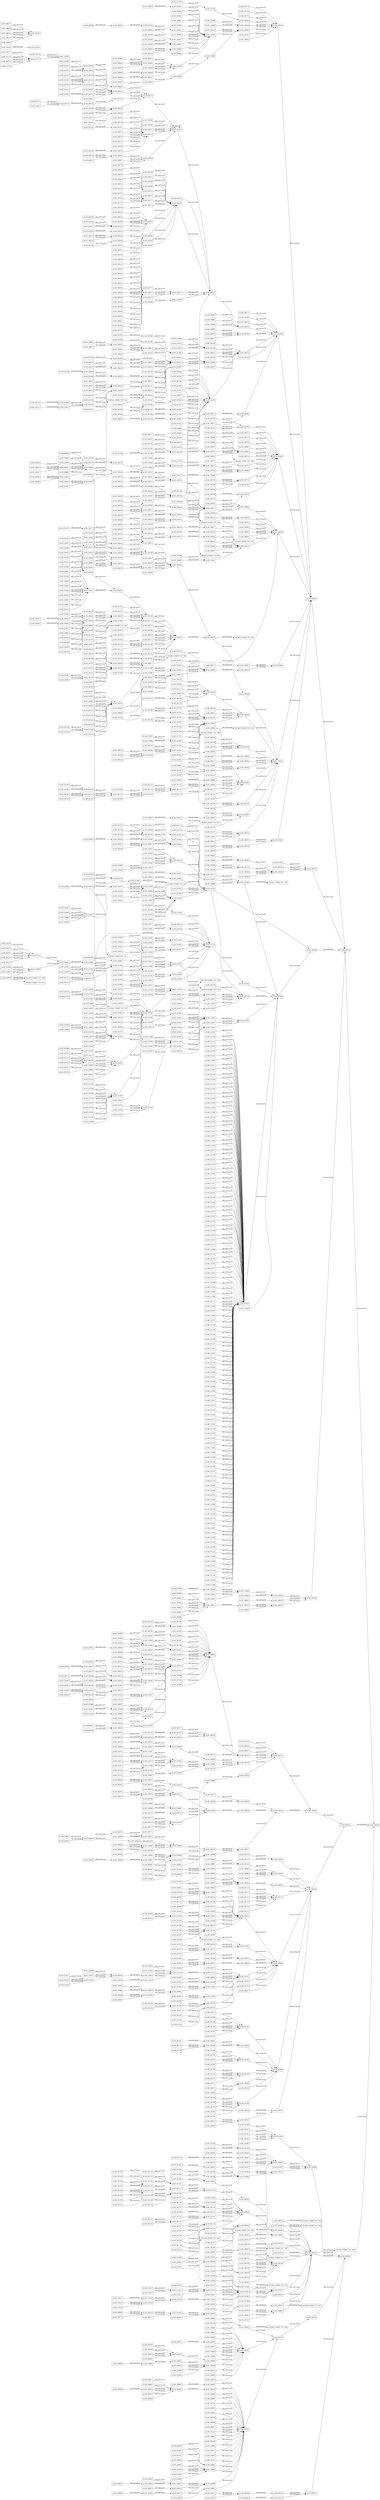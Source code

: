 digraph ar2dtool_diagram { 
rankdir=LR;
size="1000"
node [shape = rectangle, color="black"]; "sio:SIO_001020" "sio:SIO_000511" "sio:SIO_011088" "sio:SIO_000019" "sio:SIO_000419" "sio:SIO_000520" "sio:SIO_001054" "sio:SIO_000904" "sio:SIO_000519" "sio:SIO_001172" "sio:SIO_011020" "sio:SIO_001321" "sio:SIO_001063" "sio:SIO_000528" "sio:SIO_000554" "sio:SIO_000181" "sio:SIO_001329" "sio:SIO_001355" "sio:SIO_000602" "sio:SIO_010417" "sio:SIO_000344" "sio:SIO_010793" "sio:SIO_000846" "sio:SIO_001143" "sio:SIO_011069" "sio:SIO_000590" "sio:SIO_000711" "sio:SIO_001034" "1341dda3:162bb817253:-7c82" "sio:SIO_001265" "sio:SIO_011000" "sio:SIO_000979" "sio:SIO_000383" "sio:SIO_011117" "sio:SIO_000038" "sio:SIO_011008" "sio:SIO_001335" "sio:SIO_000806" "sio:SIO_000492" "sio:SIO_010097" "sio:SIO_000173" "sio:SIO_001070" "sio:SIO_010499" "sio:SIO_000535" "sio:SIO_000766" "sio:SIO_001089" "sio:SIO_000939" "sio:SIO_000112" "sio:SIO_000072" "sio:SIO_010785" "sio:SIO_010525" "sio:SIO_000452" "sio:SIO_010001" "sio:SIO_000873" "sio:SIO_010010" "sio:SIO_001272" "sio:SIO_010009" "sio:SIO_010341" "sio:SIO_010018" "sio:SIO_011031" "1341dda3:162bb817253:-7e66" "sio:SIO_010349" "sio:SIO_000045" "sio:SIO_000445" "sio:SIO_000276" "sio:SIO_000676" "sio:SIO_000567" "sio:SIO_000104" "sio:SIO_001001" "sio:SIO_010456" "sio:SIO_000147" "sio:SIO_000750" "sio:SIO_010355" "sio:SIO_000256" "sio:SIO_000431" "sio:SIO_000867" "sio:SIO_000758" "sio:SIO_000391" "sio:SIO_000439" "sio:SIO_000817" "sio:SIO_000304" "sio:SIO_000330" "sio:SIO_001299" "sio:SIO_001192" "sio:SIO_000683" "sio:SIO_000574" "sio:SIO_000692" "sio:SIO_010512" "sio:SIO_011066" "sio:SIO_000402" "sio:SIO_000120" "sio:SIO_001091" "sio:SIO_001028" "sio:SIO_001259" "sio:SIO_000154" "sio:SIO_000742" "sio:SIO_000506" "sio:SIO_001163" "sio:SIO_001394" "sio:SIO_000986" "sio:SIO_010336" "sio:SIO_001285" "sio:SIO_001307" "sio:SIO_000776" "sio:SIO_000263" "sio:SIO_000663" "sio:SIO_000494" "sio:SIO_000894" "sio:SIO_000785" "sio:SIO_000056" "sio:SIO_000824" "sio:SIO_001123" "sio:SIO_010530" "sio:SIO_001012" "sio:SIO_001014" "sio:SIO_000833" "sio:SIO_010674" "sio:SIO_000957" "sio:SIO_011073" "sio:SIO_001374" "sio:SIO_000465" "sio:SIO_000016" "sio:SIO_000092" "sio:SIO_000151" "sio:SIO_010077" "sio:SIO_000513" "sio:SIO_000042" "sio:SIO_010368" "sio:SIO_000804" "sio:SIO_001216" "sio:SIO_001103" "sio:SIO_001198" "sio:SIO_010289" "sio:SIO_000792" "sio:SIO_010416" "sio:SIO_000943" "sio:SIO_001137" "sio:SIO_000343" "sio:SIO_000620" "sio:SIO_000851" "sio:SIO_010048" "sio:SIO_001246" "sio:SIO_000859" "sio:SIO_010057" "sio:SIO_000978" "sio:SIO_000595" "sio:SIO_001381" "sio:SIO_000486" "sio:SIO_000423" "sio:SIO_000165" "sio:SIO_000167" "sio:SIO_000314" "sio:SIO_000545" "sio:SIO_010375" "sio:SIO_000280" "sio:SIO_001110" "sio:SIO_001341" "sio:SIO_001075" "sio:SIO_010434" "sio:SIO_001232" "sio:SIO_001349" "sio:SIO_000962" "sio:SIO_000350" "sio:SIO_000581" "sio:SIO_000138" "sio:SIO_011100" "sio:SIO_010307" "sio:SIO_010787" "sio:SIO_000996" "sio:SIO_000098" "sio:SIO_011108" "sio:SIO_011086" "sio:SIO_000909" "sio:SIO_000478" "sio:SIO_010064" "sio:SIO_010464" "sio:SIO_010295" "sio:SIO_000417" "sio:SIO_001312" "sio:SIO_001203" "sio:SIO_001170" "sio:SIO_000399" "sio:SIO_001061" "sio:SIO_000526" "sio:SIO_000670" "sio:SIO_000561" "sio:SIO_000447" "sio:SIO_000678" "sio:SIO_001006" "sio:SIO_000569" "sio:SIO_000106" "sio:SIO_000720" "sio:SIO_010450" "sio:SIO_001141" "sio:SIO_001032" "sio:SIO_001263" "sio:SIO_000728" "sio:SIO_000385" "sio:SIO_000532" "sio:SIO_011017" "sio:SIO_000763" "sio:SIO_000885" "sio:SIO_001184" "sio:SIO_000649" "sio:SIO_010022" "sio:SIO_001333" "sio:SIO_010095" "sio:SIO_001293" "sio:SIO_001121" "sio:SIO_011047" "sio:SIO_010429" "sio:SIO_000587" "sio:SIO_010779" "sio:SIO_000708" "sio:SIO_000070" "sio:SIO_001388" "1341dda3:162bb817253:-7eae" "sio:SIO_000404" "sio:SIO_010346" "sio:SIO_000159" "sio:SIO_010075" "sio:SIO_001176" "sio:SIO_001325" "sio:SIO_001067" "sio:SIO_000744" "sio:SIO_000770" "sio:SIO_000917" "sio:SIO_011033" "sio:SIO_000185" "sio:SIO_000778" "sio:SIO_001224" "sio:SIO_001368" "sio:SIO_010035" "sio:SIO_000464" "sio:SIO_001250" "sio:SIO_000715" "sio:SIO_011113" "sio:SIO_010061" "sio:SIO_011078" "sio:SIO_011004" "sio:SIO_010353" "sio:SIO_000654" "sio:SIO_010471" "sio:SIO_010362" "sio:SIO_001210" "sio:SIO_001197" "sio:SIO_000688" "sio:SIO_000940" "sio:SIO_000116" "sio:SIO_001218" "sio:SIO_000810" "sio:SIO_010521" "sio:SIO_000125" "sio:SIO_000797" "sio:SIO_000701" "sio:SIO_000948" "sio:SIO_000690" "sio:SIO_000076" "sio:SIO_011064" "sio:SIO_000456" "sio:SIO_010042" "sio:SIO_010442" "sio:SIO_000845" "sio:SIO_001168" "sio:SIO_010014" "sio:SIO_001399" "sio:SIO_000377" "sio:SIO_000504" "sio:SIO_000268" "sio:SIO_000499" "sio:SIO_011094" "sio:SIO_000661" "sio:SIO_000783" "sio:SIO_000316" "sio:SIO_000320" "sio:SIO_001128" "sio:SIO_000669" "sio:SIO_010509" "sio:SIO_000611" "sio:SIO_001088" "sio:SIO_001010" "sio:SIO_001237" "1341dda3:162bb817253:-7f53" "sio:SIO_000619" "sio:SIO_010436" "sio:SIO_000955" "sio:SIO_001372" "sio:SIO_000964" "sio:SIO_000863" "sio:SIO_011126" "sio:SIO_011080" "sio:SIO_001311" "sio:SIO_000754" "sio:SIO_000518" "sio:SIO_000472" "sio:SIO_000872" "sio:SIO_000998" "sio:SIO_010008" "1341dda3:162bb817253:-7ee6" "sio:SIO_001319" "sio:SIO_001059" "sio:SIO_000802" "sio:SIO_011025" "sio:SIO_000308" "sio:SIO_010287" "sio:SIO_000935" "sio:SIO_000192" "sio:SIO_001109" "sio:SIO_001135" "sio:SIO_011051" "sio:SIO_000696" "sio:SIO_010516" "sio:SIO_001095" "1341dda3:162bb817253:-7d8b" "sio:SIO_001244" "sio:SIO_000089" "sio:SIO_001008" "sio:SIO_001386" "sio:SIO_000982" "sio:SIO_010055" "sio:SIO_010455" "sio:SIO_000722" "sio:SIO_001303" "sio:SIO_001045" "sio:SIO_011011" "sio:SIO_000163" "sio:SIO_010089" "sio:SIO_000921" "sio:SIO_001115" "sio:SIO_011019" "sio:SIO_001346" "sio:SIO_000887" "sio:SIO_010502" "sio:SIO_001081" "sio:SIO_000837" "sio:SIO_000573" "sio:SIO_010462" "sio:SIO_000009" "sio:SIO_000409" "sio:SIO_000397" "sio:SIO_010412" "sio:SIO_011038" "sio:SIO_001327" "sio:SIO_001353" "sio:SIO_000198" "sio:SIO_000818" "sio:SIO_000347" "sio:SIO_010791" "sio:SIO_011112" "sio:SIO_010673" "sio:SIO_010101" "sio:SIO_000381" "sio:SIO_000530" "sio:SIO_000761" "sio:SIO_000036" "sio:SIO_001182" "sio:SIO_000647" "sio:SIO_000538" "sio:SIO_000769" "sio:SIO_000171" "sio:SIO_010497" "sio:SIO_001291" "sio:SIO_000110" "sio:SIO_001079" "sio:SIO_011045" "sio:SIO_000791" "sio:SIO_001350" "sio:SIO_000942" "sio:SIO_011104" "sio:SIO_010783" "sio:SIO_001241" "sio:SIO_000118" "sio:SIO_000706" "sio:SIO_000732" "sio:SIO_010523" "sio:SIO_000450" "sio:SIO_000799" "sio:SIO_000413" "sio:SIO_001039" "sio:SIO_000458" "sio:SIO_000522" "sio:SIO_010073" "sio:SIO_001174" "sio:SIO_001065" "sio:SIO_000913" "sio:SIO_000915" "sio:SIO_000443" "sio:SIO_000565" "sio:SIO_000102" "sio:SIO_010374" "sio:SIO_001222" "sio:SIO_000067" "sio:SIO_001366" "sio:SIO_000829" "sio:SIO_010033" "sio:SIO_000613" "sio:SIO_000137" "sio:SIO_000713" "sio:SIO_001239" "sio:SIO_011120" "sio:SIO_000865" "sio:SIO_001188" "sio:SIO_000394" "sio:SIO_010026" "sio:SIO_000756" "sio:SIO_001337" "sio:SIO_000929" "sio:SIO_010360" "sio:SIO_001202" "sio:SIO_000815" "sio:SIO_001297" "sio:SIO_001190" "sio:SIO_010775" "sio:SIO_010047" "sio:SIO_000123" "1341dda3:162bb817253:-7d4a" "sio:SIO_000074" "sio:SIO_010040" "sio:SIO_000981" "sio:SIO_010440" "sio:SIO_000083" "sio:SIO_001026" "sio:SIO_001257" "sio:SIO_000740" "sio:SIO_010448" "sio:SIO_000989" "sio:SIO_000375" "sio:SIO_001392" "sio:SIO_000266" "sio:SIO_000666" "sio:SIO_001283" "sio:SIO_001305" "sio:SIO_011092" "sio:SIO_000926" "sio:SIO_000952" "sio:SIO_000285" "sio:SIO_011042" "sio:SIO_010507" "sio:SIO_000822" "sio:SIO_010533" "sio:SIO_001086" "sio:SIO_010428" "sio:SIO_000468" "sio:SIO_000130" "sio:SIO_000014" "sio:SIO_000090" "sio:SIO_000516" "sio:SIO_000470" "sio:SIO_000870" "sio:SIO_000040" "sio:SIO_010366" "sio:SIO_001057" "sio:SIO_000878" "sio:SIO_011023" "sio:SIO_000179" "sio:SIO_000306" "sio:SIO_010414" "sio:SIO_000933" "sio:SIO_001358" "sio:SIO_010514" "sio:SIO_001249" "sio:SIO_000841" "sio:SIO_000349" "sio:SIO_001093" "sio:SIO_000500" "sio:SIO_001384" "sio:SIO_000976" "sio:SIO_000849" "sio:SIO_010051" "sio:SIO_000593" "sio:SIO_001043" "sio:SIO_000884" "sio:SIO_000508" "sio:SIO_011003" "sio:SIO_000543" "sio:SIO_011098" "sio:SIO_000429" "sio:SIO_001113" "sio:SIO_001344" "sio:SIO_000809" "sio:SIO_001073" "sio:SIO_010782" "sio:SIO_000960" "sio:SIO_000835" "sio:SIO_001132" "sio:SIO_011058" "1341dda3:162bb817253:-7e0c" "sio:SIO_000700" "sio:SIO_001023" "sio:SIO_000994" "sio:SIO_000968" "sio:SIO_000141" "sio:SIO_010067" "sio:SIO_011106" "sio:SIO_010298" "sio:SIO_010004" "sio:SIO_001315" "sio:SIO_011084" "sio:SIO_000907" "sio:SIO_000415" "sio:SIO_001275" "sio:SIO_010086" "sio:SIO_000524" "sio:SIO_000550" "sio:SIO_000101" "sio:SIO_000196" "sio:SIO_000109" "sio:SIO_001004" "sio:SIO_001148" "sio:SIO_001030" "sio:SIO_001261" "sio:SIO_000726" "sio:SIO_011070" "sio:SIO_010020" "sio:SIO_000032" "sio:SIO_000034" "sio:SIO_000434" "sio:SIO_001331" "sio:SIO_000176" "sio:SIO_010093" "sio:SIO_010028" "sio:SIO_001339" "1341dda3:162bb817253:-7d17" "sio:SIO_010301" "sio:SIO_010777" "sio:SIO_000577" "sio:SIO_000005" "sio:SIO_010309" "sio:SIO_010344" "sio:SIO_001160" "sio:SIO_001391" "sio:SIO_000625" "sio:SIO_000856" "sio:SIO_001179" "sio:SIO_000157" "sio:SIO_000747" "sio:SIO_000048" "sio:SIO_000279" "sio:SIO_000911" "sio:SIO_001288" "sio:SIO_000441" "sio:SIO_000183" "sio:SIO_000327" "sio:SIO_010501" "sio:SIO_000954" "sio:SIO_001362" "sio:SIO_000827" "sio:SIO_001080" "sio:SIO_010795" "sio:SIO_011116" "sio:SIO_001017" "sio:SIO_000462" "1341dda3:162bb817253:-7d33" "sio:SIO_000143" "sio:SIO_011076" "sio:SIO_001152" "sio:SIO_000534" "sio:SIO_000765" "sio:SIO_010351" "sio:SIO_001186" "sio:SIO_001051" "sio:SIO_000927" "sio:SIO_001200" "sio:SIO_001195" "sio:SIO_000686" "sio:SIO_000813" "sio:SIO_001295" "sio:SIO_000114" "sio:SIO_001208" "sio:SIO_000079" "sio:SIO_000795" "sio:SIO_000946" "sio:SIO_010045" "sio:SIO_011062" "sio:SIO_010527" "sio:SIO_000454" "sio:SIO_000081" "sio:SIO_000843" "sio:SIO_001255" "sio:SIO_001166" "sio:SIO_001397" "sio:SIO_000502" "sio:SIO_000890" "sio:SIO_001126" "sio:SIO_000052" "sio:SIO_010378" "sio:SIO_000898" "sio:SIO_000789" "sio:SIO_010037" "sio:SIO_001235" "sio:SIO_000617" "sio:SIO_010426" "sio:SIO_000353" "sio:SIO_001370" "sio:SIO_000475" "sio:SIO_001269" "sio:SIO_000861" "sio:SIO_000012" "sio:SIO_000412" "sio:SIO_000752" "sio:SIO_011089" "sio:SIO_001317" "sio:SIO_010364" "sio:SIO_010511" "sio:SIO_000800" "sio:SIO_000938" "sio:SIO_001064" "sio:SIO_000555" "sio:SIO_000297" "sio:SIO_000299" "sio:SIO_010285" "sio:SIO_000190" "sio:SIO_010519" "sio:SIO_001107" "sio:SIO_000127" "sio:SIO_000985" "sio:SIO_010444" "sio:SIO_000087" "sio:SIO_010335" "sio:SIO_010453" "sio:SIO_010053" "sio:SIO_000026" "sio:SIO_001301" "sio:SIO_000591" "sio:SIO_001035" "sio:SIO_001266" "sio:SIO_000882" "sio:SIO_011001" "sio:SIO_000161" "sio:SIO_000388" "sio:SIO_001309" "sio:SIO_000541" "sio:SIO_011096" "sio:SIO_011009" "sio:SIO_000270" "sio:SIO_000318" "sio:SIO_000549" "sio:SIO_000436" "sio:SIO_001071" "sio:SIO_001130" "sio:SIO_000571" "sio:SIO_011056" "sio:SIO_001021" "sio:SIO_000512" "sio:SIO_000579" "sio:SIO_000521" "sio:SIO_010460" "sio:SIO_001173" "sio:SIO_000407" "sio:SIO_000238" "sio:SIO_000638" "sio:SIO_010011" "sio:SIO_001322" "sio:SIO_000529" "sio:SIO_001273" "sio:SIO_010410" "sio:SIO_010084" "sio:SIO_001282" "sio:SIO_010019" "sio:SIO_011036" "sio:SIO_000201" "1341dda3:162bb817253:-7e8a" "sio:SIO_000188" "sio:SIO_010418" "sio:SIO_000345" "sio:SIO_001002" "sio:SIO_000821" "sio:SIO_001144" "sio:SIO_001146" "sio:SIO_000609" "sio:SIO_000712" "sio:SIO_011110" "sio:SIO_001253" "sio:SIO_000148" "sio:SIO_001019" "sio:SIO_011118" "sio:SIO_000039" "sio:SIO_001180" "sio:SIO_000030" "sio:SIO_010098" "sio:SIO_000174" "sio:SIO_000536" "sio:SIO_001348" "sio:SIO_000767" "sio:SIO_001213" "sio:SIO_001077" "sio:SIO_000331" "sio:SIO_010786" "sio:SIO_000704" "sio:SIO_000730" "sio:SIO_011102" "sio:SIO_001378" "sio:SIO_011067" "sio:SIO_001037" "sio:SIO_010342" "sio:SIO_000155" "sio:SIO_010071" "sio:SIO_000046" "sio:SIO_000446" "sio:SIO_000677" "sio:SIO_000105" "sio:SIO_000786" "sio:SIO_010372" "sio:SIO_001220" "sio:SIO_001364" "sio:SIO_010031" "sio:SIO_010431" "sio:SIO_001228" "sio:SIO_000460" "sio:SIO_000860" "sio:SIO_010439" "sio:SIO_000135" "sio:SIO_010039" "sio:SIO_000366" "sio:SIO_011123" "sio:SIO_000257" "sio:SIO_011074" "sio:SIO_000868" "sio:SIO_000993" "sio:SIO_011083" "1341dda3:162bb817253:-7d2e" "sio:SIO_000650" "sio:SIO_000392" "sio:SIO_010024" "sio:SIO_001193" "sio:SIO_000805" "sio:SIO_000693" "sio:SIO_010513" "sio:SIO_000121" "sio:SIO_001092" "sio:SIO_000944" "sio:SIO_001138" "sio:SIO_011054" "sio:SIO_011060" "sio:SIO_001029" "sio:SIO_000621" "sio:SIO_000852" "sio:SIO_000129" "sio:SIO_000743" "sio:SIO_001164" "sio:SIO_001395" "sio:SIO_010446" "sio:SIO_000987" "sio:SIO_000373" "sio:SIO_011130" "sio:SIO_010337" "sio:SIO_001308" "sio:SIO_000264" "sio:SIO_001048" "sio:SIO_000664" "sio:SIO_000895" "sio:SIO_011014" "sio:SIO_011090" "sio:SIO_000924" "sio:SIO_000950" "sio:SIO_001124" "sio:SIO_011040" "sio:SIO_010505" "sio:SIO_010531" "sio:SIO_001084" "sio:SIO_001233" "sio:SIO_001375" "sio:SIO_000466" "sio:SIO_001267" "sio:SIO_000152" "sio:SIO_000514" "sio:SIO_001104" "sio:SIO_001055" "sio:SIO_000261" "sio:SIO_000876" "sio:SIO_001199" "sio:SIO_001204" "sio:SIO_011021" "sio:SIO_000295" "sio:SIO_010283" "sio:SIO_000931" "sio:SIO_011029" "sio:SIO_001356" "sio:SIO_010049" "sio:SIO_010058" "sio:SIO_010794" "sio:SIO_000596" "sio:SIO_000085" "sio:SIO_001382" "sio:SIO_000847" "sio:SIO_010451" "sio:SIO_001041" "sio:SIO_010459" "sio:SIO_000386" "sio:SIO_000533" "sio:SIO_001185" "sio:SIO_001111" "sio:SIO_001342" "sio:SIO_000807" "sio:SIO_001076" "sio:SIO_010358" "sio:SIO_001119" "sio:SIO_000963" "sio:SIO_010780" "sio:SIO_000113" "sio:SIO_000004" "sio:SIO_010788" "sio:SIO_000357" "sio:SIO_000588" "sio:SIO_000099" "sio:SIO_011109" "sio:SIO_010465" "sio:SIO_000479" "sio:SIO_010065" "sio:SIO_000370" "sio:SIO_010296" "sio:SIO_010002" "sio:SIO_001313" "sio:SIO_001171" "sio:SIO_000405" "sio:SIO_000527" "sio:SIO_000440" "sio:SIO_000771" "sio:SIO_001068" "sio:SIO_000448" "sio:SIO_011034" "sio:SIO_000194" "sio:SIO_001007" "sio:SIO_000107" "sio:SIO_000779" "sio:SIO_000721" "sio:SIO_011068" "sio:SIO_001142" "sio:SIO_001369" "sio:SIO_000788" "sio:SIO_000729" "sio:SIO_001251" "sio:SIO_000886" "sio:SIO_011005" "sio:SIO_010023" "sio:SIO_000751" "sio:SIO_000902" "sio:SIO_000432" "sio:SIO_010096" "sio:SIO_001294" "sio:SIO_000759" "sio:SIO_001211" "sio:SIO_011048" "sio:SIO_000071" "sio:SIO_001219" "sio:SIO_000575" "sio:SIO_000702" "sio:SIO_001376" "sio:SIO_000623" "sio:SIO_010334" "sio:SIO_000854" "sio:SIO_001177" "sio:SIO_010015" "sio:SIO_001326" "sio:SIO_000745" "sio:SIO_000918" "sio:SIO_000269" "sio:SIO_001286" "sio:SIO_001225" "sio:SIO_010370" "sio:SIO_001360" "sio:SIO_000825" "sio:SIO_000716" "sio:SIO_001015" "sio:SIO_011114" "sio:SIO_011079" "sio:SIO_000133" "sio:SIO_010437" "sio:SIO_001150" "sio:SIO_001049" "sio:SIO_000991" "sio:SIO_011081" "sio:SIO_000390" "sio:SIO_000999" "sio:SIO_000941" "sio:SIO_000043" "sio:SIO_000811" "sio:SIO_010522" "sio:SIO_000798" "sio:SIO_000949" "sio:SIO_001206" "sio:SIO_000077" "sio:SIO_010443" "sio:SIO_000457" "sio:SIO_010043" "sio:SIO_001090" "sio:SIO_011052" "sio:SIO_000378" "sio:SIO_000505" "sio:SIO_001387" "sio:SIO_011095" "sio:SIO_001046" "sio:SIO_000487" "sio:SIO_000662" "sio:SIO_000493" "sio:SIO_000893" "sio:SIO_011012" "sio:SIO_000168" "sio:SIO_000321" "sio:SIO_000922" "sio:SIO_001116" "sio:SIO_001347" "sio:SIO_010376" "sio:SIO_000281" "sio:SIO_000329" "sio:SIO_010503" "sio:SIO_001238" "sio:SIO_000830" "sio:SIO_001082" "sio:SIO_000956" "sio:SIO_010424" "sio:SIO_000864" "sio:SIO_001373" "sio:SIO_000838" "sio:SIO_000965" "sio:SIO_000351" "sio:SIO_000582" "sio:SIO_000473" "sio:SIO_000010" "sio:SIO_000410" "sio:SIO_000359" "sio:SIO_000301" "sio:SIO_011087" "sio:SIO_000418" "sio:SIO_011026" "sio:SIO_001102" "sio:SIO_000309" "sio:SIO_001053" "sio:SIO_001062" "sio:SIO_000936" "sio:SIO_010517" "sio:SIO_000180" "1341dda3:162bb817253:-7e02" "sio:SIO_001354" "sio:SIO_000199" "sio:SIO_001245" "sio:SIO_001009" "sio:SIO_000983" "sio:SIO_010056" "sio:SIO_010792" "sio:SIO_001304" "sio:SIO_000723" "sio:SIO_001380" "sio:SIO_001033" "sio:SIO_001264" "sio:SIO_000880" "sio:SIO_000382" "sio:SIO_000888" "sio:SIO_010090" "sio:SIO_011007" "sio:SIO_001334" "sio:SIO_001340" "sio:SIO_000547" "sio:SIO_000111" "sio:SIO_000510" "sio:SIO_000097" "sio:SIO_000119" "sio:SIO_010463" "sio:SIO_001389" "sio:SIO_010000" "sio:SIO_000903" "sio:SIO_001320" "sio:SIO_000398" "sio:SIO_001271" "sio:SIO_010017" "sio:SIO_000057" "sio:SIO_001328" "sio:SIO_011039" "sio:SIO_000819" "sio:SIO_011030" "sio:SIO_000186" "sio:SIO_000566" "sio:SIO_010383" "sio:SIO_000614" "sio:SIO_000640" "1341dda3:162bb817253:-7e49" "sio:SIO_000146" "sio:SIO_000037" "1341dda3:162bb817253:-7f82" "sio:SIO_000648" "sio:SIO_010354" "sio:SIO_000430" "sio:SIO_000172" "sio:SIO_010498" "sio:SIO_001189" "sio:SIO_001292" "sio:SIO_000757" "sio:SIO_000289" "sio:SIO_000438" "sio:SIO_001120" "sio:SIO_011046" "sio:SIO_001351" "sio:SIO_000816" "sio:SIO_010784" "sio:SIO_000707" "sio:SIO_000220" "sio:SIO_011105" "sio:SIO_000451" "sio:SIO_000337" "sio:SIO_011065" "sio:SIO_000401" "sio:SIO_000459" "sio:SIO_000523" "sio:SIO_010340" "sio:SIO_001169" "sio:SIO_010074" "sio:SIO_001175" "sio:SIO_001040" "sio:SIO_000914" "sio:SIO_000916" "sio:SIO_000444" "sio:SIO_000275" "sio:SIO_000675" "sio:SIO_001284" "sio:SIO_000103" "sio:SIO_001223" "sio:SIO_000784" "sio:SIO_010034" "sio:SIO_000823" "sio:SIO_001118" "sio:SIO_000714" "sio:SIO_001011" "sio:SIO_001013" "sio:SIO_000832" "sio:SIO_011121" "sio:SIO_011072" "sio:SIO_000866" "sio:SIO_001298" "sio:SIO_001191" "sio:SIO_000041" "sio:SIO_010367" "sio:SIO_000803" "sio:SIO_001215" "sio:SIO_000075" "sio:SIO_010288" "sio:SIO_000193" "sio:SIO_010415" "sio:SIO_010041" "sio:SIO_001136" "sio:SIO_000342" "sio:SIO_010441" "sio:SIO_001027" "sio:SIO_001258" "sio:SIO_000850" "sio:SIO_000741" "sio:SIO_000376" "sio:SIO_001162" "sio:SIO_001393" "sio:SIO_000858" "sio:SIO_000977" "sio:SIO_001306" "sio:SIO_011093" "sio:SIO_000485" "sio:SIO_010500" "sio:SIO_000164" "sio:SIO_000166" "sio:SIO_000544" "sio:SIO_000055" "sio:SIO_010508" "1341dda3:162bb817253:-7ef4" "sio:SIO_001122" "sio:SIO_001087" "sio:SIO_010433" "sio:SIO_001231" "sio:SIO_000015" "sio:SIO_000580" "sio:SIO_000091" "sio:SIO_000368" "sio:SIO_001024" "sio:SIO_000471" "sio:SIO_000871" "sio:SIO_000259" "sio:SIO_000150" "sio:SIO_010076" "sio:SIO_000995" "sio:SIO_001270" "sio:SIO_011085" "sio:SIO_001058" "sio:SIO_000908" "sio:SIO_000879" "sio:SIO_011024" "sio:SIO_000307" "1341dda3:162bb817253:-7e07" "sio:SIO_001060" "sio:SIO_000934" "sio:SIO_000551" "sio:SIO_001359" "sio:SIO_000695" "sio:SIO_010515" "sio:SIO_000842" "sio:SIO_001094" "sio:SIO_000559" "sio:SIO_000501" "sio:SIO_000568" "sio:SIO_001149" "sio:SIO_000594" "sio:SIO_000509" "sio:SIO_000022" "sio:SIO_001031" "sio:SIO_001262" "sio:SIO_011099" "1341dda3:162bb817253:-7df0" "sio:SIO_000384" "sio:SIO_000897" "sio:SIO_000531" "sio:SIO_011016" "sio:SIO_000762" "sio:SIO_001183" "sio:SIO_001332" "sio:SIO_000177" "sio:SIO_001074" "sio:SIO_000539" "sio:SIO_010420" "sio:SIO_000961" "sio:SIO_001133" "sio:SIO_011059" "sio:SIO_000969" "sio:SIO_010778" "sio:SIO_010005" "sio:SIO_011107" "sio:SIO_001276" "sio:SIO_000403" "sio:SIO_010345" "sio:SIO_010087" "sio:SIO_000525" "sio:SIO_001106" "sio:SIO_000049" "sio:SIO_001066" "sio:SIO_011032" "sio:SIO_001005" "sio:SIO_000184" "sio:SIO_000777" "1341dda3:162bb817253:-7ce9" "sio:SIO_000328" "sio:SIO_001140" "sio:SIO_001367" "sio:SIO_000605" "sio:SIO_000727" "sio:SIO_010100" "sio:SIO_011071" "sio:SIO_000463" "sio:SIO_000144" "sio:SIO_010060" "sio:SIO_000035" "sio:SIO_000435" "sio:SIO_010094" "sio:SIO_000395" "sio:SIO_000170" "sio:SIO_010496" "sio:SIO_010029" "sio:SIO_001196" "sio:SIO_000287" "sio:SIO_000790" "sio:SIO_000578" "sio:SIO_010369" "sio:SIO_000115" "sio:SIO_001217" "sio:SIO_000006" "sio:SIO_000237" "sio:SIO_000124" "sio:SIO_011063" "sio:SIO_000626" "sio:SIO_000857" "sio:SIO_000158" "sio:SIO_010013" "sio:SIO_001167" "sio:SIO_001398" "sio:SIO_001324" "sio:SIO_000912" "sio:SIO_001289" "sio:SIO_000267" "sio:SIO_000442" "sio:SIO_000498" "sio:SIO_000820" "sio:SIO_000315" "sio:SIO_000828" "sio:SIO_000546" "sio:SIO_001127" "sio:SIO_011043" "sio:SIO_001018" "sio:SIO_000610" "sio:SIO_011077" "sio:SIO_001153" "sio:SIO_000618" "sio:SIO_000131" "sio:SIO_010435" "sio:SIO_000653" "sio:SIO_001310" "sio:SIO_000753" "sio:SIO_001052" "sio:SIO_000517" "sio:SIO_001201" "sio:SIO_000997" "sio:SIO_001296" "sio:SIO_001318" "sio:SIO_010520" "sio:SIO_001209" "sio:SIO_000801" "sio:SIO_000796" "sio:SIO_000947" "sio:SIO_000333" "sio:SIO_010528" "sio:SIO_000298" "sio:SIO_010286" "sio:SIO_000455" "sio:SIO_000191" "sio:SIO_001134" "sio:SIO_000082" "sio:SIO_011050" "sio:SIO_001025" "sio:SIO_000844" "sio:SIO_001256" "sio:SIO_000503" "sio:SIO_001385" "sio:SIO_000027" "sio:SIO_001044" "sio:SIO_000660" "sio:SIO_000891" "sio:SIO_011010" "sio:SIO_000162" "sio:SIO_010088" "sio:SIO_010379" "sio:SIO_000284" "sio:SIO_000899" "sio:SIO_001227" "sio:SIO_000920" "sio:SIO_001114" "sio:SIO_011018" "sio:SIO_001345" "sio:SIO_010038" "sio:SIO_001236" "sio:SIO_010427" "sio:SIO_000354" "sio:SIO_000585" "sio:SIO_001400" "sio:SIO_001371" "sio:SIO_000836" "sio:SIO_000862" "sio:SIO_000013" "sio:SIO_011125" "sio:SIO_010068" "sio:SIO_010299" "sio:SIO_010007" "sio:SIO_001100" "sio:SIO_000178" "sio:SIO_000556" "sio:SIO_010347" "sio:SIO_001108" "sio:SIO_010411" "sio:SIO_001352" "sio:SIO_000197" "sio:SIO_010445" "sio:SIO_010419" "sio:SIO_000346" "sio:SIO_001243" "sio:SIO_000088" "sio:SIO_010310" "sio:SIO_010790" "sio:SIO_010054" "sio:SIO_010454" "sio:SIO_001145" "sio:SIO_001302" "sio:SIO_000592" "1341dda3:162bb817253:-7c88" "sio:SIO_011111" "sio:SIO_001036" "1341dda3:162bb817253:-7e35" "sio:SIO_011002" "sio:SIO_000389" "sio:SIO_011097" "sio:SIO_011119" "sio:SIO_000489" "sio:SIO_000380" "sio:SIO_000428" "sio:SIO_000760" "sio:SIO_000437" "sio:SIO_001181" "sio:SIO_010278" "1341dda3:162bb817253:-7cc1" "sio:SIO_010099" "sio:SIO_001072" "sio:SIO_000537" "sio:SIO_000768" "sio:SIO_000069" "sio:SIO_000572" "sio:SIO_001131" "sio:SIO_011057" "1341dda3:162bb817253:-7d18" "sio:SIO_000000" "sio:SIO_000689" "sio:SIO_000400" "sio:SIO_000967" "sio:SIO_001240" "sio:SIO_000117" "sio:SIO_000731" "sio:SIO_010461" "sio:SIO_000875" "sio:SIO_000408" "sio:SIO_000239" "sio:SIO_000639" "sio:SIO_001274" "sio:SIO_001161" "sio:SIO_000739" "sio:SIO_010469" "sio:SIO_000396" "sio:SIO_010085" "sio:SIO_000930" "sio:SIO_011028" "sio:SIO_000748" "sio:SIO_011037" "sio:SIO_000189" "sio:SIO_001003" "sio:SIO_000564" "sio:SIO_001363" "sio:SIO_001365" "1341dda3:162bb817253:-7d39" "sio:SIO_001129" "sio:SIO_001254" "sio:SIO_000598" "sio:SIO_000719" "sio:SIO_000725" "sio:SIO_000612" "sio:SIO_000031" "sio:SIO_000258" "sio:SIO_010092" "sio:SIO_001214" "sio:SIO_001187" "sio:SIO_000393" "sio:SIO_001290" "sio:SIO_000755" "sio:SIO_001336" "sio:SIO_000928" "sio:SIO_001078" "sio:SIO_011044" "sio:SIO_000814" "sio:SIO_000705" "sio:SIO_011103" "sio:SIO_000694" "sio:SIO_001379" "sio:SIO_010046" "sio:SIO_000122" "sio:SIO_001038" "sio:SIO_000980" "sio:SIO_000156" "sio:SIO_010072" "sio:SIO_000988" "sio:SIO_010338" "sio:SIO_000265" "sio:SIO_000665" "sio:SIO_000896" "sio:SIO_000787" "sio:SIO_010373" "sio:SIO_001221" "sio:SIO_010032" "sio:SIO_000951" "sio:SIO_011041" "sio:SIO_001229" "sio:SIO_010532" "sio:SIO_000136" "sio:SIO_000959" "sio:SIO_000367" "sio:SIO_011075" "sio:SIO_000467" "sio:SIO_000360" "sio:SIO_000476" "sio:SIO_000651" "sio:SIO_010025" "sio:SIO_001050" "sio:SIO_000515" "sio:SIO_001105" "sio:SIO_010365" "sio:SIO_000794" "sio:SIO_000945" "sio:SIO_001139" "sio:SIO_000073" "sio:SIO_011055" "sio:SIO_010526" "sio:SIO_000453" "sio:SIO_000622" "sio:SIO_000853" "sio:SIO_000340" "sio:SIO_001099" "sio:SIO_001248" "sio:SIO_010447" "sio:SIO_010059" "sio:SIO_000348" "sio:SIO_000374" "sio:SIO_001383" "sio:SIO_011015" "sio:SIO_011091" "sio:SIO_000483" "sio:SIO_001042" "sio:SIO_000883" "sio:SIO_000542" "sio:SIO_010506" "sio:SIO_001112" "sio:SIO_001343" "sio:SIO_001085" "sio:SIO_000319" "sio:SIO_001234" "sio:SIO_010781" "sio:SIO_000834" "sio:SIO_001022" "sio:SIO_010789" "sio:SIO_000140" "sio:SIO_010066" "sio:SIO_000371" "sio:SIO_001314" "sio:SIO_001056" "sio:SIO_000906" "sio:SIO_000262" "sio:SIO_000877" "sio:SIO_001205" "sio:SIO_000414" "sio:SIO_011022" "sio:SIO_001323" "sio:SIO_000305" "sio:SIO_000932" "sio:SIO_001357" "sio:SIO_000100" "sio:SIO_000840" "sio:SIO_000449" "sio:SIO_000195" "sio:SIO_000108" "sio:SIO_000848" "sio:SIO_010050" "sio:SIO_001147" "sio:SIO_010052" "sio:SIO_010452" "sio:SIO_001300" "sio:SIO_000507" "sio:SIO_000387" "sio:SIO_001260" "1341dda3:162bb817253:-7f85" "sio:SIO_000808" "sio:SIO_010359" "sio:SIO_001330" "sio:SIO_000175" "sio:SIO_010423" "sio:SIO_011049" "sio:SIO_001338" "1341dda3:162bb817253:-7e7f" "sio:SIO_000570" "1341dda3:162bb817253:-7fce" "sio:SIO_000358" "sio:SIO_000589" "sio:SIO_000017" "sio:SIO_010776" "sio:SIO_010003" "sio:SIO_000406" "sio:SIO_000480" "sio:SIO_010343" "sio:SIO_001390" "sio:SIO_001178" "sio:SIO_001281" "sio:SIO_000746" "sio:SIO_001069" "sio:SIO_000919" "sio:SIO_000047" "sio:SIO_011035" "sio:SIO_000200" "sio:SIO_000600" "sio:SIO_000667" "sio:SIO_000182" "sio:SIO_001226" "sio:SIO_000562" "sio:SIO_000608" "sio:SIO_000326" "sio:SIO_001361" "sio:SIO_000953" "sio:SIO_001252" "sio:SIO_000717" "sio:SIO_011115" "sio:SIO_000461" "sio:SIO_011006" "sio:SIO_000142" "sio:SIO_000033" "sio:SIO_000433" "sio:SIO_000869" "sio:SIO_000764" "sio:SIO_001212" "sio:SIO_001194" "sio:SIO_010300" "sio:SIO_000812" "sio:SIO_000576" "sio:SIO_000703" "sio:SIO_000290" "sio:SIO_001000" "sio:SIO_011101" "sio:SIO_000078" "sio:SIO_010308" "sio:SIO_001377" "sio:SIO_010044" "sio:SIO_011061" "sio:SIO_000624" "sio:SIO_000855" "1341dda3:162bb817253:-7f69" "sio:SIO_010016" "sio:SIO_000379" "sio:SIO_001165" "sio:SIO_010070" "sio:SIO_001396" "sio:SIO_011131" "sio:SIO_000910" "sio:SIO_001287" "sio:SIO_010371" "1341dda3:162bb817253:-7cda" "sio:SIO_010277" "sio:SIO_000780" "sio:SIO_000826" "sio:SIO_001125" "sio:SIO_010030" "sio:SIO_010430" "sio:SIO_001016" "sio:SIO_010438" "sio:SIO_001151" "sio:SIO_000616" "sio:SIO_000966" "sio:SIO_000992" "sio:SIO_000094" "sio:SIO_011082" "sio:SIO_001268" "sio:SIO_000474" "1341dda3:162bb817253:-7dd4" "sio:SIO_000153" "sio:SIO_000302" "sio:SIO_000044" "sio:SIO_010468" "sio:SIO_001316" "sio:SIO_011027" "sio:SIO_001207" "sio:SIO_010510" "sio:SIO_000937" "sio:SIO_000296" "sio:SIO_011053" "sio:SIO_000698" "sio:SIO_010284" "sio:SIO_010518" "sio:SIO_000080" "sio:SIO_000126" "sio:SIO_000372" "sio:SIO_000984" "sio:SIO_000597" "sio:SIO_000724" "sio:SIO_000488" "sio:SIO_001047" "sio:SIO_011013" "sio:SIO_000169" "sio:SIO_000481" "sio:SIO_000881" "sio:SIO_000160" "sio:SIO_000923" "sio:SIO_001117" "sio:SIO_000540" "sio:SIO_000051" "sio:SIO_010377" "sio:SIO_000282" "sio:SIO_010504" "sio:SIO_000889" "sio:SIO_010091" "sio:SIO_000831" "sio:SIO_010036" "sio:SIO_001083" "sio:SIO_000317" "sio:SIO_001230" "sio:SIO_010425" "sio:SIO_000839" "sio:SIO_000583" "sio:SIO_000411" ; /*classes style*/
	"sio:SIO_001110" -> "sio:SIO_001108" [ label = "rdfs:subClassOf" ];
	"sio:SIO_000083" -> "sio:SIO_000904" [ label = "rdfs:subClassOf" ];
	"sio:SIO_000555" -> "sio:SIO_000307" [ label = "rdfs:subClassOf" ];
	"sio:SIO_001376" -> "sio:SIO_001373" [ label = "rdfs:subClassOf" ];
	"sio:SIO_000302" -> "sio:SIO_000148" [ label = "rdfs:subClassOf" ];
	"sio:SIO_001123" -> "sio:SIO_001121" [ label = "rdfs:subClassOf" ];
	"sio:SIO_000390" -> "sio:SIO_000494" [ label = "rdfs:subClassOf" ];
	"sio:SIO_010334" -> "sio:SIO_010071" [ label = "rdfs:subClassOf" ];
	"sio:SIO_000568" -> "sio:SIO_000569" [ label = "rdfs:subClassOf" ];
	"sio:SIO_001389" -> "sio:SIO_001388" [ label = "rdfs:subClassOf" ];
	"sio:SIO_000315" -> "sio:SIO_000090" [ label = "rdfs:subClassOf" ];
	"sio:SIO_000862" -> "sio:SIO_000861" [ label = "rdfs:subClassOf" ];
	"sio:SIO_001136" -> "sio:SIO_000609" [ label = "rdfs:subClassOf" ];
	"sio:SIO_010347" -> "sio:SIO_000343" [ label = "rdfs:subClassOf" ];
	"sio:SIO_000150" -> "sio:SIO_000289" [ label = "rdfs:subClassOf" ];
	"sio:SIO_000328" -> "sio:SIO_000115" [ label = "rdfs:subClassOf" ];
	"sio:SIO_000875" -> "sio:SIO_000711" [ label = "rdfs:subClassOf" ];
	"sio:SIO_001149" -> "sio:SIO_001150" [ label = "rdfs:subClassOf" ];
	"sio:SIO_000622" -> "sio:SIO_000129" [ label = "rdfs:subClassOf" ];
	"sio:SIO_000163" -> "sio:SIO_000162" [ label = "rdfs:subClassOf" ];
	"sio:SIO_000888" -> "sio:SIO_000795" [ label = "rdfs:subClassOf" ];
	"sio:SIO_011051" -> "sio:SIO_010044" [ label = "rdfs:subClassOf" ];
	"sio:SIO_001203" -> "sio:SIO_001128" [ label = "rdfs:subClassOf" ];
	"sio:SIO_000176" -> "sio:SIO_000171" [ label = "rdfs:subClassOf" ];
	"sio:SIO_000470" -> "sio:SIO_000185" [ label = "rdfs:subClassOf" ];
	"sio:SIO_001291" -> "sio:SIO_001288" [ label = "rdfs:subClassOf" ];
	"sio:SIO_010414" -> "sio:SIO_010000" [ label = "rdfs:subClassOf" ];
	"sio:SIO_000648" -> "sio:SIO_000510" [ label = "rdfs:subClassOf" ];
	"sio:SIO_000942" -> "sio:SIO_000179" [ label = "rdfs:subClassOf" ];
	"sio:SIO_011064" -> "sio:SIO_010044" [ label = "rdfs:subClassOf" ];
	"sio:SIO_001216" -> "sio:SIO_001212" [ label = "rdfs:subClassOf" ];
	"sio:SIO_000189" -> "sio:SIO_000111" [ label = "rdfs:subClassOf" ];
	"sio:SIO_000483" -> "sio:SIO_000078" [ label = "rdfs:subClassOf" ];
	"sio:SIO_010427" -> "sio:SIO_010462" [ label = "rdfs:subClassOf" ];
	"sio:SIO_001051" -> "1341dda3:162bb817253:-7e02" [ label = "rdfs:subClassOf" ];
	"sio:SIO_001051" -> "sio:SIO_000649" [ label = "rdfs:subClassOf" ];
	"sio:SIO_000408" -> "sio:SIO_000494" [ label = "rdfs:subClassOf" ];
	"sio:SIO_000955" -> "sio:SIO_000414" [ label = "rdfs:subClassOf" ];
	"sio:SIO_011077" -> "sio:SIO_010044" [ label = "rdfs:subClassOf" ];
	"sio:SIO_001229" -> "sio:SIO_000790" [ label = "rdfs:subClassOf" ];
	"sio:SIO_000702" -> "sio:SIO_000112" [ label = "rdfs:subClassOf" ];
	"sio:SIO_000790" -> "sio:SIO_010035" [ label = "rdfs:subClassOf" ];
	"sio:SIO_001064" -> "sio:SIO_000620" [ label = "rdfs:subClassOf" ];
	"sio:SIO_000968" -> "sio:SIO_000891" [ label = "rdfs:subClassOf" ];
	"sio:SIO_000715" -> "sio:SIO_000712" [ label = "rdfs:subClassOf" ];
	"sio:SIO_011131" -> "sio:SIO_000616" [ label = "rdfs:subClassOf" ];
	"sio:SIO_010022" -> "sio:SIO_011119" [ label = "rdfs:subClassOf" ];
	"sio:SIO_000256" -> "sio:SIO_000136" [ label = "rdfs:subClassOf" ];
	"sio:SIO_001077" -> "sio:SIO_000258" [ label = "rdfs:subClassOf" ];
	"sio:SIO_000550" -> "sio:SIO_000551" [ label = "rdfs:subClassOf" ];
	"sio:SIO_001371" -> "sio:SIO_001373" [ label = "rdfs:subClassOf" ];
	"sio:SIO_000728" -> "sio:SIO_000730" [ label = "rdfs:subClassOf" ];
	"sio:SIO_000091" -> "sio:SIO_000090" [ label = "rdfs:subClassOf" ];
	"sio:SIO_010288" -> "sio:SIO_000611" [ label = "rdfs:subClassOf" ];
	"sio:SIO_010035" -> "sio:SIO_010335" [ label = "rdfs:subClassOf" ];
	"sio:SIO_000269" -> "sio:SIO_000268" [ label = "rdfs:subClassOf" ];
	"sio:SIO_000016" -> "sio:SIO_000340" [ label = "rdfs:subClassOf" ];
	"sio:SIO_001384" -> "sio:SIO_001183" [ label = "rdfs:subClassOf" ];
	"sio:SIO_010507" -> "sio:SIO_010345" [ label = "rdfs:subClassOf" ];
	"sio:SIO_001131" -> "sio:SIO_001126" [ label = "rdfs:subClassOf" ];
	"sio:SIO_001309" -> "sio:SIO_001308" [ label = "rdfs:subClassOf" ];
	"sio:SIO_010048" -> "sio:SIO_010029" [ label = "rdfs:subClassOf" ];
	"sio:SIO_010342" -> "sio:SIO_011126" [ label = "rdfs:subClassOf" ];
	"sio:SIO_000576" -> "sio:SIO_010283" [ label = "rdfs:subClassOf" ];
	"sio:SIO_001397" -> "sio:SIO_001235" [ label = "rdfs:subClassOf" ];
	"sio:SIO_000870" -> "sio:SIO_000831" [ label = "rdfs:subClassOf" ];
	"sio:SIO_001144" -> "sio:SIO_001135" [ label = "rdfs:subClassOf" ];
	"sio:SIO_010355" -> "sio:SIO_010347" [ label = "rdfs:subClassOf" ];
	"sio:SIO_000589" -> "sio:SIO_000593" [ label = "rdfs:subClassOf" ];
	"sio:SIO_000883" -> "sio:SIO_000881" [ label = "rdfs:subClassOf" ];
	"sio:SIO_000808" -> "sio:SIO_000809" [ label = "rdfs:subClassOf" ];
	"sio:SIO_000171" -> "sio:SIO_000651" [ label = "rdfs:subClassOf" ];
	"sio:SIO_010368" -> "sio:SIO_000692" [ label = "rdfs:subClassOf" ];
	"sio:SIO_000896" -> "sio:SIO_000879" [ label = "rdfs:subClassOf" ];
	"sio:SIO_000349" -> "sio:SIO_000343" [ label = "rdfs:subClassOf" ];
	"sio:SIO_001211" -> "sio:SIO_001209" [ label = "rdfs:subClassOf" ];
	"sio:SIO_000184" -> "sio:SIO_000183" [ label = "rdfs:subClassOf" ];
	"sio:SIO_000109" -> "sio:SIO_000087" [ label = "rdfs:subClassOf" ];
	"sio:SIO_000403" -> "sio:SIO_000620" [ label = "rdfs:subClassOf" ];
	"sio:SIO_000950" -> "sio:SIO_000828" [ label = "rdfs:subClassOf" ];
	"sio:SIO_011072" -> "sio:SIO_010044" [ label = "rdfs:subClassOf" ];
	"sio:SIO_001224" -> "sio:SIO_010072" [ label = "rdfs:subClassOf" ];
	"sio:SIO_000197" -> "sio:SIO_000111" [ label = "rdfs:subClassOf" ];
	"sio:SIO_010435" -> "sio:SIO_010436" [ label = "rdfs:subClassOf" ];
	"sio:SIO_000669" -> "sio:SIO_000418" [ label = "rdfs:subClassOf" ];
	"sio:SIO_000963" -> "sio:SIO_000033" [ label = "rdfs:subClassOf" ];
	"sio:SIO_011085" -> "sio:SIO_010044" [ label = "rdfs:subClassOf" ];
	"sio:SIO_001237" -> "sio:SIO_001236" [ label = "rdfs:subClassOf" ];
	"sio:SIO_010448" -> "sio:SIO_010095" [ label = "rdfs:subClassOf" ];
	"sio:SIO_001072" -> "sio:SIO_000953" [ label = "rdfs:subClassOf" ];
	"sio:SIO_000429" -> "sio:SIO_000417" [ label = "rdfs:subClassOf" ];
	"sio:SIO_000976" -> "sio:SIO_000994" [ label = "rdfs:subClassOf" ];
	"sio:SIO_011098" -> "sio:SIO_010044" [ label = "rdfs:subClassOf" ];
	"sio:SIO_000723" -> "sio:SIO_000724" [ label = "rdfs:subClassOf" ];
	"sio:SIO_010283" -> "sio:SIO_000575" [ label = "rdfs:subClassOf" ];
	"sio:SIO_010030" -> "sio:SIO_010072" [ label = "rdfs:subClassOf" ];
	"sio:SIO_000264" -> "sio:SIO_000259" [ label = "rdfs:subClassOf" ];
	"sio:SIO_001085" -> "sio:SIO_010340" [ label = "rdfs:subClassOf" ];
	"sio:SIO_000989" -> "sio:SIO_000030" [ label = "rdfs:subClassOf" ];
	"sio:SIO_010502" -> "sio:SIO_010498" [ label = "rdfs:subClassOf" ];
	"sio:SIO_010296" -> "sio:SIO_000609" [ label = "rdfs:subClassOf" ];
	"sio:SIO_001304" -> "sio:SIO_001299" [ label = "rdfs:subClassOf" ];
	"sio:SIO_010043" -> "sio:SIO_010346" [ label = "rdfs:subClassOf" ];
	"sio:SIO_000571" -> "sio:SIO_000564" [ label = "rdfs:subClassOf" ];
	"sio:SIO_001392" -> "sio:SIO_010038" [ label = "rdfs:subClassOf" ];
	"sio:SIO_010515" -> "sio:SIO_010510" [ label = "rdfs:subClassOf" ];
	"sio:SIO_001317" -> "sio:SIO_000116" [ label = "rdfs:subClassOf" ];
	"sio:SIO_010056" -> "sio:SIO_000475" [ label = "rdfs:subClassOf" ];
	"sio:SIO_000037" -> "sio:SIO_000258" [ label = "rdfs:subClassOf" ];
	"sio:SIO_010528" -> "sio:SIO_010526" [ label = "rdfs:subClassOf" ];
	"sio:SIO_000331" -> "sio:SIO_000129" [ label = "rdfs:subClassOf" ];
	"sio:SIO_001152" -> "sio:SIO_001151" [ label = "rdfs:subClassOf" ];
	"sio:SIO_000509" -> "sio:SIO_000532" [ label = "rdfs:subClassOf" ];
	"sio:SIO_000803" -> "sio:SIO_000880" [ label = "rdfs:subClassOf" ];
	"sio:SIO_000597" -> "sio:SIO_000598" [ label = "rdfs:subClassOf" ];
	"sio:SIO_000891" -> "sio:SIO_000888" [ label = "rdfs:subClassOf" ];
	"sio:SIO_000344" -> "sio:SIO_000494" [ label = "rdfs:subClassOf" ];
	"sio:SIO_001165" -> "sio:SIO_000602" [ label = "rdfs:subClassOf" ];
	"sio:SIO_000816" -> "sio:SIO_000847" [ label = "rdfs:subClassOf" ];
	"sio:SIO_010376" -> "1341dda3:162bb817253:-7cc1" [ label = "rdfs:subClassOf" ];
	"sio:SIO_010376" -> "sio:SIO_010377" [ label = "rdfs:subClassOf" ];
	"sio:SIO_010376" -> "sio:SIO_010001" [ label = "rdfs:subClassOf" ];
	"sio:SIO_000357" -> "sio:SIO_000026" [ label = "rdfs:subClassOf" ];
	"sio:SIO_001178" -> "sio:SIO_001177" [ label = "rdfs:subClassOf" ];
	"sio:SIO_000651" -> "sio:SIO_000079" [ label = "rdfs:subClassOf" ];
	"sio:SIO_000104" -> "sio:SIO_000078" [ label = "rdfs:subClassOf" ];
	"sio:SIO_000829" -> "sio:SIO_000837" [ label = "rdfs:subClassOf" ];
	"sio:SIO_000192" -> "sio:SIO_000111" [ label = "rdfs:subClassOf" ];
	"sio:SIO_010430" -> "sio:SIO_010428" [ label = "rdfs:subClassOf" ];
	"sio:SIO_000664" -> "sio:SIO_000415" [ label = "rdfs:subClassOf" ];
	"sio:SIO_000117" -> "sio:SIO_000116" [ label = "rdfs:subClassOf" ];
	"sio:SIO_000411" -> "sio:SIO_000828" [ label = "rdfs:subClassOf" ];
	"sio:SIO_011080" -> "sio:SIO_010044" [ label = "rdfs:subClassOf" ];
	"sio:SIO_001232" -> "sio:SIO_001235" [ label = "rdfs:subClassOf" ];
	"sio:SIO_011005" -> "sio:SIO_010044" [ label = "rdfs:subClassOf" ];
	"sio:SIO_010443" -> "sio:SIO_010444" [ label = "rdfs:subClassOf" ];
	"sio:SIO_000677" -> "sio:SIO_000016" [ label = "rdfs:subClassOf" ];
	"sio:SIO_011093" -> "sio:SIO_010044" [ label = "rdfs:subClassOf" ];
	"sio:SIO_001245" -> "sio:SIO_000638" [ label = "rdfs:subClassOf" ];
	"sio:SIO_011018" -> "sio:SIO_010044" [ label = "rdfs:subClassOf" ];
	"sio:SIO_010456" -> "sio:SIO_010004" [ label = "rdfs:subClassOf" ];
	"sio:SIO_001080" -> "sio:SIO_000621" [ label = "rdfs:subClassOf" ];
	"sio:SIO_001080" -> "sio:SIO_000315" [ label = "rdfs:subClassOf" ];
	"sio:SIO_000984" -> "sio:SIO_010046" [ label = "rdfs:subClassOf" ];
	"sio:SIO_000437" -> "sio:SIO_000507" [ label = "rdfs:subClassOf" ];
	"sio:SIO_001258" -> "sio:SIO_000075" [ label = "rdfs:subClassOf" ];
	"sio:SIO_000731" -> "sio:SIO_000115" [ label = "rdfs:subClassOf" ];
	"sio:SIO_001005" -> "sio:SIO_010013" [ label = "rdfs:subClassOf" ];
	"sio:SIO_000909" -> "sio:SIO_000447" [ label = "rdfs:subClassOf" ];
	"sio:SIO_010469" -> "sio:SIO_010471" [ label = "rdfs:subClassOf" ];
	"sio:SIO_001093" -> "sio:SIO_001092" [ label = "rdfs:subClassOf" ];
	"sio:SIO_000997" -> "sio:SIO_000033" [ label = "rdfs:subClassOf" ];
	"sio:SIO_010510" -> "sio:SIO_010345" [ label = "rdfs:subClassOf" ];
	"sio:SIO_000744" -> "sio:SIO_000588" [ label = "rdfs:subClassOf" ];
	"sio:SIO_001018" -> "sio:SIO_000257" [ label = "rdfs:subClassOf" ];
	"sio:SIO_001312" -> "sio:SIO_001308" [ label = "rdfs:subClassOf" ];
	"sio:SIO_010051" -> "sio:SIO_010046" [ label = "rdfs:subClassOf" ];
	"sio:SIO_000285" -> "sio:SIO_000012" [ label = "rdfs:subClassOf" ];
	"sio:SIO_010776" -> "sio:SIO_010775" [ label = "rdfs:subClassOf" ];
	"sio:SIO_000032" -> "sio:SIO_000418" [ label = "rdfs:subClassOf" ];
	"sio:SIO_010523" -> "sio:SIO_010519" [ label = "rdfs:subClassOf" ];
	"sio:SIO_000757" -> "sio:SIO_000753" [ label = "rdfs:subClassOf" ];
	"sio:SIO_000504" -> "sio:SIO_000506" [ label = "rdfs:subClassOf" ];
	"sio:SIO_001325" -> "sio:SIO_001319" [ label = "rdfs:subClassOf" ];
	"sio:SIO_010064" -> "sio:SIO_010444" [ label = "rdfs:subClassOf" ];
	"sio:SIO_000298" -> "sio:SIO_000651" [ label = "rdfs:subClassOf" ];
	"sio:SIO_010789" -> "sio:SIO_010786" [ label = "rdfs:subClassOf" ];
	"sio:SIO_000045" -> "sio:SIO_000044" [ label = "rdfs:subClassOf" ];
	"sio:SIO_000592" -> "sio:SIO_000591" [ label = "rdfs:subClassOf" ];
	"sio:SIO_001160" -> "sio:SIO_000794" [ label = "rdfs:subClassOf" ];
	"sio:SIO_000517" -> "sio:SIO_000505" [ label = "rdfs:subClassOf" ];
	"sio:SIO_001338" -> "sio:SIO_000026" [ label = "rdfs:subClassOf" ];
	"sio:SIO_010077" -> "sio:SIO_010338" [ label = "rdfs:subClassOf" ];
	"sio:SIO_000811" -> "sio:SIO_000731" [ label = "rdfs:subClassOf" ];
	"sio:SIO_010371" -> "sio:SIO_010369" [ label = "rdfs:subClassOf" ];
	"sio:SIO_001173" -> "sio:SIO_001177" [ label = "rdfs:subClassOf" ];
	"sio:SIO_000824" -> "sio:SIO_000863" [ label = "rdfs:subClassOf" ];
	"sio:SIO_001186" -> "sio:SIO_000959" [ label = "rdfs:subClassOf" ];
	"sio:SIO_000112" -> "sio:SIO_000340" [ label = "rdfs:subClassOf" ];
	"sio:SIO_010309" -> "sio:SIO_010308" [ label = "rdfs:subClassOf" ];
	"sio:SIO_000837" -> "sio:SIO_000949" [ label = "rdfs:subClassOf" ];
	"sio:SIO_011000" -> "sio:SIO_010044" [ label = "rdfs:subClassOf" ];
	"sio:SIO_000378" -> "sio:SIO_000343" [ label = "rdfs:subClassOf" ];
	"sio:SIO_001199" -> "sio:SIO_001129" [ label = "rdfs:subClassOf" ];
	"sio:SIO_000125" -> "sio:SIO_000342" [ label = "rdfs:subClassOf" ];
	"sio:SIO_001240" -> "sio:SIO_001236" [ label = "rdfs:subClassOf" ];
	"sio:SIO_011013" -> "sio:SIO_010044" [ label = "rdfs:subClassOf" ];
	"sio:SIO_010451" -> "sio:SIO_010095" [ label = "rdfs:subClassOf" ];
	"sio:SIO_000138" -> "sio:SIO_000289" [ label = "rdfs:subClassOf" ];
	"sio:SIO_000432" -> "sio:SIO_000417" [ label = "rdfs:subClassOf" ];
	"sio:SIO_001253" -> "sio:SIO_001246" [ label = "rdfs:subClassOf" ];
	"sio:SIO_001000" -> "sio:SIO_001048" [ label = "rdfs:subClassOf" ];
	"sio:SIO_000904" -> "sio:SIO_000080" [ label = "rdfs:subClassOf" ];
	"sio:SIO_011026" -> "sio:SIO_010044" [ label = "rdfs:subClassOf" ];
	"sio:SIO_010464" -> "sio:SIO_000810" [ label = "rdfs:subClassOf" ];
	"sio:SIO_000698" -> "sio:SIO_000376" [ label = "rdfs:subClassOf" ];
	"sio:SIO_000992" -> "sio:SIO_000959" [ label = "rdfs:subClassOf" ];
	"sio:SIO_000445" -> "sio:SIO_000443" [ label = "rdfs:subClassOf" ];
	"sio:SIO_001266" -> "sio:SIO_001263" [ label = "rdfs:subClassOf" ];
	"sio:SIO_001013" -> "sio:SIO_000258" [ label = "rdfs:subClassOf" ];
	"sio:SIO_000917" -> "sio:SIO_000915" [ label = "rdfs:subClassOf" ];
	"sio:SIO_011039" -> "sio:SIO_010044" [ label = "rdfs:subClassOf" ];
	"sio:SIO_000280" -> "sio:SIO_000238" [ label = "rdfs:subClassOf" ];
	"sio:SIO_000458" -> "sio:SIO_000450" [ label = "rdfs:subClassOf" ];
	"sio:SIO_000752" -> "sio:SIO_000602" [ label = "rdfs:subClassOf" ];
	"sio:SIO_001026" -> "sio:SIO_000148" [ label = "rdfs:subClassOf" ];
	"sio:SIO_001320" -> "sio:SIO_001319" [ label = "rdfs:subClassOf" ];
	"sio:SIO_010784" -> "sio:SIO_010674" [ label = "rdfs:subClassOf" ];
	"sio:SIO_000040" -> "sio:SIO_000038" [ label = "rdfs:subClassOf" ];
	"sio:SIO_010531" -> "sio:SIO_000130" [ label = "rdfs:subClassOf" ];
	"sio:SIO_000765" -> "sio:SIO_000638" [ label = "rdfs:subClassOf" ];
	"sio:SIO_001039" -> "sio:SIO_001033" [ label = "rdfs:subClassOf" ];
	"sio:SIO_000512" -> "sio:SIO_000511" [ label = "rdfs:subClassOf" ];
	"sio:SIO_001333" -> "sio:SIO_000608" [ label = "rdfs:subClassOf" ];
	"sio:SIO_010072" -> "1341dda3:162bb817253:-7d33" [ label = "rdfs:subClassOf" ];
	"sio:SIO_010072" -> "sio:SIO_011125" [ label = "rdfs:subClassOf" ];
	"sio:SIO_011106" -> "sio:SIO_010044" [ label = "rdfs:subClassOf" ];
	"sio:SIO_000778" -> "sio:SIO_000378" [ label = "rdfs:subClassOf" ];
	"sio:SIO_000525" -> "sio:SIO_000534" [ label = "rdfs:subClassOf" ];
	"sio:SIO_001346" -> "sio:SIO_001342" [ label = "rdfs:subClassOf" ];
	"sio:SIO_010085" -> "sio:SIO_010444" [ label = "rdfs:subClassOf" ];
	"sio:SIO_011119" -> "sio:SIO_011121" [ label = "rdfs:subClassOf" ];
	"sio:SIO_000360" -> "sio:SIO_000256" [ label = "rdfs:subClassOf" ];
	"sio:SIO_001181" -> "sio:SIO_000967" [ label = "rdfs:subClassOf" ];
	"sio:SIO_000538" -> "sio:SIO_000537" [ label = "rdfs:subClassOf" ];
	"sio:SIO_001359" -> "sio:SIO_000649" [ label = "rdfs:subClassOf" ];
	"sio:SIO_010098" -> "sio:SIO_010099" [ label = "rdfs:subClassOf" ];
	"sio:SIO_000832" -> "sio:SIO_000276" [ label = "rdfs:subClassOf" ];
	"sio:SIO_001106" -> "sio:SIO_000494" [ label = "rdfs:subClassOf" ];
	"sio:SIO_000079" -> "sio:SIO_000078" [ label = "rdfs:subClassOf" ];
	"sio:SIO_001400" -> "sio:SIO_010046" [ label = "rdfs:subClassOf" ];
	"sio:SIO_000373" -> "sio:SIO_000346" [ label = "rdfs:subClassOf" ];
	"sio:SIO_001194" -> "sio:SIO_000015" [ label = "rdfs:subClassOf" ];
	"sio:SIO_000120" -> "sio:SIO_000116" [ label = "rdfs:subClassOf" ];
	"sio:SIO_000845" -> "sio:SIO_000832" [ label = "rdfs:subClassOf" ];
	"sio:SIO_001119" -> "sio:SIO_001122" [ label = "rdfs:subClassOf" ];
	"sio:SIO_000386" -> "sio:SIO_000350" [ label = "rdfs:subClassOf" ];
	"sio:SIO_000133" -> "sio:SIO_000275" [ label = "rdfs:subClassOf" ];
	"sio:SIO_000858" -> "sio:SIO_000840" [ label = "rdfs:subClassOf" ];
	"sio:SIO_000605" -> "sio:SIO_000650" [ label = "rdfs:subClassOf" ];
	"sio:SIO_000399" -> "sio:SIO_000498" [ label = "rdfs:subClassOf" ];
	"sio:SIO_011021" -> "sio:SIO_010044" [ label = "rdfs:subClassOf" ];
	"sio:SIO_000146" -> "sio:SIO_010441" [ label = "rdfs:subClassOf" ];
	"sio:SIO_000693" -> "sio:SIO_000012" [ label = "rdfs:subClassOf" ];
	"sio:SIO_000440" -> "sio:SIO_000507" [ label = "rdfs:subClassOf" ];
	"sio:SIO_001261" -> "1341dda3:162bb817253:-7d8b" [ label = "rdfs:subClassOf" ];
	"sio:SIO_001261" -> "sio:SIO_001260" [ label = "rdfs:subClassOf" ];
	"sio:SIO_000618" -> "sio:SIO_000090" [ label = "rdfs:subClassOf" ];
	"sio:SIO_000912" -> "sio:SIO_000315" [ label = "rdfs:subClassOf" ];
	"sio:SIO_011034" -> "sio:SIO_010044" [ label = "rdfs:subClassOf" ];
	"sio:SIO_000159" -> "sio:SIO_000087" [ label = "rdfs:subClassOf" ];
	"sio:SIO_000453" -> "sio:SIO_000451" [ label = "rdfs:subClassOf" ];
	"sio:SIO_001274" -> "sio:SIO_001271" [ label = "rdfs:subClassOf" ];
	"sio:SIO_000200" -> "sio:SIO_000111" [ label = "rdfs:subClassOf" ];
	"sio:SIO_001021" -> "sio:SIO_000638" [ label = "rdfs:subClassOf" ];
	"sio:SIO_011047" -> "sio:SIO_010044" [ label = "rdfs:subClassOf" ];
	"sio:SIO_000466" -> "sio:SIO_000742" [ label = "rdfs:subClassOf" ];
	"sio:SIO_001287" -> "sio:SIO_000832" [ label = "rdfs:subClassOf" ];
	"sio:SIO_000760" -> "sio:SIO_000755" [ label = "rdfs:subClassOf" ];
	"sio:SIO_001034" -> "sio:SIO_001039" [ label = "rdfs:subClassOf" ];
	"sio:SIO_000938" -> "sio:SIO_000937" [ label = "rdfs:subClassOf" ];
	"sio:SIO_010498" -> "sio:SIO_011118" [ label = "rdfs:subClassOf" ];
	"sio:SIO_010792" -> "sio:SIO_010786" [ label = "rdfs:subClassOf" ];
	"sio:SIO_011101" -> "sio:SIO_010044" [ label = "rdfs:subClassOf" ];
	"sio:SIO_000479" -> "sio:SIO_000721" [ label = "rdfs:subClassOf" ];
	"sio:SIO_001047" -> "sio:SIO_001045" [ label = "rdfs:subClassOf" ];
	"sio:SIO_000520" -> "sio:SIO_000505" [ label = "rdfs:subClassOf" ];
	"sio:SIO_001341" -> "sio:SIO_001338" [ label = "rdfs:subClassOf" ];
	"sio:SIO_011114" -> "sio:SIO_010044" [ label = "rdfs:subClassOf" ];
	"sio:SIO_010005" -> "sio:SIO_010020" [ label = "rdfs:subClassOf" ];
	"sio:SIO_000239" -> "sio:SIO_000238" [ label = "rdfs:subClassOf" ];
	"sio:SIO_000786" -> "sio:SIO_000078" [ label = "rdfs:subClassOf" ];
	"sio:SIO_000533" -> "sio:SIO_000540" [ label = "rdfs:subClassOf" ];
	"sio:SIO_001354" -> "sio:SIO_000417" [ label = "rdfs:subClassOf" ];
	"sio:SIO_010093" -> "sio:SIO_010010" [ label = "rdfs:subClassOf" ];
	"sio:SIO_010093" -> "sio:SIO_000779" [ label = "rdfs:subClassOf" ];
	"sio:SIO_000074" -> "sio:SIO_000052" [ label = "rdfs:subClassOf" ];
	"sio:SIO_010018" -> "sio:SIO_010016" [ label = "rdfs:subClassOf" ];
	"sio:SIO_000799" -> "sio:SIO_000889" [ label = "rdfs:subClassOf" ];
	"sio:SIO_000546" -> "sio:SIO_000616" [ label = "rdfs:subClassOf" ];
	"sio:SIO_000546" -> "sio:SIO_000506" [ label = "rdfs:subClassOf" ];
	"sio:SIO_001367" -> "sio:SIO_001365" [ label = "rdfs:subClassOf" ];
	"sio:SIO_000840" -> "sio:SIO_000831" [ label = "rdfs:subClassOf" ];
	"sio:SIO_001114" -> "sio:SIO_000052" [ label = "rdfs:subClassOf" ];
	"sio:SIO_000087" -> "sio:SIO_000148" [ label = "rdfs:subClassOf" ];
	"sio:SIO_000381" -> "sio:SIO_000380" [ label = "rdfs:subClassOf" ];
	"sio:SIO_000559" -> "sio:SIO_000588" [ label = "rdfs:subClassOf" ];
	"sio:SIO_000853" -> "sio:SIO_000825" [ label = "rdfs:subClassOf" ];
	"sio:SIO_000306" -> "sio:SIO_000148" [ label = "rdfs:subClassOf" ];
	"sio:SIO_001127" -> "sio:SIO_001145" [ label = "rdfs:subClassOf" ];
	"sio:SIO_000600" -> "sio:SIO_000315" [ label = "rdfs:subClassOf" ];
	"sio:SIO_000394" -> "sio:SIO_000716" [ label = "rdfs:subClassOf" ];
	"sio:SIO_000141" -> "sio:SIO_000316" [ label = "rdfs:subClassOf" ];
	"sio:SIO_010338" -> "sio:SIO_011125" [ label = "rdfs:subClassOf" ];
	"sio:SIO_000866" -> "sio:SIO_000832" [ label = "rdfs:subClassOf" ];
	"sio:SIO_000319" -> "sio:SIO_000013" [ label = "rdfs:subClassOf" ];
	"sio:SIO_000613" -> "sio:SIO_000788" [ label = "rdfs:subClassOf" ];
	"sio:SIO_000154" -> "sio:SIO_000087" [ label = "rdfs:subClassOf" ];
	"sio:SIO_000879" -> "sio:SIO_000889" [ label = "rdfs:subClassOf" ];
	"sio:SIO_000626" -> "sio:SIO_000625" [ label = "rdfs:subClassOf" ];
	"sio:SIO_000920" -> "sio:SIO_000367" [ label = "rdfs:subClassOf" ];
	"sio:SIO_011042" -> "sio:SIO_010044" [ label = "rdfs:subClassOf" ];
	"sio:SIO_000167" -> "sio:SIO_000165" [ label = "rdfs:subClassOf" ];
	"sio:SIO_000461" -> "sio:SIO_000458" [ label = "rdfs:subClassOf" ];
	"sio:SIO_001282" -> "sio:SIO_000832" [ label = "rdfs:subClassOf" ];
	"sio:SIO_000639" -> "sio:SIO_000701" [ label = "rdfs:subClassOf" ];
	"sio:SIO_000933" -> "sio:SIO_000904" [ label = "rdfs:subClassOf" ];
	"sio:SIO_011055" -> "sio:SIO_010044" [ label = "rdfs:subClassOf" ];
	"sio:SIO_001207" -> "sio:SIO_000592" [ label = "rdfs:subClassOf" ];
	"sio:SIO_000474" -> "sio:SIO_000470" [ label = "rdfs:subClassOf" ];
	"sio:SIO_001295" -> "sio:SIO_001293" [ label = "rdfs:subClassOf" ];
	"sio:SIO_010418" -> "sio:SIO_010427" [ label = "rdfs:subClassOf" ];
	"sio:SIO_001042" -> "sio:SIO_000091" [ label = "rdfs:subClassOf" ];
	"sio:SIO_000946" -> "sio:SIO_000904" [ label = "rdfs:subClassOf" ];
	"sio:SIO_011068" -> "sio:SIO_010044" [ label = "rdfs:subClassOf" ];
	"sio:SIO_000487" -> "sio:SIO_010375" [ label = "rdfs:subClassOf" ];
	"sio:SIO_010000" -> "sio:SIO_010046" [ label = "rdfs:subClassOf" ];
	"sio:SIO_001055" -> "sio:SIO_000593" [ label = "rdfs:subClassOf" ];
	"sio:SIO_000959" -> "sio:SIO_000005" [ label = "rdfs:subClassOf" ];
	"sio:SIO_000706" -> "sio:SIO_000676" [ label = "rdfs:subClassOf" ];
	"sio:SIO_010013" -> "sio:SIO_000593" [ label = "rdfs:subClassOf" ];
	"sio:SIO_000794" -> "sio:SIO_000257" [ label = "rdfs:subClassOf" ];
	"sio:SIO_001068" -> "sio:SIO_000403" [ label = "rdfs:subClassOf" ];
	"sio:SIO_000541" -> "sio:SIO_000540" [ label = "rdfs:subClassOf" ];
	"sio:SIO_001362" -> "sio:SIO_000494" [ label = "rdfs:subClassOf" ];
	"sio:SIO_000719" -> "sio:SIO_000701" [ label = "rdfs:subClassOf" ];
	"sio:SIO_000082" -> "sio:SIO_000081" [ label = "rdfs:subClassOf" ];
	"sio:SIO_010026" -> "sio:SIO_010335" [ label = "rdfs:subClassOf" ];
	"sio:SIO_000554" -> "sio:SIO_000307" [ label = "rdfs:subClassOf" ];
	"sio:SIO_001375" -> "sio:SIO_000111" [ label = "rdfs:subClassOf" ];
	"sio:SIO_000301" -> "sio:SIO_000082" [ label = "rdfs:subClassOf" ];
	"sio:SIO_001122" -> "sio:SIO_001350" [ label = "rdfs:subClassOf" ];
	"sio:SIO_010039" -> "sio:SIO_010411" [ label = "rdfs:subClassOf" ];
	"sio:SIO_000567" -> "sio:SIO_000569" [ label = "rdfs:subClassOf" ];
	"sio:SIO_001388" -> "sio:SIO_001385" [ label = "rdfs:subClassOf" ];
	"sio:SIO_000314" -> "sio:SIO_011125" [ label = "rdfs:subClassOf" ];
	"sio:SIO_000861" -> "sio:SIO_000873" [ label = "rdfs:subClassOf" ];
	"sio:SIO_001135" -> "sio:SIO_000609" [ label = "rdfs:subClassOf" ];
	"sio:SIO_010346" -> "sio:SIO_010072" [ label = "rdfs:subClassOf" ];
	"sio:SIO_000327" -> "sio:SIO_000320" [ label = "rdfs:subClassOf" ];
	"sio:SIO_001148" -> "sio:SIO_001150" [ label = "rdfs:subClassOf" ];
	"sio:SIO_000621" -> "sio:SIO_000315" [ label = "rdfs:subClassOf" ];
	"sio:SIO_000162" -> "sio:SIO_000295" [ label = "rdfs:subClassOf" ];
	"sio:SIO_010359" -> "sio:SIO_010360" [ label = "rdfs:subClassOf" ];
	"sio:SIO_000887" -> "sio:SIO_000888" [ label = "rdfs:subClassOf" ];
	"sio:SIO_011050" -> "sio:SIO_010044" [ label = "rdfs:subClassOf" ];
	"sio:SIO_001202" -> "sio:SIO_001129" [ label = "rdfs:subClassOf" ];
	"sio:SIO_000175" -> "sio:SIO_000185" [ label = "rdfs:subClassOf" ];
	"sio:SIO_001290" -> "sio:SIO_001288" [ label = "rdfs:subClassOf" ];
	"sio:SIO_000647" -> "sio:SIO_000510" [ label = "rdfs:subClassOf" ];
	"sio:SIO_000941" -> "sio:SIO_000969" [ label = "rdfs:subClassOf" ];
	"sio:SIO_011063" -> "sio:SIO_010044" [ label = "rdfs:subClassOf" ];
	"sio:SIO_001215" -> "sio:SIO_001212" [ label = "rdfs:subClassOf" ];
	"sio:SIO_000188" -> "sio:SIO_000111" [ label = "rdfs:subClassOf" ];
	"sio:SIO_010426" -> "sio:SIO_011126" [ label = "rdfs:subClassOf" ];
	"sio:SIO_001050" -> "1341dda3:162bb817253:-7e07" [ label = "rdfs:subClassOf" ];
	"sio:SIO_001050" -> "sio:SIO_010462" [ label = "rdfs:subClassOf" ];
	"sio:SIO_000954" -> "sio:SIO_010058" [ label = "rdfs:subClassOf" ];
	"sio:SIO_000407" -> "sio:SIO_000536" [ label = "rdfs:subClassOf" ];
	"sio:SIO_011076" -> "sio:SIO_010044" [ label = "rdfs:subClassOf" ];
	"sio:SIO_001228" -> "sio:SIO_000790" [ label = "rdfs:subClassOf" ];
	"sio:SIO_000701" -> "sio:SIO_000112" [ label = "rdfs:subClassOf" ];
	"sio:SIO_010439" -> "sio:SIO_010437" [ label = "rdfs:subClassOf" ];
	"sio:SIO_001063" -> "sio:SIO_000620" [ label = "rdfs:subClassOf" ];
	"sio:SIO_000967" -> "sio:SIO_000965" [ label = "rdfs:subClassOf" ];
	"sio:SIO_011089" -> "sio:SIO_010044" [ label = "rdfs:subClassOf" ];
	"sio:SIO_000714" -> "sio:SIO_000712" [ label = "rdfs:subClassOf" ];
	"sio:SIO_011130" -> "sio:SIO_011120" [ label = "rdfs:subClassOf" ];
	"sio:SIO_001076" -> "sio:SIO_000994" [ label = "rdfs:subClassOf" ];
	"sio:SIO_001370" -> "sio:SIO_001194" [ label = "rdfs:subClassOf" ];
	"sio:SIO_000727" -> "sio:SIO_000726" [ label = "rdfs:subClassOf" ];
	"sio:SIO_000090" -> "sio:SIO_000136" [ label = "rdfs:subClassOf" ];
	"sio:SIO_010287" -> "sio:SIO_000609" [ label = "rdfs:subClassOf" ];
	"sio:SIO_010034" -> "sio:SIO_010496" [ label = "rdfs:subClassOf" ];
	"sio:SIO_000268" -> "sio:SIO_000436" [ label = "rdfs:subClassOf" ];
	"sio:SIO_001089" -> "sio:SIO_000257" [ label = "rdfs:subClassOf" ];
	"sio:SIO_000015" -> "sio:SIO_000776" [ label = "rdfs:subClassOf" ];
	"sio:SIO_000562" -> "sio:SIO_000576" [ label = "rdfs:subClassOf" ];
	"sio:SIO_001383" -> "sio:SIO_000120" [ label = "rdfs:subClassOf" ];
	"sio:SIO_010506" -> "1341dda3:162bb817253:-7c88" [ label = "rdfs:subClassOf" ];
	"sio:SIO_010506" -> "sio:SIO_010004" [ label = "rdfs:subClassOf" ];
	"sio:SIO_001130" -> "sio:SIO_001126" [ label = "rdfs:subClassOf" ];
	"sio:SIO_001308" -> "sio:SIO_000436" [ label = "rdfs:subClassOf" ];
	"sio:SIO_010047" -> "sio:SIO_010020" [ label = "rdfs:subClassOf" ];
	"sio:SIO_010341" -> "sio:SIO_010004" [ label = "rdfs:subClassOf" ];
	"sio:SIO_000575" -> "1341dda3:162bb817253:-7ef4" [ label = "rdfs:subClassOf" ];
	"sio:SIO_000575" -> "sio:SIO_000593" [ label = "rdfs:subClassOf" ];
	"sio:SIO_001396" -> "sio:SIO_001080" [ label = "rdfs:subClassOf" ];
	"sio:SIO_010519" -> "sio:SIO_010518" [ label = "rdfs:subClassOf" ];
	"sio:SIO_001143" -> "sio:SIO_001136" [ label = "rdfs:subClassOf" ];
	"sio:SIO_010354" -> "sio:SIO_010347" [ label = "rdfs:subClassOf" ];
	"sio:SIO_000588" -> "sio:SIO_000593" [ label = "rdfs:subClassOf" ];
	"sio:SIO_010101" -> "sio:SIO_010035" [ label = "rdfs:subClassOf" ];
	"sio:SIO_000882" -> "sio:SIO_000888" [ label = "rdfs:subClassOf" ];
	"sio:SIO_000807" -> "sio:SIO_000809" [ label = "rdfs:subClassOf" ];
	"sio:SIO_000170" -> "sio:SIO_000148" [ label = "rdfs:subClassOf" ];
	"sio:SIO_010367" -> "sio:SIO_010364" [ label = "rdfs:subClassOf" ];
	"sio:SIO_000348" -> "sio:SIO_000347" [ label = "rdfs:subClassOf" ];
	"sio:SIO_000895" -> "sio:SIO_000894" [ label = "rdfs:subClassOf" ];
	"sio:SIO_001169" -> "sio:SIO_000159" [ label = "rdfs:subClassOf" ];
	"sio:SIO_001210" -> "sio:SIO_001209" [ label = "rdfs:subClassOf" ];
	"sio:SIO_000183" -> "sio:SIO_000116" [ label = "rdfs:subClassOf" ];
	"sio:SIO_010674" -> "sio:SIO_011126" [ label = "rdfs:subClassOf" ];
	"sio:SIO_000108" -> "sio:SIO_000078" [ label = "rdfs:subClassOf" ];
	"sio:SIO_000402" -> "sio:SIO_000072" [ label = "rdfs:subClassOf" ];
	"sio:SIO_011071" -> "sio:SIO_010044" [ label = "rdfs:subClassOf" ];
	"sio:SIO_001223" -> "sio:SIO_010451" [ label = "rdfs:subClassOf" ];
	"sio:SIO_000196" -> "sio:SIO_000111" [ label = "rdfs:subClassOf" ];
	"sio:SIO_010434" -> "sio:SIO_010436" [ label = "rdfs:subClassOf" ];
	"sio:SIO_000415" -> "sio:SIO_000413" [ label = "rdfs:subClassOf" ];
	"sio:SIO_000962" -> "sio:SIO_000959" [ label = "rdfs:subClassOf" ];
	"sio:SIO_011084" -> "sio:SIO_010044" [ label = "rdfs:subClassOf" ];
	"sio:SIO_001236" -> "sio:SIO_000956" [ label = "rdfs:subClassOf" ];
	"sio:SIO_011009" -> "sio:SIO_010044" [ label = "rdfs:subClassOf" ];
	"sio:SIO_010447" -> "sio:SIO_010095" [ label = "rdfs:subClassOf" ];
	"sio:SIO_001071" -> "sio:SIO_000943" [ label = "rdfs:subClassOf" ];
	"sio:SIO_000428" -> "sio:SIO_000417" [ label = "rdfs:subClassOf" ];
	"sio:SIO_011097" -> "sio:SIO_010044" [ label = "rdfs:subClassOf" ];
	"sio:SIO_001249" -> "sio:SIO_001254" [ label = "rdfs:subClassOf" ];
	"sio:SIO_001249" -> "sio:SIO_001253" [ label = "rdfs:subClassOf" ];
	"sio:SIO_000722" -> "sio:SIO_000725" [ label = "rdfs:subClassOf" ];
	"sio:SIO_000263" -> "sio:SIO_000259" [ label = "rdfs:subClassOf" ];
	"sio:SIO_001084" -> "sio:SIO_010462" [ label = "rdfs:subClassOf" ];
	"sio:SIO_000010" -> "sio:SIO_000009" [ label = "rdfs:subClassOf" ];
	"sio:SIO_000988" -> "sio:SIO_010335" [ label = "rdfs:subClassOf" ];
	"sio:SIO_010501" -> "sio:SIO_011118" [ label = "rdfs:subClassOf" ];
	"sio:SIO_001009" -> "sio:SIO_001008" [ label = "rdfs:subClassOf" ];
	"sio:SIO_010295" -> "sio:SIO_000609" [ label = "rdfs:subClassOf" ];
	"sio:SIO_001303" -> "sio:SIO_001299" [ label = "rdfs:subClassOf" ];
	"sio:SIO_010042" -> "sio:SIO_001381" [ label = "rdfs:subClassOf" ];
	"sio:SIO_000276" -> "sio:SIO_001195" [ label = "rdfs:subClassOf" ];
	"sio:SIO_000570" -> "sio:SIO_000006" [ label = "rdfs:subClassOf" ];
	"sio:SIO_001391" -> "sio:SIO_000621" [ label = "rdfs:subClassOf" ];
	"sio:SIO_010514" -> "sio:SIO_010512" [ label = "rdfs:subClassOf" ];
	"sio:SIO_000748" -> "sio:SIO_000588" [ label = "rdfs:subClassOf" ];
	"sio:SIO_001316" -> "sio:SIO_000150" [ label = "rdfs:subClassOf" ];
	"sio:SIO_010055" -> "sio:SIO_010000" [ label = "rdfs:subClassOf" ];
	"sio:SIO_000289" -> "sio:SIO_000075" [ label = "rdfs:subClassOf" ];
	"sio:SIO_000036" -> "sio:SIO_001186" [ label = "rdfs:subClassOf" ];
	"sio:SIO_000583" -> "sio:SIO_000591" [ label = "rdfs:subClassOf" ];
	"sio:SIO_000330" -> "sio:SIO_000320" [ label = "rdfs:subClassOf" ];
	"sio:SIO_010527" -> "sio:SIO_010526" [ label = "rdfs:subClassOf" ];
	"sio:SIO_001151" -> "sio:SIO_001145" [ label = "rdfs:subClassOf" ];
	"sio:SIO_000508" -> "sio:SIO_000532" [ label = "rdfs:subClassOf" ];
	"sio:SIO_001329" -> "sio:SIO_010075" [ label = "rdfs:subClassOf" ];
	"sio:SIO_010068" -> "sio:SIO_010066" [ label = "rdfs:subClassOf" ];
	"sio:SIO_000802" -> "sio:SIO_000800" [ label = "rdfs:subClassOf" ];
	"sio:SIO_010362" -> "sio:SIO_010423" [ label = "rdfs:subClassOf" ];
	"sio:SIO_000049" -> "sio:SIO_000048" [ label = "rdfs:subClassOf" ];
	"sio:SIO_000596" -> "sio:SIO_000956" [ label = "rdfs:subClassOf" ];
	"sio:SIO_000343" -> "sio:SIO_000494" [ label = "rdfs:subClassOf" ];
	"sio:SIO_000890" -> "sio:SIO_000968" [ label = "rdfs:subClassOf" ];
	"sio:SIO_001164" -> "sio:SIO_001162" [ label = "rdfs:subClassOf" ];
	"sio:SIO_000815" -> "sio:SIO_000949" [ label = "rdfs:subClassOf" ];
	"sio:SIO_010375" -> "sio:SIO_010377" [ label = "rdfs:subClassOf" ];
	"sio:SIO_001177" -> "sio:SIO_010506" [ label = "rdfs:subClassOf" ];
	"sio:SIO_000103" -> "sio:SIO_000097" [ label = "rdfs:subClassOf" ];
	"sio:SIO_000650" -> "sio:SIO_010462" [ label = "rdfs:subClassOf" ];
	"sio:SIO_000828" -> "sio:SIO_000844" [ label = "rdfs:subClassOf" ];
	"sio:SIO_000191" -> "sio:SIO_000111" [ label = "rdfs:subClassOf" ];
	"sio:SIO_000116" -> "sio:SIO_000179" [ label = "rdfs:subClassOf" ];
	"sio:SIO_000663" -> "sio:SIO_000415" [ label = "rdfs:subClassOf" ];
	"sio:SIO_000410" -> "sio:SIO_000828" [ label = "rdfs:subClassOf" ];
	"sio:SIO_001231" -> "sio:SIO_001235" [ label = "rdfs:subClassOf" ];
	"sio:SIO_011004" -> "sio:SIO_010044" [ label = "rdfs:subClassOf" ];
	"sio:SIO_010442" -> "sio:SIO_001011" [ label = "rdfs:subClassOf" ];
	"sio:SIO_000129" -> "sio:SIO_000148" [ label = "rdfs:subClassOf" ];
	"sio:SIO_000676" -> "sio:SIO_000016" [ label = "rdfs:subClassOf" ];
	"sio:SIO_000423" -> "sio:SIO_000083" [ label = "rdfs:subClassOf" ];
	"sio:SIO_011092" -> "sio:SIO_010044" [ label = "rdfs:subClassOf" ];
	"sio:SIO_001244" -> "sio:SIO_001243" [ label = "rdfs:subClassOf" ];
	"sio:SIO_011017" -> "sio:SIO_010044" [ label = "rdfs:subClassOf" ];
	"sio:SIO_000689" -> "sio:SIO_010367" [ label = "rdfs:subClassOf" ];
	"sio:SIO_000436" -> "sio:SIO_000005" [ label = "rdfs:subClassOf" ];
	"sio:SIO_000983" -> "sio:SIO_000897" [ label = "rdfs:subClassOf" ];
	"sio:SIO_001257" -> "sio:SIO_000897" [ label = "rdfs:subClassOf" ];
	"sio:SIO_000730" -> "sio:SIO_000115" [ label = "rdfs:subClassOf" ];
	"sio:SIO_001004" -> "sio:SIO_000360" [ label = "rdfs:subClassOf" ];
	"sio:SIO_000908" -> "sio:SIO_000934" [ label = "rdfs:subClassOf" ];
	"sio:SIO_010468" -> "sio:SIO_010471" [ label = "rdfs:subClassOf" ];
	"sio:SIO_001092" -> "sio:SIO_000026" [ label = "rdfs:subClassOf" ];
	"sio:SIO_000449" -> "sio:SIO_000448" [ label = "rdfs:subClassOf" ];
	"sio:SIO_000996" -> "sio:SIO_000963" [ label = "rdfs:subClassOf" ];
	"sio:SIO_000743" -> "sio:SIO_000741" [ label = "rdfs:subClassOf" ];
	"sio:SIO_001017" -> "sio:SIO_000136" [ label = "rdfs:subClassOf" ];
	"sio:SIO_001311" -> "sio:SIO_001308" [ label = "rdfs:subClassOf" ];
	"sio:SIO_010050" -> "sio:SIO_010040" [ label = "rdfs:subClassOf" ];
	"sio:SIO_000284" -> "sio:SIO_000256" [ label = "rdfs:subClassOf" ];
	"sio:SIO_000031" -> "sio:SIO_000418" [ label = "rdfs:subClassOf" ];
	"sio:SIO_010775" -> "sio:SIO_010455" [ label = "rdfs:subClassOf" ];
	"sio:SIO_010522" -> "sio:SIO_010519" [ label = "rdfs:subClassOf" ];
	"sio:SIO_000756" -> "sio:SIO_000602" [ label = "rdfs:subClassOf" ];
	"sio:SIO_000503" -> "sio:SIO_000506" [ label = "rdfs:subClassOf" ];
	"sio:SIO_001324" -> "sio:SIO_001319" [ label = "rdfs:subClassOf" ];
	"sio:SIO_000297" -> "sio:SIO_001194" [ label = "rdfs:subClassOf" ];
	"sio:SIO_000044" -> "sio:SIO_000037" [ label = "rdfs:subClassOf" ];
	"sio:SIO_000591" -> "sio:SIO_000593" [ label = "rdfs:subClassOf" ];
	"sio:SIO_010788" -> "sio:SIO_010786" [ label = "rdfs:subClassOf" ];
	"sio:SIO_000769" -> "sio:SIO_000052" [ label = "rdfs:subClassOf" ];
	"sio:SIO_000516" -> "sio:SIO_000511" [ label = "rdfs:subClassOf" ];
	"sio:SIO_001337" -> "sio:SIO_000897" [ label = "rdfs:subClassOf" ];
	"sio:SIO_010076" -> "sio:SIO_010038" [ label = "rdfs:subClassOf" ];
	"sio:SIO_000810" -> "sio:SIO_000805" [ label = "rdfs:subClassOf" ];
	"sio:SIO_010370" -> "sio:SIO_010369" [ label = "rdfs:subClassOf" ];
	"sio:SIO_000057" -> "sio:SIO_000056" [ label = "rdfs:subClassOf" ];
	"sio:SIO_000351" -> "sio:SIO_000385" [ label = "rdfs:subClassOf" ];
	"sio:SIO_001172" -> "sio:SIO_001171" [ label = "rdfs:subClassOf" ];
	"sio:SIO_000529" -> "sio:SIO_000527" [ label = "rdfs:subClassOf" ];
	"sio:SIO_010089" -> "sio:SIO_010088" [ label = "rdfs:subClassOf" ];
	"sio:SIO_000823" -> "sio:SIO_000825" [ label = "rdfs:subClassOf" ];
	"sio:SIO_010383" -> "sio:SIO_000619" [ label = "rdfs:subClassOf" ];
	"sio:SIO_001185" -> "sio:SIO_000731" [ label = "rdfs:subClassOf" ];
	"sio:SIO_000111" -> "sio:SIO_000171" [ label = "rdfs:subClassOf" ];
	"sio:SIO_010308" -> "sio:SIO_010013" [ label = "rdfs:subClassOf" ];
	"sio:SIO_000836" -> "sio:SIO_000831" [ label = "rdfs:subClassOf" ];
	"sio:SIO_000377" -> "sio:SIO_000378" [ label = "rdfs:subClassOf" ];
	"sio:SIO_001198" -> "sio:SIO_000966" [ label = "rdfs:subClassOf" ];
	"sio:SIO_000124" -> "sio:SIO_000342" [ label = "rdfs:subClassOf" ];
	"sio:SIO_000849" -> "sio:SIO_000834" [ label = "rdfs:subClassOf" ];
	"sio:SIO_011012" -> "sio:SIO_010044" [ label = "rdfs:subClassOf" ];
	"sio:SIO_010450" -> "sio:SIO_010009" [ label = "rdfs:subClassOf" ];
	"sio:SIO_000137" -> "sio:SIO_000326" [ label = "rdfs:subClassOf" ];
	"sio:SIO_000431" -> "sio:SIO_000417" [ label = "rdfs:subClassOf" ];
	"sio:SIO_001252" -> "sio:SIO_001246" [ label = "rdfs:subClassOf" ];
	"sio:SIO_000609" -> "sio:SIO_000589" [ label = "rdfs:subClassOf" ];
	"sio:SIO_000903" -> "sio:SIO_000458" [ label = "rdfs:subClassOf" ];
	"sio:SIO_011025" -> "sio:SIO_010044" [ label = "rdfs:subClassOf" ];
	"sio:SIO_010463" -> "sio:SIO_011126" [ label = "rdfs:subClassOf" ];
	"sio:SIO_000444" -> "sio:SIO_000443" [ label = "rdfs:subClassOf" ];
	"sio:SIO_000991" -> "sio:SIO_010035" [ label = "rdfs:subClassOf" ];
	"sio:SIO_001265" -> "sio:SIO_001263" [ label = "rdfs:subClassOf" ];
	"sio:SIO_001012" -> "sio:SIO_010058" [ label = "rdfs:subClassOf" ];
	"sio:SIO_000916" -> "sio:SIO_000915" [ label = "rdfs:subClassOf" ];
	"sio:SIO_011038" -> "sio:SIO_010044" [ label = "rdfs:subClassOf" ];
	"sio:SIO_000457" -> "sio:SIO_000455" [ label = "rdfs:subClassOf" ];
	"sio:SIO_000751" -> "sio:SIO_000555" [ label = "rdfs:subClassOf" ];
	"sio:SIO_001025" -> "sio:SIO_000256" [ label = "rdfs:subClassOf" ];
	"sio:SIO_000929" -> "sio:SIO_000940" [ label = "rdfs:subClassOf" ];
	"sio:SIO_010783" -> "sio:SIO_010780" [ label = "rdfs:subClassOf" ];
	"sio:SIO_010530" -> "sio:SIO_010023" [ label = "rdfs:subClassOf" ];
	"sio:SIO_000764" -> "sio:SIO_000762" [ label = "rdfs:subClassOf" ];
	"sio:SIO_001038" -> "sio:SIO_001034" [ label = "rdfs:subClassOf" ];
	"sio:SIO_000511" -> "sio:SIO_000608" [ label = "rdfs:subClassOf" ];
	"sio:SIO_001332" -> "sio:SIO_000931" [ label = "rdfs:subClassOf" ];
	"sio:SIO_010071" -> "1341dda3:162bb817253:-7d39" [ label = "rdfs:subClassOf" ];
	"sio:SIO_010071" -> "sio:SIO_010441" [ label = "rdfs:subClassOf" ];
	"sio:SIO_000052" -> "sio:SIO_000070" [ label = "rdfs:subClassOf" ];
	"sio:SIO_011105" -> "sio:SIO_010044" [ label = "rdfs:subClassOf" ];
	"sio:SIO_000777" -> "sio:SIO_000639" [ label = "rdfs:subClassOf" ];
	"sio:SIO_000524" -> "sio:SIO_000522" [ label = "rdfs:subClassOf" ];
	"sio:SIO_001345" -> "sio:SIO_001119" [ label = "rdfs:subClassOf" ];
	"sio:SIO_010084" -> "sio:SIO_010335" [ label = "rdfs:subClassOf" ];
	"sio:SIO_011118" -> "sio:SIO_010047" [ label = "rdfs:subClassOf" ];
	"sio:SIO_010009" -> "sio:SIO_010008" [ label = "rdfs:subClassOf" ];
	"sio:SIO_001180" -> "sio:SIO_000994" [ label = "rdfs:subClassOf" ];
	"sio:SIO_000537" -> "sio:SIO_000055" [ label = "rdfs:subClassOf" ];
	"sio:SIO_001358" -> "sio:SIO_000494" [ label = "rdfs:subClassOf" ];
	"sio:SIO_010097" -> "sio:SIO_010099" [ label = "rdfs:subClassOf" ];
	"sio:SIO_000831" -> "sio:SIO_000276" [ label = "rdfs:subClassOf" ];
	"sio:SIO_001105" -> "sio:SIO_000492" [ label = "rdfs:subClassOf" ];
	"sio:SIO_000078" -> "sio:SIO_000015" [ label = "rdfs:subClassOf" ];
	"sio:SIO_000372" -> "sio:SIO_000343" [ label = "rdfs:subClassOf" ];
	"sio:SIO_001193" -> "sio:SIO_001192" [ label = "rdfs:subClassOf" ];
	"sio:SIO_000844" -> "sio:SIO_000832" [ label = "rdfs:subClassOf" ];
	"sio:SIO_001118" -> "sio:SIO_000150" [ label = "rdfs:subClassOf" ];
	"sio:SIO_000385" -> "sio:SIO_000343" [ label = "rdfs:subClassOf" ];
	"sio:SIO_000857" -> "sio:SIO_000832" [ label = "rdfs:subClassOf" ];
	"sio:SIO_000398" -> "sio:SIO_000716" [ label = "rdfs:subClassOf" ];
	"sio:SIO_011020" -> "sio:SIO_010044" [ label = "rdfs:subClassOf" ];
	"sio:SIO_000692" -> "sio:SIO_000702" [ label = "rdfs:subClassOf" ];
	"sio:SIO_001260" -> "sio:SIO_001258" [ label = "rdfs:subClassOf" ];
	"sio:SIO_000617" -> "sio:SIO_000289" [ label = "rdfs:subClassOf" ];
	"sio:SIO_000911" -> "sio:SIO_000904" [ label = "rdfs:subClassOf" ];
	"sio:SIO_011033" -> "sio:SIO_010044" [ label = "rdfs:subClassOf" ];
	"sio:SIO_010471" -> "sio:SIO_010071" [ label = "rdfs:subClassOf" ];
	"sio:SIO_000158" -> "sio:SIO_000295" [ label = "rdfs:subClassOf" ];
	"sio:SIO_000452" -> "sio:SIO_000451" [ label = "rdfs:subClassOf" ];
	"sio:SIO_001273" -> "sio:SIO_001271" [ label = "rdfs:subClassOf" ];
	"sio:SIO_001020" -> "sio:SIO_001019" [ label = "rdfs:subClassOf" ];
	"sio:SIO_000924" -> "sio:SIO_001194" [ label = "rdfs:subClassOf" ];
	"sio:SIO_011046" -> "sio:SIO_010044" [ label = "rdfs:subClassOf" ];
	"sio:SIO_000465" -> "sio:SIO_000507" [ label = "rdfs:subClassOf" ];
	"sio:SIO_001286" -> "sio:SIO_000832" [ label = "rdfs:subClassOf" ];
	"sio:SIO_001033" -> "sio:SIO_000026" [ label = "rdfs:subClassOf" ];
	"sio:SIO_000937" -> "sio:SIO_000904" [ label = "rdfs:subClassOf" ];
	"sio:SIO_011059" -> "sio:SIO_010044" [ label = "rdfs:subClassOf" ];
	"sio:SIO_010497" -> "sio:SIO_010506" [ label = "rdfs:subClassOf" ];
	"sio:SIO_010791" -> "sio:SIO_010786" [ label = "rdfs:subClassOf" ];
	"sio:SIO_000478" -> "sio:SIO_000479" [ label = "rdfs:subClassOf" ];
	"sio:SIO_011100" -> "sio:SIO_010044" [ label = "rdfs:subClassOf" ];
	"sio:SIO_001299" -> "sio:SIO_000436" [ label = "rdfs:subClassOf" ];
	"sio:SIO_001046" -> "sio:SIO_001045" [ label = "rdfs:subClassOf" ];
	"sio:SIO_001340" -> "sio:SIO_001341" [ label = "rdfs:subClassOf" ];
	"sio:SIO_011113" -> "sio:SIO_010044" [ label = "rdfs:subClassOf" ];
	"sio:SIO_010004" -> "sio:SIO_000004" [ label = "rdfs:subClassOf" ];
	"sio:SIO_000238" -> "sio:SIO_000075" [ label = "rdfs:subClassOf" ];
	"sio:SIO_000785" -> "sio:SIO_000136" [ label = "rdfs:subClassOf" ];
	"sio:SIO_001059" -> "sio:SIO_000969" [ label = "rdfs:subClassOf" ];
	"sio:SIO_000532" -> "sio:SIO_000507" [ label = "rdfs:subClassOf" ];
	"sio:SIO_001353" -> "sio:SIO_000776" [ label = "rdfs:subClassOf" ];
	"sio:SIO_010092" -> "sio:SIO_010010" [ label = "rdfs:subClassOf" ];
	"sio:SIO_001100" -> "sio:SIO_000626" [ label = "rdfs:subClassOf" ];
	"sio:SIO_000073" -> "sio:SIO_000071" [ label = "rdfs:subClassOf" ];
	"sio:SIO_011126" -> "sio:SIO_010004" [ label = "rdfs:subClassOf" ];
	"sio:SIO_010017" -> "sio:SIO_010016" [ label = "rdfs:subClassOf" ];
	"sio:SIO_000798" -> "sio:SIO_000889" [ label = "rdfs:subClassOf" ];
	"sio:SIO_000545" -> "sio:SIO_000506" [ label = "rdfs:subClassOf" ];
	"sio:SIO_001366" -> "sio:SIO_001132" [ label = "rdfs:subClassOf" ];
	"sio:SIO_001113" -> "sio:SIO_000052" [ label = "rdfs:subClassOf" ];
	"sio:SIO_000380" -> "sio:SIO_000392" [ label = "rdfs:subClassOf" ];
	"sio:SIO_001379" -> "sio:SIO_010471" [ label = "rdfs:subClassOf" ];
	"sio:SIO_000305" -> "sio:SIO_000613" [ label = "rdfs:subClassOf" ];
	"sio:SIO_000852" -> "sio:SIO_000832" [ label = "rdfs:subClassOf" ];
	"sio:SIO_001126" -> "sio:SIO_010287" [ label = "rdfs:subClassOf" ];
	"sio:SIO_000099" -> "sio:SIO_000097" [ label = "rdfs:subClassOf" ];
	"sio:SIO_000393" -> "sio:SIO_000498" [ label = "rdfs:subClassOf" ];
	"sio:SIO_000140" -> "sio:SIO_000101" [ label = "rdfs:subClassOf" ];
	"sio:SIO_010337" -> "sio:SIO_010075" [ label = "rdfs:subClassOf" ];
	"sio:SIO_000318" -> "sio:SIO_000013" [ label = "rdfs:subClassOf" ];
	"sio:SIO_000865" -> "sio:SIO_000832" [ label = "rdfs:subClassOf" ];
	"sio:SIO_001139" -> "sio:SIO_000609" [ label = "rdfs:subClassOf" ];
	"sio:SIO_000612" -> "sio:SIO_000015" [ label = "rdfs:subClassOf" ];
	"sio:SIO_000153" -> "sio:SIO_001373" [ label = "rdfs:subClassOf" ];
	"sio:SIO_000878" -> "sio:SIO_000876" [ label = "rdfs:subClassOf" ];
	"sio:SIO_000625" -> "sio:SIO_000600" [ label = "rdfs:subClassOf" ];
	"sio:SIO_011041" -> "sio:SIO_010044" [ label = "rdfs:subClassOf" ];
	"sio:SIO_000166" -> "sio:SIO_000165" [ label = "rdfs:subClassOf" ];
	"sio:SIO_000460" -> "sio:SIO_000458" [ label = "rdfs:subClassOf" ];
	"sio:SIO_001281" -> "sio:SIO_000845" [ label = "rdfs:subClassOf" ];
	"sio:SIO_000638" -> "sio:SIO_000257" [ label = "rdfs:subClassOf" ];
	"sio:SIO_000932" -> "sio:SIO_000911" [ label = "rdfs:subClassOf" ];
	"sio:SIO_011054" -> "sio:SIO_010044" [ label = "rdfs:subClassOf" ];
	"sio:SIO_001206" -> "sio:SIO_001128" [ label = "rdfs:subClassOf" ];
	"sio:SIO_000179" -> "sio:SIO_000651" [ label = "rdfs:subClassOf" ];
	"sio:SIO_000179" -> "sio:SIO_000179" [ label = "rdfs:subClassOf" ];
	"sio:SIO_000473" -> "sio:SIO_000470" [ label = "rdfs:subClassOf" ];
	"sio:SIO_001294" -> "sio:SIO_001293" [ label = "rdfs:subClassOf" ];
	"sio:SIO_000220" -> "sio:SIO_000238" [ label = "rdfs:subClassOf" ];
	"sio:SIO_010417" -> "sio:SIO_010427" [ label = "rdfs:subClassOf" ];
	"sio:SIO_001041" -> "sio:SIO_001043" [ label = "rdfs:subClassOf" ];
	"sio:SIO_000945" -> "sio:SIO_001332" [ label = "rdfs:subClassOf" ];
	"sio:SIO_011067" -> "sio:SIO_010044" [ label = "rdfs:subClassOf" ];
	"sio:SIO_001219" -> "sio:SIO_000724" [ label = "rdfs:subClassOf" ];
	"sio:SIO_000486" -> "sio:SIO_010375" [ label = "rdfs:subClassOf" ];
	"sio:SIO_000780" -> "sio:SIO_000690" [ label = "rdfs:subClassOf" ];
	"sio:SIO_001054" -> "sio:SIO_000593" [ label = "rdfs:subClassOf" ];
	"sio:SIO_000705" -> "sio:SIO_000315" [ label = "rdfs:subClassOf" ];
	"sio:SIO_000499" -> "sio:SIO_000536" [ label = "rdfs:subClassOf" ];
	"sio:SIO_011121" -> "sio:SIO_001011" [ label = "rdfs:subClassOf" ];
	"sio:SIO_001067" -> "sio:SIO_000976" [ label = "rdfs:subClassOf" ];
	"sio:SIO_000540" -> "sio:SIO_000516" [ label = "rdfs:subClassOf" ];
	"sio:SIO_001361" -> "sio:SIO_000494" [ label = "rdfs:subClassOf" ];
	"sio:SIO_010278" -> "sio:SIO_000476" [ label = "rdfs:subClassOf" ];
	"sio:SIO_000081" -> "sio:SIO_000080" [ label = "rdfs:subClassOf" ];
	"sio:SIO_010025" -> "sio:SIO_010346" [ label = "rdfs:subClassOf" ];
	"sio:SIO_000259" -> "1341dda3:162bb817253:-7f82" [ label = "rdfs:subClassOf" ];
	"sio:SIO_000259" -> "sio:SIO_000256" [ label = "rdfs:subClassOf" ];
	"sio:SIO_000006" -> "sio:SIO_000000" [ label = "rdfs:subClassOf" ];
	"sio:SIO_001374" -> "sio:SIO_001373" [ label = "rdfs:subClassOf" ];
	"sio:SIO_001121" -> "sio:SIO_000983" [ label = "rdfs:subClassOf" ];
	"sio:SIO_000094" -> "sio:SIO_000075" [ label = "rdfs:subClassOf" ];
	"sio:SIO_010038" -> "sio:SIO_011125" [ label = "rdfs:subClassOf" ];
	"sio:SIO_000019" -> "sio:SIO_000370" [ label = "rdfs:subClassOf" ];
	"sio:SIO_000566" -> "sio:SIO_000368" [ label = "rdfs:subClassOf" ];
	"sio:SIO_001387" -> "sio:SIO_001386" [ label = "rdfs:subClassOf" ];
	"sio:SIO_000860" -> "sio:SIO_000410" [ label = "rdfs:subClassOf" ];
	"sio:SIO_001134" -> "sio:SIO_001135" [ label = "rdfs:subClassOf" ];
	"sio:SIO_010345" -> "1341dda3:162bb817253:-7cda" [ label = "rdfs:subClassOf" ];
	"sio:SIO_010345" -> "sio:SIO_010013" [ label = "rdfs:subClassOf" ];
	"sio:SIO_000579" -> "sio:SIO_000578" [ label = "rdfs:subClassOf" ];
	"sio:SIO_000326" -> "sio:SIO_000275" [ label = "rdfs:subClassOf" ];
	"sio:SIO_000873" -> "sio:SIO_000949" [ label = "rdfs:subClassOf" ];
	"sio:SIO_001147" -> "sio:SIO_001151" [ label = "rdfs:subClassOf" ];
	"sio:SIO_000620" -> "sio:SIO_000010" [ label = "rdfs:subClassOf" ];
	"sio:SIO_000161" -> "sio:SIO_000087" [ label = "rdfs:subClassOf" ];
	"sio:SIO_010358" -> "sio:SIO_010360" [ label = "rdfs:subClassOf" ];
	"sio:SIO_000886" -> "sio:SIO_000884" [ label = "rdfs:subClassOf" ];
	"sio:SIO_001201" -> "sio:SIO_001129" [ label = "rdfs:subClassOf" ];
	"sio:SIO_000174" -> "sio:SIO_000171" [ label = "rdfs:subClassOf" ];
	"sio:SIO_000899" -> "sio:SIO_010506" [ label = "rdfs:subClassOf" ];
	"sio:SIO_010412" -> "sio:SIO_001050" [ label = "rdfs:subClassOf" ];
	"sio:SIO_000940" -> "sio:SIO_000904" [ label = "rdfs:subClassOf" ];
	"sio:SIO_011062" -> "sio:SIO_010044" [ label = "rdfs:subClassOf" ];
	"sio:SIO_001214" -> "sio:SIO_001212" [ label = "rdfs:subClassOf" ];
	"sio:SIO_000481" -> "sio:SIO_000478" [ label = "rdfs:subClassOf" ];
	"sio:SIO_010425" -> "sio:SIO_010426" [ label = "rdfs:subClassOf" ];
	"sio:SIO_000406" -> "sio:SIO_000498" [ label = "rdfs:subClassOf" ];
	"sio:SIO_000953" -> "sio:SIO_000788" [ label = "rdfs:subClassOf" ];
	"sio:SIO_011075" -> "sio:SIO_010044" [ label = "rdfs:subClassOf" ];
	"sio:SIO_001227" -> "sio:SIO_000790" [ label = "rdfs:subClassOf" ];
	"sio:SIO_000700" -> "sio:SIO_000343" [ label = "rdfs:subClassOf" ];
	"sio:SIO_000494" -> "sio:SIO_000701" [ label = "rdfs:subClassOf" ];
	"sio:SIO_010438" -> "sio:SIO_011125" [ label = "rdfs:subClassOf" ];
	"sio:SIO_001062" -> "sio:SIO_001061" [ label = "rdfs:subClassOf" ];
	"sio:SIO_000419" -> "sio:SIO_000080" [ label = "rdfs:subClassOf" ];
	"sio:SIO_000966" -> "sio:SIO_000965" [ label = "rdfs:subClassOf" ];
	"sio:SIO_011088" -> "sio:SIO_010044" [ label = "rdfs:subClassOf" ];
	"sio:SIO_000713" -> "sio:SIO_000712" [ label = "rdfs:subClassOf" ];
	"sio:SIO_010020" -> "sio:SIO_010004" [ label = "rdfs:subClassOf" ];
	"sio:SIO_001075" -> "sio:SIO_000732" [ label = "rdfs:subClassOf" ];
	"sio:SIO_000979" -> "sio:SIO_000786" [ label = "rdfs:subClassOf" ];
	"sio:SIO_000726" -> "sio:SIO_000706" [ label = "rdfs:subClassOf" ];
	"sio:SIO_010286" -> "sio:SIO_000592" [ label = "rdfs:subClassOf" ];
	"sio:SIO_010033" -> "sio:SIO_010005" [ label = "rdfs:subClassOf" ];
	"sio:SIO_000267" -> "sio:SIO_000259" [ label = "rdfs:subClassOf" ];
	"sio:SIO_001088" -> "sio:SIO_000048" [ label = "rdfs:subClassOf" ];
	"sio:SIO_000014" -> "sio:SIO_000112" [ label = "rdfs:subClassOf" ];
	"sio:SIO_000561" -> "sio:SIO_001011" [ label = "rdfs:subClassOf" ];
	"sio:SIO_001382" -> "sio:SIO_000616" [ label = "rdfs:subClassOf" ];
	"sio:SIO_010505" -> "sio:SIO_010005" [ label = "rdfs:subClassOf" ];
	"sio:SIO_000739" -> "sio:SIO_000588" [ label = "rdfs:subClassOf" ];
	"sio:SIO_010299" -> "sio:SIO_000475" [ label = "rdfs:subClassOf" ];
	"sio:SIO_001307" -> "sio:SIO_001299" [ label = "rdfs:subClassOf" ];
	"sio:SIO_010046" -> "sio:SIO_010462" [ label = "rdfs:subClassOf" ];
	"sio:SIO_010340" -> "sio:SIO_000376" [ label = "rdfs:subClassOf" ];
	"sio:SIO_000574" -> "sio:SIO_000570" [ label = "rdfs:subClassOf" ];
	"sio:SIO_000027" -> "sio:SIO_000005" [ label = "rdfs:subClassOf" ];
	"sio:SIO_001395" -> "sio:SIO_000092" [ label = "rdfs:subClassOf" ];
	"sio:SIO_000321" -> "sio:SIO_000320" [ label = "rdfs:subClassOf" ];
	"sio:SIO_010518" -> "sio:SIO_010516" [ label = "rdfs:subClassOf" ];
	"sio:SIO_001142" -> "sio:SIO_001139" [ label = "rdfs:subClassOf" ];
	"sio:SIO_010059" -> "sio:SIO_010057" [ label = "rdfs:subClassOf" ];
	"sio:SIO_010353" -> "sio:SIO_000112" [ label = "rdfs:subClassOf" ];
	"sio:SIO_000587" -> "sio:SIO_000919" [ label = "rdfs:subClassOf" ];
	"sio:SIO_010100" -> "sio:SIO_010035" [ label = "rdfs:subClassOf" ];
	"sio:SIO_000881" -> "sio:SIO_000677" [ label = "rdfs:subClassOf" ];
	"sio:SIO_000806" -> "sio:SIO_010442" [ label = "rdfs:subClassOf" ];
	"sio:SIO_010366" -> "sio:SIO_010364" [ label = "rdfs:subClassOf" ];
	"sio:SIO_000347" -> "sio:SIO_000374" [ label = "rdfs:subClassOf" ];
	"sio:SIO_000894" -> "sio:SIO_000692" [ label = "rdfs:subClassOf" ];
	"sio:SIO_001168" -> "sio:SIO_001194" [ label = "rdfs:subClassOf" ];
	"sio:SIO_000819" -> "sio:SIO_000831" [ label = "rdfs:subClassOf" ];
	"sio:SIO_010379" -> "sio:SIO_010378" [ label = "rdfs:subClassOf" ];
	"sio:SIO_000182" -> "sio:SIO_000116" [ label = "rdfs:subClassOf" ];
	"sio:SIO_010673" -> "sio:SIO_001196" [ label = "rdfs:subClassOf" ];
	"sio:SIO_010420" -> "sio:SIO_010437" [ label = "rdfs:subClassOf" ];
	"sio:SIO_000107" -> "sio:SIO_000111" [ label = "rdfs:subClassOf" ];
	"sio:SIO_000654" -> "sio:SIO_000653" [ label = "rdfs:subClassOf" ];
	"sio:SIO_000401" -> "sio:SIO_000072" [ label = "rdfs:subClassOf" ];
	"sio:SIO_011070" -> "sio:SIO_010044" [ label = "rdfs:subClassOf" ];
	"sio:SIO_001222" -> "sio:SIO_010451" [ label = "rdfs:subClassOf" ];
	"sio:SIO_000195" -> "sio:SIO_000111" [ label = "rdfs:subClassOf" ];
	"sio:SIO_010433" -> "sio:SIO_010033" [ label = "rdfs:subClassOf" ];
	"sio:SIO_000667" -> "sio:SIO_000649" [ label = "rdfs:subClassOf" ];
	"sio:SIO_000414" -> "sio:SIO_000370" [ label = "rdfs:subClassOf" ];
	"sio:SIO_000961" -> "sio:SIO_001186" [ label = "rdfs:subClassOf" ];
	"sio:SIO_011083" -> "sio:SIO_010044" [ label = "rdfs:subClassOf" ];
	"sio:SIO_001235" -> "sio:SIO_010450" [ label = "rdfs:subClassOf" ];
	"sio:SIO_011008" -> "sio:SIO_010044" [ label = "rdfs:subClassOf" ];
	"sio:SIO_010446" -> "sio:SIO_010085" [ label = "rdfs:subClassOf" ];
	"sio:SIO_001070" -> "sio:SIO_000367" [ label = "rdfs:subClassOf" ];
	"sio:SIO_011096" -> "sio:SIO_010044" [ label = "rdfs:subClassOf" ];
	"sio:SIO_001248" -> "sio:SIO_001252" [ label = "rdfs:subClassOf" ];
	"sio:SIO_001248" -> "sio:SIO_001251" [ label = "rdfs:subClassOf" ];
	"sio:SIO_000721" -> "sio:SIO_000678" [ label = "rdfs:subClassOf" ];
	"sio:SIO_010459" -> "sio:SIO_010417" [ label = "rdfs:subClassOf" ];
	"sio:SIO_000262" -> "sio:SIO_000256" [ label = "rdfs:subClassOf" ];
	"sio:SIO_001083" -> "sio:SIO_000418" [ label = "rdfs:subClassOf" ];
	"sio:SIO_000987" -> "sio:SIO_010035" [ label = "rdfs:subClassOf" ];
	"sio:SIO_010500" -> "sio:SIO_011118" [ label = "rdfs:subClassOf" ];
	"sio:SIO_001008" -> "sio:SIO_001011" [ label = "rdfs:subClassOf" ];
	"sio:SIO_001302" -> "sio:SIO_001300" [ label = "rdfs:subClassOf" ];
	"sio:SIO_010041" -> "sio:SIO_010049" [ label = "rdfs:subClassOf" ];
	"sio:SIO_000275" -> "1341dda3:162bb817253:-7f69" [ label = "rdfs:subClassOf" ];
	"sio:SIO_000275" -> "sio:SIO_000483" [ label = "rdfs:subClassOf" ];
	"sio:SIO_000022" -> "sio:SIO_000783" [ label = "rdfs:subClassOf" ];
	"sio:SIO_001390" -> "sio:SIO_010444" [ label = "rdfs:subClassOf" ];
	"sio:SIO_010513" -> "sio:SIO_010512" [ label = "rdfs:subClassOf" ];
	"sio:SIO_000747" -> "sio:SIO_000999" [ label = "rdfs:subClassOf" ];
	"sio:SIO_001315" -> "sio:SIO_001316" [ label = "rdfs:subClassOf" ];
	"sio:SIO_010054" -> "sio:SIO_010046" [ label = "rdfs:subClassOf" ];
	"sio:SIO_000582" -> "sio:SIO_000588" [ label = "rdfs:subClassOf" ];
	"sio:SIO_010779" -> "sio:SIO_010455" [ label = "rdfs:subClassOf" ];
	"sio:SIO_000035" -> "sio:SIO_000033" [ label = "rdfs:subClassOf" ];
	"sio:SIO_010526" -> "sio:SIO_001107" [ label = "rdfs:subClassOf" ];
	"sio:SIO_001150" -> "sio:SIO_001145" [ label = "rdfs:subClassOf" ];
	"sio:SIO_000507" -> "sio:SIO_000506" [ label = "rdfs:subClassOf" ];
	"sio:SIO_001328" -> "sio:SIO_000794" [ label = "rdfs:subClassOf" ];
	"sio:SIO_010067" -> "sio:SIO_010066" [ label = "rdfs:subClassOf" ];
	"sio:SIO_000801" -> "sio:SIO_000800" [ label = "rdfs:subClassOf" ];
	"sio:SIO_000595" -> "sio:SIO_000594" [ label = "rdfs:subClassOf" ];
	"sio:SIO_000048" -> "sio:SIO_000037" [ label = "rdfs:subClassOf" ];
	"sio:SIO_001163" -> "sio:SIO_001162" [ label = "rdfs:subClassOf" ];
	"sio:SIO_000814" -> "sio:SIO_000832" [ label = "rdfs:subClassOf" ];
	"sio:SIO_010374" -> "sio:SIO_010364" [ label = "rdfs:subClassOf" ];
	"sio:SIO_001176" -> "sio:SIO_001174" [ label = "rdfs:subClassOf" ];
	"sio:SIO_000102" -> "sio:SIO_000101" [ label = "rdfs:subClassOf" ];
	"sio:SIO_000827" -> "sio:SIO_000832" [ label = "rdfs:subClassOf" ];
	"sio:SIO_000190" -> "sio:SIO_000111" [ label = "rdfs:subClassOf" ];
	"sio:SIO_000368" -> "sio:SIO_000075" [ label = "rdfs:subClassOf" ];
	"sio:SIO_001189" -> "sio:SIO_000140" [ label = "rdfs:subClassOf" ];
	"sio:SIO_000115" -> "sio:SIO_000179" [ label = "rdfs:subClassOf" ];
	"sio:SIO_000662" -> "sio:SIO_000415" [ label = "rdfs:subClassOf" ];
	"sio:SIO_001230" -> "sio:SIO_000790" [ label = "rdfs:subClassOf" ];
	"sio:SIO_011003" -> "sio:SIO_010044" [ label = "rdfs:subClassOf" ];
	"sio:SIO_010441" -> "sio:SIO_010020" [ label = "rdfs:subClassOf" ];
	"sio:SIO_000675" -> "sio:SIO_000115" [ label = "rdfs:subClassOf" ];
	"sio:SIO_011091" -> "sio:SIO_010044" [ label = "rdfs:subClassOf" ];
	"sio:SIO_001243" -> "sio:SIO_000052" [ label = "rdfs:subClassOf" ];
	"sio:SIO_011016" -> "sio:SIO_010044" [ label = "rdfs:subClassOf" ];
	"sio:SIO_010454" -> "sio:SIO_010427" [ label = "rdfs:subClassOf" ];
	"sio:SIO_000688" -> "sio:SIO_000012" [ label = "rdfs:subClassOf" ];
	"sio:SIO_000435" -> "sio:SIO_000417" [ label = "rdfs:subClassOf" ];
	"sio:SIO_000982" -> "sio:SIO_000104" [ label = "rdfs:subClassOf" ];
	"sio:SIO_001256" -> "sio:SIO_010533" [ label = "rdfs:subClassOf" ];
	"sio:SIO_001003" -> "sio:SIO_001004" [ label = "rdfs:subClassOf" ];
	"sio:SIO_000907" -> "sio:SIO_000904" [ label = "rdfs:subClassOf" ];
	"sio:SIO_011029" -> "sio:SIO_010044" [ label = "rdfs:subClassOf" ];
	"sio:SIO_000270" -> "sio:SIO_000268" [ label = "rdfs:subClassOf" ];
	"sio:SIO_001091" -> "sio:SIO_000051" [ label = "rdfs:subClassOf" ];
	"sio:SIO_000448" -> "sio:SIO_001194" [ label = "rdfs:subClassOf" ];
	"sio:SIO_000995" -> "sio:SIO_000033" [ label = "rdfs:subClassOf" ];
	"sio:SIO_001269" -> "sio:SIO_001268" [ label = "rdfs:subClassOf" ];
	"sio:SIO_000742" -> "sio:SIO_000741" [ label = "rdfs:subClassOf" ];
	"sio:SIO_001016" -> "sio:SIO_001062" [ label = "rdfs:subClassOf" ];
	"sio:SIO_001310" -> "sio:SIO_001308" [ label = "rdfs:subClassOf" ];
	"sio:SIO_000030" -> "sio:SIO_010014" [ label = "rdfs:subClassOf" ];
	"sio:SIO_010521" -> "sio:SIO_010520" [ label = "rdfs:subClassOf" ];
	"sio:SIO_000755" -> "sio:SIO_000602" [ label = "rdfs:subClassOf" ];
	"sio:SIO_001029" -> "sio:SIO_000154" [ label = "rdfs:subClassOf" ];
	"sio:SIO_000502" -> "sio:SIO_000506" [ label = "rdfs:subClassOf" ];
	"sio:SIO_001323" -> "sio:SIO_000731" [ label = "rdfs:subClassOf" ];
	"sio:SIO_000296" -> "sio:SIO_000295" [ label = "rdfs:subClassOf" ];
	"sio:SIO_000590" -> "sio:SIO_000559" [ label = "rdfs:subClassOf" ];
	"sio:SIO_010787" -> "sio:SIO_010786" [ label = "rdfs:subClassOf" ];
	"sio:SIO_000043" -> "sio:SIO_000039" [ label = "rdfs:subClassOf" ];
	"sio:SIO_000768" -> "sio:SIO_000328" [ label = "rdfs:subClassOf" ];
	"sio:SIO_000515" -> "sio:SIO_000513" [ label = "rdfs:subClassOf" ];
	"sio:SIO_001336" -> "sio:SIO_010775" [ label = "rdfs:subClassOf" ];
	"sio:SIO_010075" -> "sio:SIO_010335" [ label = "rdfs:subClassOf" ];
	"sio:SIO_000056" -> "sio:SIO_000070" [ label = "rdfs:subClassOf" ];
	"sio:SIO_011109" -> "sio:SIO_010044" [ label = "rdfs:subClassOf" ];
	"sio:SIO_000350" -> "sio:SIO_001087" [ label = "rdfs:subClassOf" ];
	"sio:SIO_001171" -> "sio:SIO_000897" [ label = "rdfs:subClassOf" ];
	"sio:SIO_000528" -> "sio:SIO_000527" [ label = "rdfs:subClassOf" ];
	"sio:SIO_001349" -> "sio:SIO_001350" [ label = "rdfs:subClassOf" ];
	"sio:SIO_010088" -> "sio:SIO_000542" [ label = "rdfs:subClassOf" ];
	"sio:SIO_000822" -> "sio:SIO_000840" [ label = "rdfs:subClassOf" ];
	"sio:SIO_000069" -> "sio:SIO_000602" [ label = "rdfs:subClassOf" ];
	"sio:SIO_001184" -> "sio:SIO_001018" [ label = "rdfs:subClassOf" ];
	"sio:SIO_010307" -> "sio:SIO_010345" [ label = "rdfs:subClassOf" ];
	"sio:SIO_000110" -> "sio:SIO_000651" [ label = "rdfs:subClassOf" ];
	"sio:SIO_000835" -> "sio:SIO_000840" [ label = "rdfs:subClassOf" ];
	"sio:SIO_001109" -> "sio:SIO_001108" [ label = "rdfs:subClassOf" ];
	"sio:SIO_000376" -> "sio:SIO_000343" [ label = "rdfs:subClassOf" ];
	"sio:SIO_001197" -> "sio:SIO_000130" [ label = "rdfs:subClassOf" ];
	"sio:SIO_000670" -> "sio:SIO_000418" [ label = "rdfs:subClassOf" ];
	"sio:SIO_000123" -> "sio:SIO_000342" [ label = "rdfs:subClassOf" ];
	"sio:SIO_000848" -> "sio:SIO_000831" [ label = "rdfs:subClassOf" ];
	"sio:SIO_011011" -> "sio:SIO_010044" [ label = "rdfs:subClassOf" ];
	"sio:SIO_000389" -> "sio:SIO_000349" [ label = "rdfs:subClassOf" ];
	"sio:SIO_000683" -> "sio:SIO_000256" [ label = "rdfs:subClassOf" ];
	"sio:SIO_000136" -> "sio:SIO_000078" [ label = "rdfs:subClassOf" ];
	"sio:SIO_000430" -> "sio:SIO_000417" [ label = "rdfs:subClassOf" ];
	"sio:SIO_001251" -> "sio:SIO_001246" [ label = "rdfs:subClassOf" ];
	"sio:SIO_000608" -> "sio:SIO_000506" [ label = "rdfs:subClassOf" ];
	"sio:SIO_000902" -> "sio:SIO_000458" [ label = "rdfs:subClassOf" ];
	"sio:SIO_011024" -> "sio:SIO_010044" [ label = "rdfs:subClassOf" ];
	"sio:SIO_010462" -> "sio:SIO_011126" [ label = "rdfs:subClassOf" ];
	"sio:SIO_010462" -> "sio:SIO_000004" [ label = "rdfs:subClassOf" ];
	"sio:SIO_000696" -> "sio:SIO_000694" [ label = "rdfs:subClassOf" ];
	"sio:SIO_000443" -> "sio:SIO_000083" [ label = "rdfs:subClassOf" ];
	"sio:SIO_001264" -> "sio:SIO_001263" [ label = "rdfs:subClassOf" ];
	"sio:SIO_001011" -> "sio:SIO_000026" [ label = "rdfs:subClassOf" ];
	"sio:SIO_000915" -> "sio:SIO_000912" [ label = "rdfs:subClassOf" ];
	"sio:SIO_011037" -> "sio:SIO_010044" [ label = "rdfs:subClassOf" ];
	"sio:SIO_000456" -> "sio:SIO_000455" [ label = "rdfs:subClassOf" ];
	"sio:SIO_000750" -> "sio:SIO_000602" [ label = "rdfs:subClassOf" ];
	"sio:SIO_001024" -> "sio:SIO_000999" [ label = "rdfs:subClassOf" ];
	"sio:SIO_000928" -> "sio:SIO_000956" [ label = "rdfs:subClassOf" ];
	"sio:SIO_010782" -> "sio:SIO_010780" [ label = "rdfs:subClassOf" ];
	"sio:SIO_000763" -> "1341dda3:162bb817253:-7e8a" [ label = "rdfs:subClassOf" ];
	"sio:SIO_000763" -> "sio:SIO_000762" [ label = "rdfs:subClassOf" ];
	"sio:SIO_001037" -> "sio:SIO_001039" [ label = "rdfs:subClassOf" ];
	"sio:SIO_000510" -> "sio:SIO_000612" [ label = "rdfs:subClassOf" ];
	"sio:SIO_001331" -> "sio:SIO_000262" [ label = "rdfs:subClassOf" ];
	"sio:SIO_010070" -> "sio:SIO_010444" [ label = "rdfs:subClassOf" ];
	"sio:SIO_010795" -> "sio:SIO_010786" [ label = "rdfs:subClassOf" ];
	"sio:SIO_000051" -> "sio:SIO_000026" [ label = "rdfs:subClassOf" ];
	"sio:SIO_011104" -> "sio:SIO_010044" [ label = "rdfs:subClassOf" ];
	"sio:SIO_000776" -> "sio:SIO_000000" [ label = "rdfs:subClassOf" ];
	"sio:SIO_000523" -> "sio:SIO_000522" [ label = "rdfs:subClassOf" ];
	"sio:SIO_001344" -> "sio:SIO_001119" [ label = "rdfs:subClassOf" ];
	"sio:SIO_011117" -> "sio:SIO_010044" [ label = "rdfs:subClassOf" ];
	"sio:SIO_010008" -> "sio:SIO_010346" [ label = "rdfs:subClassOf" ];
	"sio:SIO_000789" -> "sio:SIO_000788" [ label = "rdfs:subClassOf" ];
	"sio:SIO_000536" -> "sio:SIO_000395" [ label = "rdfs:subClassOf" ];
	"sio:SIO_001357" -> "sio:SIO_000969" [ label = "rdfs:subClassOf" ];
	"sio:SIO_010096" -> "1341dda3:162bb817253:-7d18" [ label = "rdfs:subClassOf" ];
	"sio:SIO_010096" -> "sio:SIO_010099" [ label = "rdfs:subClassOf" ];
	"sio:SIO_010096" -> "1341dda3:162bb817253:-7d17" [ label = "rdfs:subClassOf" ];
	"sio:SIO_000830" -> "sio:SIO_000831" [ label = "rdfs:subClassOf" ];
	"sio:SIO_001104" -> "sio:SIO_010366" [ label = "rdfs:subClassOf" ];
	"sio:SIO_000077" -> "sio:SIO_000116" [ label = "rdfs:subClassOf" ];
	"sio:SIO_000371" -> "sio:SIO_000408" [ label = "rdfs:subClassOf" ];
	"sio:SIO_001192" -> "sio:SIO_000667" [ label = "rdfs:subClassOf" ];
	"sio:SIO_000549" -> "sio:SIO_000551" [ label = "rdfs:subClassOf" ];
	"sio:SIO_000843" -> "sio:SIO_000831" [ label = "rdfs:subClassOf" ];
	"sio:SIO_001117" -> "sio:SIO_000150" [ label = "rdfs:subClassOf" ];
	"sio:SIO_000384" -> "sio:SIO_000374" [ label = "rdfs:subClassOf" ];
	"sio:SIO_000131" -> "sio:SIO_000130" [ label = "rdfs:subClassOf" ];
	"sio:SIO_000309" -> "sio:SIO_000794" [ label = "rdfs:subClassOf" ];
	"sio:SIO_000856" -> "sio:SIO_000825" [ label = "rdfs:subClassOf" ];
	"sio:SIO_000397" -> "sio:SIO_001358" [ label = "rdfs:subClassOf" ];
	"sio:SIO_000144" -> "sio:SIO_000920" [ label = "rdfs:subClassOf" ];
	"sio:SIO_000869" -> "sio:SIO_000845" [ label = "rdfs:subClassOf" ];
	"sio:SIO_000616" -> "sio:SIO_000289" [ label = "rdfs:subClassOf" ];
	"sio:SIO_000910" -> "sio:SIO_000907" [ label = "rdfs:subClassOf" ];
	"sio:SIO_011032" -> "sio:SIO_010044" [ label = "rdfs:subClassOf" ];
	"sio:SIO_000157" -> "sio:SIO_000106" [ label = "rdfs:subClassOf" ];
	"sio:SIO_000451" -> "sio:SIO_000458" [ label = "rdfs:subClassOf" ];
	"sio:SIO_001272" -> "sio:SIO_001271" [ label = "rdfs:subClassOf" ];
	"sio:SIO_000923" -> "sio:SIO_000898" [ label = "rdfs:subClassOf" ];
	"sio:SIO_011045" -> "sio:SIO_010044" [ label = "rdfs:subClassOf" ];
	"sio:SIO_000464" -> "sio:SIO_000150" [ label = "rdfs:subClassOf" ];
	"sio:SIO_001285" -> "sio:SIO_000832" [ label = "rdfs:subClassOf" ];
	"sio:SIO_001032" -> "sio:SIO_000654" [ label = "rdfs:subClassOf" ];
	"sio:SIO_000936" -> "sio:SIO_000937" [ label = "rdfs:subClassOf" ];
	"sio:SIO_011058" -> "sio:SIO_010044" [ label = "rdfs:subClassOf" ];
	"sio:SIO_010496" -> "sio:SIO_010005" [ label = "rdfs:subClassOf" ];
	"sio:SIO_010790" -> "sio:SIO_010786" [ label = "rdfs:subClassOf" ];
	"sio:SIO_001298" -> "sio:SIO_001293" [ label = "rdfs:subClassOf" ];
	"sio:SIO_000771" -> "sio:SIO_000088" [ label = "rdfs:subClassOf" ];
	"sio:SIO_001045" -> "sio:SIO_001011" [ label = "rdfs:subClassOf" ];
	"sio:SIO_000949" -> "sio:SIO_000832" [ label = "rdfs:subClassOf" ];
	"sio:SIO_011112" -> "sio:SIO_010044" [ label = "rdfs:subClassOf" ];
	"sio:SIO_010003" -> "sio:SIO_010046" [ label = "rdfs:subClassOf" ];
	"sio:SIO_000784" -> "sio:SIO_010029" [ label = "rdfs:subClassOf" ];
	"sio:SIO_000237" -> "sio:SIO_000179" [ label = "rdfs:subClassOf" ];
	"sio:SIO_001058" -> "sio:SIO_001072" [ label = "rdfs:subClassOf" ];
	"sio:SIO_000531" -> "sio:SIO_000535" [ label = "rdfs:subClassOf" ];
	"sio:SIO_001352" -> "sio:SIO_001018" [ label = "rdfs:subClassOf" ];
	"sio:SIO_010091" -> "sio:SIO_010088" [ label = "rdfs:subClassOf" ];
	"sio:SIO_000072" -> "sio:SIO_000071" [ label = "rdfs:subClassOf" ];
	"sio:SIO_011125" -> "sio:SIO_010341" [ label = "rdfs:subClassOf" ];
	"sio:SIO_010016" -> "sio:SIO_000030" [ label = "rdfs:subClassOf" ];
	"sio:SIO_000797" -> "sio:SIO_000879" [ label = "rdfs:subClassOf" ];
	"sio:SIO_010310" -> "sio:SIO_010308" [ label = "rdfs:subClassOf" ];
	"sio:SIO_000544" -> "sio:SIO_000372" [ label = "rdfs:subClassOf" ];
	"sio:SIO_001365" -> "sio:SIO_000258" [ label = "rdfs:subClassOf" ];
	"sio:SIO_001112" -> "sio:SIO_000052" [ label = "rdfs:subClassOf" ];
	"sio:SIO_000085" -> "sio:SIO_000113" [ label = "rdfs:subClassOf" ];
	"sio:SIO_010029" -> "sio:SIO_000475" [ label = "rdfs:subClassOf" ];
	"sio:SIO_001378" -> "sio:SIO_011126" [ label = "rdfs:subClassOf" ];
	"sio:SIO_000851" -> "sio:SIO_000828" [ label = "rdfs:subClassOf" ];
	"sio:SIO_000304" -> "sio:SIO_000148" [ label = "rdfs:subClassOf" ];
	"sio:SIO_001125" -> "sio:SIO_010287" [ label = "rdfs:subClassOf" ];
	"sio:SIO_000098" -> "sio:SIO_000097" [ label = "rdfs:subClassOf" ];
	"sio:SIO_000392" -> "sio:SIO_000343" [ label = "rdfs:subClassOf" ];
	"sio:SIO_010336" -> "sio:SIO_010075" [ label = "rdfs:subClassOf" ];
	"sio:SIO_000864" -> "sio:SIO_000822" [ label = "rdfs:subClassOf" ];
	"sio:SIO_000317" -> "sio:SIO_000315" [ label = "rdfs:subClassOf" ];
	"sio:SIO_001138" -> "sio:SIO_001136" [ label = "rdfs:subClassOf" ];
	"sio:SIO_000611" -> "sio:SIO_000610" [ label = "rdfs:subClassOf" ];
	"sio:SIO_000152" -> "sio:SIO_000148" [ label = "rdfs:subClassOf" ];
	"sio:SIO_010349" -> "sio:SIO_000698" [ label = "rdfs:subClassOf" ];
	"sio:SIO_000877" -> "sio:SIO_000876" [ label = "rdfs:subClassOf" ];
	"sio:SIO_000624" -> "sio:SIO_010441" [ label = "rdfs:subClassOf" ];
	"sio:SIO_011040" -> "sio:SIO_010044" [ label = "rdfs:subClassOf" ];
	"sio:SIO_000165" -> "sio:SIO_000087" [ label = "rdfs:subClassOf" ];
	"sio:SIO_000931" -> "sio:SIO_000904" [ label = "rdfs:subClassOf" ];
	"sio:SIO_011053" -> "sio:SIO_010044" [ label = "rdfs:subClassOf" ];
	"sio:SIO_001205" -> "sio:SIO_001128" [ label = "rdfs:subClassOf" ];
	"sio:SIO_000178" -> "sio:SIO_000794" [ label = "rdfs:subClassOf" ];
	"sio:SIO_000472" -> "sio:SIO_000069" [ label = "rdfs:subClassOf" ];
	"sio:SIO_001293" -> "sio:SIO_000436" [ label = "rdfs:subClassOf" ];
	"sio:SIO_010416" -> "sio:SIO_010427" [ label = "rdfs:subClassOf" ];
	"sio:SIO_001040" -> "sio:SIO_000078" [ label = "rdfs:subClassOf" ];
	"sio:SIO_000944" -> "sio:SIO_000075" [ label = "rdfs:subClassOf" ];
	"sio:SIO_011066" -> "sio:SIO_010044" [ label = "rdfs:subClassOf" ];
	"sio:SIO_001218" -> "sio:SIO_001212" [ label = "rdfs:subClassOf" ];
	"sio:SIO_000485" -> "sio:SIO_010375" [ label = "rdfs:subClassOf" ];
	"sio:SIO_010429" -> "sio:SIO_010462" [ label = "rdfs:subClassOf" ];
	"sio:SIO_001053" -> "sio:SIO_000683" [ label = "rdfs:subClassOf" ];
	"sio:SIO_000957" -> "sio:SIO_000956" [ label = "rdfs:subClassOf" ];
	"sio:SIO_011079" -> "sio:SIO_010044" [ label = "rdfs:subClassOf" ];
	"sio:SIO_000704" -> "sio:SIO_000678" [ label = "rdfs:subClassOf" ];
	"sio:SIO_011120" -> "sio:SIO_000396" [ label = "rdfs:subClassOf" ];
	"sio:SIO_000498" -> "sio:SIO_001353" [ label = "rdfs:subClassOf" ];
	"sio:SIO_010011" -> "sio:SIO_010072" [ label = "rdfs:subClassOf" ];
	"sio:SIO_000792" -> "sio:SIO_000953" [ label = "rdfs:subClassOf" ];
	"sio:SIO_000792" -> "sio:SIO_000789" [ label = "rdfs:subClassOf" ];
	"sio:SIO_001066" -> "sio:SIO_000747" [ label = "rdfs:subClassOf" ];
	"sio:SIO_001360" -> "sio:SIO_001359" [ label = "rdfs:subClassOf" ];
	"sio:SIO_000717" -> "sio:SIO_000712" [ label = "rdfs:subClassOf" ];
	"sio:SIO_000080" -> "sio:SIO_001194" [ label = "rdfs:subClassOf" ];
	"sio:SIO_010277" -> "sio:SIO_010035" [ label = "rdfs:subClassOf" ];
	"sio:SIO_010024" -> "sio:SIO_011119" [ label = "rdfs:subClassOf" ];
	"sio:SIO_000258" -> "sio:SIO_000052" [ label = "rdfs:subClassOf" ];
	"sio:SIO_001079" -> "sio:SIO_000315" [ label = "rdfs:subClassOf" ];
	"sio:SIO_000005" -> "sio:SIO_000614" [ label = "rdfs:subClassOf" ];
	"sio:SIO_001373" -> "sio:SIO_000148" [ label = "rdfs:subClassOf" ];
	"sio:SIO_001120" -> "sio:SIO_000983" [ label = "rdfs:subClassOf" ];
	"sio:SIO_010037" -> "sio:SIO_010463" [ label = "rdfs:subClassOf" ];
	"sio:SIO_000565" -> "sio:SIO_000566" [ label = "rdfs:subClassOf" ];
	"sio:SIO_001386" -> "sio:SIO_001385" [ label = "rdfs:subClassOf" ];
	"sio:SIO_010509" -> "1341dda3:162bb817253:-7c82" [ label = "rdfs:subClassOf" ];
	"sio:SIO_010509" -> "sio:SIO_010345" [ label = "rdfs:subClassOf" ];
	"sio:SIO_001133" -> "sio:SIO_001135" [ label = "rdfs:subClassOf" ];
	"sio:SIO_010344" -> "sio:SIO_011125" [ label = "rdfs:subClassOf" ];
	"sio:SIO_000578" -> "sio:SIO_010284" [ label = "rdfs:subClassOf" ];
	"sio:SIO_001399" -> "sio:SIO_010013" [ label = "rdfs:subClassOf" ];
	"sio:SIO_000872" -> "sio:SIO_000870" [ label = "rdfs:subClassOf" ];
	"sio:SIO_001146" -> "sio:SIO_001151" [ label = "rdfs:subClassOf" ];
	"sio:SIO_000160" -> "sio:SIO_000162" [ label = "rdfs:subClassOf" ];
	"sio:SIO_000885" -> "sio:SIO_000884" [ label = "rdfs:subClassOf" ];
	"sio:SIO_001200" -> "sio:SIO_001129" [ label = "rdfs:subClassOf" ];
	"sio:SIO_000173" -> "sio:SIO_000287" [ label = "rdfs:subClassOf" ];
	"sio:SIO_000898" -> "sio:SIO_000897" [ label = "rdfs:subClassOf" ];
	"sio:SIO_010411" -> "sio:SIO_010462" [ label = "rdfs:subClassOf" ];
	"sio:SIO_011061" -> "sio:SIO_010044" [ label = "rdfs:subClassOf" ];
	"sio:SIO_001213" -> "sio:SIO_001212" [ label = "rdfs:subClassOf" ];
	"sio:SIO_000186" -> "sio:SIO_000653" [ label = "rdfs:subClassOf" ];
	"sio:SIO_000480" -> "sio:SIO_000478" [ label = "rdfs:subClassOf" ];
	"sio:SIO_010424" -> "sio:SIO_010426" [ label = "rdfs:subClassOf" ];
	"sio:SIO_000952" -> "sio:SIO_000144" [ label = "rdfs:subClassOf" ];
	"sio:SIO_000405" -> "sio:SIO_000406" [ label = "rdfs:subClassOf" ];
	"sio:SIO_011074" -> "sio:SIO_010044" [ label = "rdfs:subClassOf" ];
	"sio:SIO_001226" -> "sio:SIO_010335" [ label = "rdfs:subClassOf" ];
	"sio:SIO_000199" -> "sio:SIO_000111" [ label = "rdfs:subClassOf" ];
	"sio:SIO_000493" -> "sio:SIO_000113" [ label = "rdfs:subClassOf" ];
	"sio:SIO_010437" -> "sio:SIO_011125" [ label = "rdfs:subClassOf" ];
	"sio:SIO_001061" -> "sio:SIO_000620" [ label = "rdfs:subClassOf" ];
	"sio:SIO_000965" -> "sio:SIO_000436" [ label = "rdfs:subClassOf" ];
	"sio:SIO_000418" -> "sio:SIO_000391" [ label = "rdfs:subClassOf" ];
	"sio:SIO_011087" -> "sio:SIO_010044" [ label = "rdfs:subClassOf" ];
	"sio:SIO_001239" -> "sio:SIO_000408" [ label = "rdfs:subClassOf" ];
	"sio:SIO_000712" -> "sio:SIO_000706" [ label = "rdfs:subClassOf" ];
	"sio:SIO_001074" -> "sio:SIO_001018" [ label = "rdfs:subClassOf" ];
	"sio:SIO_000978" -> "sio:SIO_000786" [ label = "rdfs:subClassOf" ];
	"sio:SIO_000725" -> "sio:SIO_000696" [ label = "rdfs:subClassOf" ];
	"sio:SIO_010285" -> "sio:SIO_000559" [ label = "rdfs:subClassOf" ];
	"sio:SIO_010032" -> "sio:SIO_000729" [ label = "rdfs:subClassOf" ];
	"sio:SIO_000266" -> "sio:SIO_000259" [ label = "rdfs:subClassOf" ];
	"sio:SIO_001087" -> "sio:SIO_000385" [ label = "rdfs:subClassOf" ];
	"sio:SIO_000013" -> "sio:SIO_000056" [ label = "rdfs:subClassOf" ];
	"sio:SIO_001381" -> "sio:SIO_010335" [ label = "rdfs:subClassOf" ];
	"sio:SIO_010504" -> "sio:SIO_010005" [ label = "rdfs:subClassOf" ];
	"sio:SIO_010298" -> "sio:SIO_010019" [ label = "rdfs:subClassOf" ];
	"sio:SIO_001306" -> "sio:SIO_001299" [ label = "rdfs:subClassOf" ];
	"sio:SIO_010045" -> "sio:SIO_010005" [ label = "rdfs:subClassOf" ];
	"sio:SIO_000279" -> "sio:SIO_000037" [ label = "rdfs:subClassOf" ];
	"sio:SIO_000026" -> "sio:SIO_000005" [ label = "rdfs:subClassOf" ];
	"sio:SIO_000573" -> "sio:SIO_000570" [ label = "rdfs:subClassOf" ];
	"sio:SIO_001394" -> "sio:SIO_000256" [ label = "rdfs:subClassOf" ];
	"sio:SIO_010517" -> "sio:SIO_010345" [ label = "rdfs:subClassOf" ];
	"sio:SIO_000320" -> "sio:SIO_000317" [ label = "rdfs:subClassOf" ];
	"sio:SIO_001141" -> "sio:SIO_001139" [ label = "rdfs:subClassOf" ];
	"sio:SIO_001319" -> "sio:SIO_000731" [ label = "rdfs:subClassOf" ];
	"sio:SIO_010058" -> "sio:SIO_010057" [ label = "rdfs:subClassOf" ];
	"sio:SIO_000039" -> "sio:SIO_000038" [ label = "rdfs:subClassOf" ];
	"sio:SIO_000880" -> "sio:SIO_000889" [ label = "rdfs:subClassOf" ];
	"sio:SIO_000333" -> "1341dda3:162bb817253:-7f53" [ label = "rdfs:subClassOf" ];
	"sio:SIO_000333" -> "sio:SIO_000072" [ label = "rdfs:subClassOf" ];
	"sio:SIO_000805" -> "sio:SIO_010442" [ label = "rdfs:subClassOf" ];
	"sio:SIO_010365" -> "sio:SIO_010364" [ label = "rdfs:subClassOf" ];
	"sio:SIO_000346" -> "sio:SIO_000351" [ label = "rdfs:subClassOf" ];
	"sio:SIO_000893" -> "sio:SIO_000888" [ label = "rdfs:subClassOf" ];
	"sio:SIO_001167" -> "sio:SIO_000256" [ label = "rdfs:subClassOf" ];
	"sio:SIO_000640" -> "sio:SIO_000555" [ label = "rdfs:subClassOf" ];
	"sio:SIO_000818" -> "sio:SIO_000831" [ label = "rdfs:subClassOf" ];
	"sio:SIO_000181" -> "sio:SIO_000116" [ label = "rdfs:subClassOf" ];
	"sio:SIO_010378" -> "sio:SIO_010000" [ label = "rdfs:subClassOf" ];
	"sio:SIO_000359" -> "sio:SIO_001053" [ label = "rdfs:subClassOf" ];
	"sio:SIO_000106" -> "sio:SIO_000087" [ label = "rdfs:subClassOf" ];
	"sio:SIO_000653" -> "sio:SIO_000115" [ label = "rdfs:subClassOf" ];
	"sio:SIO_000400" -> "sio:SIO_000072" [ label = "rdfs:subClassOf" ];
	"sio:SIO_001221" -> "sio:SIO_000639" [ label = "rdfs:subClassOf" ];
	"sio:SIO_000194" -> "sio:SIO_000111" [ label = "rdfs:subClassOf" ];
	"sio:SIO_000119" -> "sio:SIO_000116" [ label = "rdfs:subClassOf" ];
	"sio:SIO_000666" -> "sio:SIO_000415" [ label = "rdfs:subClassOf" ];
	"sio:SIO_000960" -> "sio:SIO_000959" [ label = "rdfs:subClassOf" ];
	"sio:SIO_000413" -> "sio:SIO_000414" [ label = "rdfs:subClassOf" ];
	"sio:SIO_011082" -> "sio:SIO_010044" [ label = "rdfs:subClassOf" ];
	"sio:SIO_001234" -> "sio:SIO_001235" [ label = "rdfs:subClassOf" ];
	"sio:SIO_011007" -> "sio:SIO_010044" [ label = "rdfs:subClassOf" ];
	"sio:SIO_010445" -> "sio:SIO_010444" [ label = "rdfs:subClassOf" ];
	"sio:SIO_011095" -> "sio:SIO_010044" [ label = "rdfs:subClassOf" ];
	"sio:SIO_000720" -> "sio:SIO_000702" [ label = "rdfs:subClassOf" ];
	"sio:SIO_000261" -> "sio:SIO_000256" [ label = "rdfs:subClassOf" ];
	"sio:SIO_001082" -> "sio:SIO_001078" [ label = "rdfs:subClassOf" ];
	"sio:SIO_000986" -> "sio:SIO_010101" [ label = "rdfs:subClassOf" ];
	"sio:SIO_000439" -> "sio:SIO_000056" [ label = "rdfs:subClassOf" ];
	"sio:SIO_001007" -> "sio:SIO_000999" [ label = "rdfs:subClassOf" ];
	"sio:SIO_001301" -> "sio:SIO_001300" [ label = "rdfs:subClassOf" ];
	"sio:SIO_010040" -> "sio:SIO_010049" [ label = "rdfs:subClassOf" ];
	"sio:SIO_001095" -> "sio:SIO_000537" [ label = "rdfs:subClassOf" ];
	"sio:SIO_000999" -> "sio:SIO_000006" [ label = "rdfs:subClassOf" ];
	"sio:SIO_010512" -> "sio:SIO_010510" [ label = "rdfs:subClassOf" ];
	"sio:SIO_000746" -> "sio:SIO_000588" [ label = "rdfs:subClassOf" ];
	"sio:SIO_001314" -> "sio:SIO_000418" [ label = "rdfs:subClassOf" ];
	"sio:SIO_010053" -> "sio:SIO_001196" [ label = "rdfs:subClassOf" ];
	"sio:SIO_000287" -> "sio:SIO_000009" [ label = "rdfs:subClassOf" ];
	"sio:SIO_000034" -> "sio:SIO_000033" [ label = "rdfs:subClassOf" ];
	"sio:SIO_000581" -> "sio:SIO_000574" [ label = "rdfs:subClassOf" ];
	"sio:SIO_010778" -> "sio:SIO_010775" [ label = "rdfs:subClassOf" ];
	"sio:SIO_010525" -> "sio:SIO_010526" [ label = "rdfs:subClassOf" ];
	"sio:SIO_000759" -> "sio:SIO_000755" [ label = "rdfs:subClassOf" ];
	"sio:SIO_000506" -> "sio:SIO_000015" [ label = "rdfs:subClassOf" ];
	"sio:SIO_001327" -> "sio:SIO_000258" [ label = "rdfs:subClassOf" ];
	"sio:SIO_010066" -> "sio:SIO_000616" [ label = "rdfs:subClassOf" ];
	"sio:SIO_000800" -> "sio:SIO_000799" [ label = "rdfs:subClassOf" ];
	"sio:SIO_000800" -> "sio:SIO_000797" [ label = "rdfs:subClassOf" ];
	"sio:SIO_010360" -> "sio:SIO_001087" [ label = "rdfs:subClassOf" ];
	"sio:SIO_000047" -> "sio:SIO_000046" [ label = "rdfs:subClassOf" ];
	"sio:SIO_000594" -> "sio:SIO_000649" [ label = "rdfs:subClassOf" ];
	"sio:SIO_001162" -> "sio:SIO_000794" [ label = "rdfs:subClassOf" ];
	"sio:SIO_000519" -> "sio:SIO_000518" [ label = "rdfs:subClassOf" ];
	"sio:SIO_000813" -> "sio:SIO_000815" [ label = "rdfs:subClassOf" ];
	"sio:SIO_010373" -> "sio:SIO_010374" [ label = "rdfs:subClassOf" ];
	"sio:SIO_000354" -> "sio:SIO_000112" [ label = "rdfs:subClassOf" ];
	"sio:SIO_001175" -> "sio:SIO_001174" [ label = "rdfs:subClassOf" ];
	"sio:SIO_000101" -> "sio:SIO_000097" [ label = "rdfs:subClassOf" ];
	"sio:SIO_000826" -> "sio:SIO_000863" [ label = "rdfs:subClassOf" ];
	"sio:SIO_000367" -> "sio:SIO_000075" [ label = "rdfs:subClassOf" ];
	"sio:SIO_001188" -> "sio:SIO_001189" [ label = "rdfs:subClassOf" ];
	"sio:SIO_000114" -> "sio:SIO_000078" [ label = "rdfs:subClassOf" ];
	"sio:SIO_000661" -> "sio:SIO_000415" [ label = "rdfs:subClassOf" ];
	"sio:SIO_000839" -> "sio:SIO_000831" [ label = "rdfs:subClassOf" ];
	"sio:SIO_011002" -> "sio:SIO_010044" [ label = "rdfs:subClassOf" ];
	"sio:SIO_010440" -> "sio:SIO_010439" [ label = "rdfs:subClassOf" ];
	"sio:SIO_000127" -> "sio:SIO_000094" [ label = "rdfs:subClassOf" ];
	"sio:SIO_011090" -> "sio:SIO_010044" [ label = "rdfs:subClassOf" ];
	"sio:SIO_011015" -> "sio:SIO_010044" [ label = "rdfs:subClassOf" ];
	"sio:SIO_010453" -> "sio:SIO_010427" [ label = "rdfs:subClassOf" ];
	"sio:SIO_000434" -> "sio:SIO_000417" [ label = "rdfs:subClassOf" ];
	"sio:SIO_000981" -> "sio:SIO_000104" [ label = "rdfs:subClassOf" ];
	"sio:SIO_001255" -> "sio:SIO_010532" [ label = "rdfs:subClassOf" ];
	"sio:SIO_001002" -> "sio:SIO_001024" [ label = "rdfs:subClassOf" ];
	"sio:SIO_000906" -> "sio:SIO_000904" [ label = "rdfs:subClassOf" ];
	"sio:SIO_011028" -> "sio:SIO_010044" [ label = "rdfs:subClassOf" ];
	"sio:SIO_001090" -> "sio:SIO_000051" [ label = "rdfs:subClassOf" ];
	"sio:SIO_000447" -> "sio:SIO_000083" [ label = "rdfs:subClassOf" ];
	"sio:SIO_000994" -> "sio:SIO_000747" [ label = "rdfs:subClassOf" ];
	"sio:SIO_001268" -> "sio:SIO_000475" [ label = "rdfs:subClassOf" ];
	"sio:SIO_000741" -> "sio:SIO_000465" [ label = "rdfs:subClassOf" ];
	"sio:SIO_001015" -> "sio:SIO_000475" [ label = "rdfs:subClassOf" ];
	"sio:SIO_000919" -> "1341dda3:162bb817253:-7e49" [ label = "rdfs:subClassOf" ];
	"sio:SIO_000919" -> "sio:SIO_000588" [ label = "rdfs:subClassOf" ];
	"sio:SIO_000282" -> "sio:SIO_000280" [ label = "rdfs:subClassOf" ];
	"sio:SIO_010520" -> "sio:SIO_010518" [ label = "rdfs:subClassOf" ];
	"sio:SIO_000754" -> "sio:SIO_000602" [ label = "rdfs:subClassOf" ];
	"sio:SIO_001028" -> "sio:SIO_001026" [ label = "rdfs:subClassOf" ];
	"sio:SIO_000501" -> "sio:SIO_000512" [ label = "rdfs:subClassOf" ];
	"sio:SIO_001322" -> "sio:SIO_000731" [ label = "rdfs:subClassOf" ];
	"sio:SIO_010061" -> "sio:SIO_000794" [ label = "rdfs:subClassOf" ];
	"sio:SIO_000295" -> "sio:SIO_000616" [ label = "rdfs:subClassOf" ];
	"sio:SIO_000042" -> "sio:SIO_000038" [ label = "rdfs:subClassOf" ];
	"sio:SIO_010786" -> "sio:SIO_010785" [ label = "rdfs:subClassOf" ];
	"sio:SIO_010533" -> "sio:SIO_010525" [ label = "rdfs:subClassOf" ];
	"sio:SIO_000767" -> "sio:SIO_000013" [ label = "rdfs:subClassOf" ];
	"sio:SIO_000514" -> "sio:SIO_000513" [ label = "rdfs:subClassOf" ];
	"sio:SIO_001335" -> "sio:SIO_000507" [ label = "rdfs:subClassOf" ];
	"sio:SIO_010074" -> "sio:SIO_010471" [ label = "rdfs:subClassOf" ];
	"sio:SIO_000055" -> "sio:SIO_000026" [ label = "rdfs:subClassOf" ];
	"sio:SIO_011108" -> "sio:SIO_010044" [ label = "rdfs:subClassOf" ];
	"sio:SIO_001170" -> "sio:SIO_001194" [ label = "rdfs:subClassOf" ];
	"sio:SIO_000527" -> "sio:SIO_000535" [ label = "rdfs:subClassOf" ];
	"sio:SIO_001348" -> "sio:SIO_001350" [ label = "rdfs:subClassOf" ];
	"sio:SIO_010087" -> "sio:SIO_010338" [ label = "rdfs:subClassOf" ];
	"sio:SIO_000821" -> "sio:SIO_000828" [ label = "rdfs:subClassOf" ];
	"sio:SIO_001183" -> "sio:SIO_000256" [ label = "rdfs:subClassOf" ];
	"sio:SIO_000834" -> "sio:SIO_000832" [ label = "rdfs:subClassOf" ];
	"sio:SIO_001108" -> "sio:SIO_000052" [ label = "rdfs:subClassOf" ];
	"sio:SIO_000375" -> "sio:SIO_000351" [ label = "rdfs:subClassOf" ];
	"sio:SIO_001196" -> "sio:SIO_000136" [ label = "rdfs:subClassOf" ];
	"sio:SIO_000122" -> "sio:SIO_000342" [ label = "rdfs:subClassOf" ];
	"sio:SIO_000847" -> "1341dda3:162bb817253:-7e66" [ label = "rdfs:subClassOf" ];
	"sio:SIO_000847" -> "sio:SIO_000276" [ label = "rdfs:subClassOf" ];
	"sio:SIO_000388" -> "sio:SIO_000494" [ label = "rdfs:subClassOf" ];
	"sio:SIO_011010" -> "sio:SIO_010044" [ label = "rdfs:subClassOf" ];
	"sio:SIO_000135" -> "sio:SIO_000136" [ label = "rdfs:subClassOf" ];
	"sio:SIO_001250" -> "sio:SIO_000897" [ label = "rdfs:subClassOf" ];
	"sio:SIO_011023" -> "sio:SIO_010044" [ label = "rdfs:subClassOf" ];
	"sio:SIO_010461" -> "sio:SIO_000810" [ label = "rdfs:subClassOf" ];
	"sio:SIO_000148" -> "sio:SIO_000651" [ label = "rdfs:subClassOf" ];
	"sio:SIO_000695" -> "sio:SIO_000696" [ label = "rdfs:subClassOf" ];
	"sio:SIO_000442" -> "sio:SIO_000083" [ label = "rdfs:subClassOf" ];
	"sio:SIO_001263" -> "sio:SIO_000475" [ label = "rdfs:subClassOf" ];
	"sio:SIO_001010" -> "sio:SIO_001008" [ label = "rdfs:subClassOf" ];
	"sio:SIO_000914" -> "sio:SIO_000912" [ label = "rdfs:subClassOf" ];
	"sio:SIO_011036" -> "sio:SIO_010044" [ label = "rdfs:subClassOf" ];
	"sio:SIO_000455" -> "sio:SIO_000450" [ label = "rdfs:subClassOf" ];
	"sio:SIO_001276" -> "sio:SIO_010016" [ label = "rdfs:subClassOf" ];
	"sio:SIO_001023" -> "sio:SIO_001024" [ label = "rdfs:subClassOf" ];
	"sio:SIO_000927" -> "sio:SIO_000957" [ label = "rdfs:subClassOf" ];
	"sio:SIO_011049" -> "sio:SIO_010044" [ label = "rdfs:subClassOf" ];
	"sio:SIO_000290" -> "sio:SIO_000285" [ label = "rdfs:subClassOf" ];
	"sio:SIO_010781" -> "sio:SIO_010780" [ label = "rdfs:subClassOf" ];
	"sio:SIO_000468" -> "sio:SIO_000448" [ label = "rdfs:subClassOf" ];
	"sio:SIO_001289" -> "sio:SIO_001288" [ label = "rdfs:subClassOf" ];
	"sio:SIO_000762" -> "sio:SIO_000602" [ label = "rdfs:subClassOf" ];
	"sio:SIO_001036" -> "sio:SIO_001039" [ label = "rdfs:subClassOf" ];
	"sio:SIO_001330" -> "sio:SIO_000069" [ label = "rdfs:subClassOf" ];
	"sio:SIO_010794" -> "sio:SIO_010786" [ label = "rdfs:subClassOf" ];
	"sio:SIO_011103" -> "sio:SIO_010044" [ label = "rdfs:subClassOf" ];
	"sio:SIO_001049" -> "1341dda3:162bb817253:-7e0c" [ label = "rdfs:subClassOf" ];
	"sio:SIO_001049" -> "sio:SIO_000593" [ label = "rdfs:subClassOf" ];
	"sio:SIO_000522" -> "sio:SIO_000521" [ label = "rdfs:subClassOf" ];
	"sio:SIO_001343" -> "sio:SIO_001122" [ label = "rdfs:subClassOf" ];
	"sio:SIO_011116" -> "sio:SIO_010044" [ label = "rdfs:subClassOf" ];
	"sio:SIO_010007" -> "sio:SIO_010346" [ label = "rdfs:subClassOf" ];
	"sio:SIO_000788" -> "sio:SIO_000056" [ label = "rdfs:subClassOf" ];
	"sio:SIO_010301" -> "sio:SIO_000590" [ label = "rdfs:subClassOf" ];
	"sio:SIO_000535" -> "sio:SIO_000511" [ label = "rdfs:subClassOf" ];
	"sio:SIO_001356" -> "sio:SIO_001359" [ label = "rdfs:subClassOf" ];
	"sio:SIO_010095" -> "sio:SIO_010335" [ label = "rdfs:subClassOf" ];
	"sio:SIO_001103" -> "sio:SIO_010366" [ label = "rdfs:subClassOf" ];
	"sio:SIO_000076" -> "sio:SIO_000091" [ label = "rdfs:subClassOf" ];
	"sio:SIO_000370" -> "sio:SIO_000776" [ label = "rdfs:subClassOf" ];
	"sio:SIO_001191" -> "sio:SIO_000140" [ label = "rdfs:subClassOf" ];
	"sio:SIO_001369" -> "sio:SIO_001368" [ label = "rdfs:subClassOf" ];
	"sio:SIO_000842" -> "sio:SIO_000863" [ label = "rdfs:subClassOf" ];
	"sio:SIO_001116" -> "sio:SIO_000150" [ label = "rdfs:subClassOf" ];
	"sio:SIO_000089" -> "sio:SIO_000069" [ label = "rdfs:subClassOf" ];
	"sio:SIO_000383" -> "sio:SIO_000351" [ label = "rdfs:subClassOf" ];
	"sio:SIO_000130" -> "sio:SIO_000075" [ label = "rdfs:subClassOf" ];
	"sio:SIO_000308" -> "sio:SIO_000794" [ label = "rdfs:subClassOf" ];
	"sio:SIO_000855" -> "sio:SIO_000837" [ label = "rdfs:subClassOf" ];
	"sio:SIO_001129" -> "sio:SIO_001127" [ label = "rdfs:subClassOf" ];
	"sio:SIO_000602" -> "sio:SIO_000015" [ label = "rdfs:subClassOf" ];
	"sio:SIO_000396" -> "sio:SIO_001194" [ label = "rdfs:subClassOf" ];
	"sio:SIO_000143" -> "sio:SIO_000141" [ label = "rdfs:subClassOf" ];
	"sio:SIO_000690" -> "sio:SIO_000494" [ label = "rdfs:subClassOf" ];
	"sio:SIO_000868" -> "sio:SIO_000863" [ label = "rdfs:subClassOf" ];
	"sio:SIO_011031" -> "sio:SIO_010044" [ label = "rdfs:subClassOf" ];
	"sio:SIO_000156" -> "sio:SIO_000106" [ label = "rdfs:subClassOf" ];
	"sio:SIO_000450" -> "sio:SIO_000521" [ label = "rdfs:subClassOf" ];
	"sio:SIO_001271" -> "sio:SIO_001092" [ label = "rdfs:subClassOf" ];
	"sio:SIO_000922" -> "sio:SIO_000904" [ label = "rdfs:subClassOf" ];
	"sio:SIO_011044" -> "sio:SIO_010044" [ label = "rdfs:subClassOf" ];
	"sio:SIO_000169" -> "sio:SIO_000148" [ label = "rdfs:subClassOf" ];
	"sio:SIO_000463" -> "sio:SIO_000461" [ label = "rdfs:subClassOf" ];
	"sio:SIO_001284" -> "sio:SIO_000831" [ label = "rdfs:subClassOf" ];
	"sio:SIO_001031" -> "sio:SIO_000654" [ label = "rdfs:subClassOf" ];
	"sio:SIO_000935" -> "sio:SIO_000940" [ label = "rdfs:subClassOf" ];
	"sio:SIO_011057" -> "sio:SIO_010044" [ label = "rdfs:subClassOf" ];
	"sio:SIO_001209" -> "sio:SIO_000005" [ label = "rdfs:subClassOf" ];
	"sio:SIO_000476" -> "sio:SIO_000475" [ label = "rdfs:subClassOf" ];
	"sio:SIO_001297" -> "sio:SIO_001293" [ label = "rdfs:subClassOf" ];
	"sio:SIO_000770" -> "sio:SIO_000052" [ label = "rdfs:subClassOf" ];
	"sio:SIO_001044" -> "sio:SIO_010378" [ label = "rdfs:subClassOf" ];
	"sio:SIO_000948" -> "sio:SIO_000945" [ label = "rdfs:subClassOf" ];
	"sio:SIO_000489" -> "sio:SIO_010376" [ label = "rdfs:subClassOf" ];
	"sio:SIO_011111" -> "sio:SIO_010044" [ label = "rdfs:subClassOf" ];
	"sio:SIO_010002" -> "sio:SIO_010046" [ label = "rdfs:subClassOf" ];
	"sio:SIO_000783" -> "sio:SIO_000370" [ label = "rdfs:subClassOf" ];
	"sio:SIO_001057" -> "sio:SIO_001071" [ label = "rdfs:subClassOf" ];
	"sio:SIO_000530" -> "sio:SIO_000527" [ label = "rdfs:subClassOf" ];
	"sio:SIO_001351" -> "sio:SIO_001018" [ label = "rdfs:subClassOf" ];
	"sio:SIO_010090" -> "sio:SIO_010088" [ label = "rdfs:subClassOf" ];
	"sio:SIO_000708" -> "sio:SIO_000711" [ label = "rdfs:subClassOf" ];
	"sio:SIO_000071" -> "sio:SIO_000056" [ label = "rdfs:subClassOf" ];
	"sio:SIO_010015" -> "sio:SIO_000030" [ label = "rdfs:subClassOf" ];
	"sio:SIO_000796" -> "sio:SIO_000880" [ label = "rdfs:subClassOf" ];
	"sio:SIO_000543" -> "sio:SIO_000542" [ label = "rdfs:subClassOf" ];
	"sio:SIO_001364" -> "sio:SIO_000494" [ label = "rdfs:subClassOf" ];
	"sio:SIO_001111" -> "sio:SIO_001108" [ label = "rdfs:subClassOf" ];
	"sio:SIO_010028" -> "sio:SIO_010019" [ label = "rdfs:subClassOf" ];
	"sio:SIO_000009" -> "sio:SIO_000015" [ label = "rdfs:subClassOf" ];
	"sio:SIO_000556" -> "sio:SIO_010071" [ label = "rdfs:subClassOf" ];
	"sio:SIO_001377" -> "sio:SIO_000089" [ label = "rdfs:subClassOf" ];
	"sio:SIO_000850" -> "sio:SIO_000840" [ label = "rdfs:subClassOf" ];
	"sio:SIO_001124" -> "sio:SIO_001121" [ label = "rdfs:subClassOf" ];
	"sio:SIO_000097" -> "sio:SIO_000602" [ label = "rdfs:subClassOf" ];
	"sio:SIO_000391" -> "sio:SIO_000258" [ label = "rdfs:subClassOf" ];
	"sio:SIO_010335" -> "sio:SIO_010071" [ label = "rdfs:subClassOf" ];
	"sio:SIO_000569" -> "sio:SIO_000368" [ label = "rdfs:subClassOf" ];
	"sio:SIO_000316" -> "sio:SIO_000315" [ label = "rdfs:subClassOf" ];
	"sio:SIO_000863" -> "sio:SIO_000832" [ label = "rdfs:subClassOf" ];
	"sio:SIO_001137" -> "sio:SIO_001136" [ label = "rdfs:subClassOf" ];
	"sio:SIO_000610" -> "sio:SIO_000589" [ label = "rdfs:subClassOf" ];
	"sio:SIO_000151" -> "sio:SIO_000148" [ label = "rdfs:subClassOf" ];
	"sio:SIO_000876" -> "sio:SIO_000711" [ label = "rdfs:subClassOf" ];
	"sio:SIO_000329" -> "sio:SIO_000320" [ label = "rdfs:subClassOf" ];
	"sio:SIO_000623" -> "sio:SIO_000129" [ label = "rdfs:subClassOf" ];
	"sio:SIO_000164" -> "sio:SIO_000087" [ label = "rdfs:subClassOf" ];
	"sio:SIO_000889" -> "sio:SIO_000795" [ label = "rdfs:subClassOf" ];
	"sio:SIO_000930" -> "sio:SIO_000904" [ label = "rdfs:subClassOf" ];
	"sio:SIO_011052" -> "sio:SIO_010044" [ label = "rdfs:subClassOf" ];
	"sio:SIO_001204" -> "sio:SIO_001128" [ label = "rdfs:subClassOf" ];
	"sio:SIO_000177" -> "sio:SIO_000944" [ label = "rdfs:subClassOf" ];
	"sio:SIO_000471" -> "sio:SIO_000185" [ label = "rdfs:subClassOf" ];
	"sio:SIO_001292" -> "sio:SIO_001288" [ label = "rdfs:subClassOf" ];
	"sio:SIO_010415" -> "sio:SIO_010000" [ label = "rdfs:subClassOf" ];
	"sio:SIO_000649" -> "sio:SIO_000999" [ label = "rdfs:subClassOf" ];
	"sio:SIO_000943" -> "sio:SIO_000788" [ label = "rdfs:subClassOf" ];
	"sio:SIO_011065" -> "sio:SIO_010044" [ label = "rdfs:subClassOf" ];
	"sio:SIO_001217" -> "sio:SIO_001212" [ label = "rdfs:subClassOf" ];
	"sio:SIO_010428" -> "sio:SIO_000881" [ label = "rdfs:subClassOf" ];
	"sio:SIO_001052" -> "sio:SIO_000649" [ label = "rdfs:subClassOf" ];
	"sio:SIO_000956" -> "sio:SIO_010462" [ label = "rdfs:subClassOf" ];
	"sio:SIO_000409" -> "sio:SIO_000014" [ label = "rdfs:subClassOf" ];
	"sio:SIO_011078" -> "sio:SIO_010044" [ label = "rdfs:subClassOf" ];
	"sio:SIO_000703" -> "sio:SIO_000588" [ label = "rdfs:subClassOf" ];
	"sio:SIO_010010" -> "sio:SIO_010008" [ label = "rdfs:subClassOf" ];
	"sio:SIO_000791" -> "sio:SIO_000943" [ label = "rdfs:subClassOf" ];
	"sio:SIO_000791" -> "sio:SIO_000789" [ label = "rdfs:subClassOf" ];
	"sio:SIO_001065" -> "sio:SIO_001004" [ label = "rdfs:subClassOf" ];
	"sio:SIO_000969" -> "sio:SIO_000593" [ label = "rdfs:subClassOf" ];
	"sio:SIO_000716" -> "sio:SIO_000498" [ label = "rdfs:subClassOf" ];
	"sio:SIO_010023" -> "sio:SIO_011119" [ label = "rdfs:subClassOf" ];
	"sio:SIO_000257" -> "1341dda3:162bb817253:-7f85" [ label = "rdfs:subClassOf" ];
	"sio:SIO_000257" -> "sio:SIO_000052" [ label = "rdfs:subClassOf" ];
	"sio:SIO_001078" -> "sio:SIO_001018" [ label = "rdfs:subClassOf" ];
	"sio:SIO_000004" -> "sio:SIO_000776" [ label = "rdfs:subClassOf" ];
	"sio:SIO_000551" -> "sio:SIO_000385" [ label = "rdfs:subClassOf" ];
	"sio:SIO_001372" -> "sio:SIO_001373" [ label = "rdfs:subClassOf" ];
	"sio:SIO_000729" -> "sio:SIO_000731" [ label = "rdfs:subClassOf" ];
	"sio:SIO_010289" -> "sio:SIO_000611" [ label = "rdfs:subClassOf" ];
	"sio:SIO_000092" -> "sio:SIO_010346" [ label = "rdfs:subClassOf" ];
	"sio:SIO_010036" -> "1341dda3:162bb817253:-7d4a" [ label = "rdfs:subClassOf" ];
	"sio:SIO_010036" -> "sio:SIO_010508" [ label = "rdfs:subClassOf" ];
	"sio:SIO_000564" -> "sio:SIO_000573" [ label = "rdfs:subClassOf" ];
	"sio:SIO_000017" -> "sio:SIO_000112" [ label = "rdfs:subClassOf" ];
	"sio:SIO_001385" -> "sio:SIO_000090" [ label = "rdfs:subClassOf" ];
	"sio:SIO_010508" -> "sio:SIO_010345" [ label = "rdfs:subClassOf" ];
	"sio:SIO_001132" -> "sio:SIO_000609" [ label = "rdfs:subClassOf" ];
	"sio:SIO_010049" -> "sio:SIO_000019" [ label = "rdfs:subClassOf" ];
	"sio:SIO_010343" -> "1341dda3:162bb817253:-7ce9" [ label = "rdfs:subClassOf" ];
	"sio:SIO_010343" -> "sio:SIO_010344" [ label = "rdfs:subClassOf" ];
	"sio:SIO_000577" -> "sio:SIO_010284" [ label = "rdfs:subClassOf" ];
	"sio:SIO_001398" -> "sio:SIO_001024" [ label = "rdfs:subClassOf" ];
	"sio:SIO_000871" -> "sio:SIO_000829" [ label = "rdfs:subClassOf" ];
	"sio:SIO_001145" -> "sio:SIO_000609" [ label = "rdfs:subClassOf" ];
	"sio:SIO_000337" -> "sio:SIO_000256" [ label = "rdfs:subClassOf" ];
	"sio:SIO_000884" -> "sio:SIO_000706" [ label = "rdfs:subClassOf" ];
	"sio:SIO_000809" -> "sio:SIO_000805" [ label = "rdfs:subClassOf" ];
	"sio:SIO_000172" -> "sio:SIO_000328" [ label = "rdfs:subClassOf" ];
	"sio:SIO_010369" -> "sio:SIO_010364" [ label = "rdfs:subClassOf" ];
	"sio:SIO_000897" -> "sio:SIO_000075" [ label = "rdfs:subClassOf" ];
	"sio:SIO_010410" -> "sio:SIO_001353" [ label = "rdfs:subClassOf" ];
	"sio:SIO_011060" -> "sio:SIO_010044" [ label = "rdfs:subClassOf" ];
	"sio:SIO_001212" -> "sio:SIO_000005" [ label = "rdfs:subClassOf" ];
	"sio:SIO_000185" -> "sio:SIO_000179" [ label = "rdfs:subClassOf" ];
	"sio:SIO_000951" -> "sio:SIO_000845" [ label = "rdfs:subClassOf" ];
	"sio:SIO_000404" -> "sio:SIO_000406" [ label = "rdfs:subClassOf" ];
	"sio:SIO_011073" -> "sio:SIO_010044" [ label = "rdfs:subClassOf" ];
	"sio:SIO_001225" -> "sio:SIO_010335" [ label = "rdfs:subClassOf" ];
	"sio:SIO_000198" -> "sio:SIO_000111" [ label = "rdfs:subClassOf" ];
	"sio:SIO_000492" -> "sio:SIO_000494" [ label = "rdfs:subClassOf" ];
	"sio:SIO_010436" -> "sio:SIO_011125" [ label = "rdfs:subClassOf" ];
	"sio:SIO_001060" -> "sio:SIO_000963" [ label = "rdfs:subClassOf" ];
	"sio:SIO_000964" -> "sio:SIO_001043" [ label = "rdfs:subClassOf" ];
	"sio:SIO_000417" -> "sio:SIO_000391" [ label = "rdfs:subClassOf" ];
	"sio:SIO_011086" -> "sio:SIO_010044" [ label = "rdfs:subClassOf" ];
	"sio:SIO_001238" -> "sio:SIO_001236" [ label = "rdfs:subClassOf" ];
	"sio:SIO_000711" -> "sio:SIO_000706" [ label = "rdfs:subClassOf" ];
	"sio:SIO_001073" -> "1341dda3:162bb817253:-7df0" [ label = "rdfs:subClassOf" ];
	"sio:SIO_001073" -> "sio:SIO_000651" [ label = "rdfs:subClassOf" ];
	"sio:SIO_000977" -> "sio:SIO_000786" [ label = "rdfs:subClassOf" ];
	"sio:SIO_011099" -> "sio:SIO_010044" [ label = "rdfs:subClassOf" ];
	"sio:SIO_000724" -> "sio:SIO_000353" [ label = "rdfs:subClassOf" ];
	"sio:SIO_010284" -> "sio:SIO_000576" [ label = "rdfs:subClassOf" ];
	"sio:SIO_010031" -> "sio:SIO_000732" [ label = "rdfs:subClassOf" ];
	"sio:SIO_000265" -> "sio:SIO_000266" [ label = "rdfs:subClassOf" ];
	"sio:SIO_001086" -> "sio:SIO_010340" [ label = "rdfs:subClassOf" ];
	"sio:SIO_000012" -> "sio:SIO_000620" [ label = "rdfs:subClassOf" ];
	"sio:SIO_001380" -> "sio:SIO_000616" [ label = "rdfs:subClassOf" ];
	"sio:SIO_010503" -> "sio:SIO_010005" [ label = "rdfs:subClassOf" ];
	"sio:SIO_001305" -> "sio:SIO_001299" [ label = "rdfs:subClassOf" ];
	"sio:SIO_010044" -> "sio:SIO_010004" [ label = "rdfs:subClassOf" ];
	"sio:SIO_001099" -> "sio:SIO_000625" [ label = "rdfs:subClassOf" ];
	"sio:SIO_000572" -> "sio:SIO_000564" [ label = "rdfs:subClassOf" ];
	"sio:SIO_001393" -> "sio:SIO_010471" [ label = "rdfs:subClassOf" ];
	"sio:SIO_010516" -> "sio:SIO_010345" [ label = "rdfs:subClassOf" ];
	"sio:SIO_001140" -> "sio:SIO_001139" [ label = "rdfs:subClassOf" ];
	"sio:SIO_001318" -> "sio:SIO_001317" [ label = "rdfs:subClassOf" ];
	"sio:SIO_010057" -> "sio:SIO_000475" [ label = "rdfs:subClassOf" ];
	"sio:SIO_010351" -> "sio:SIO_000376" [ label = "rdfs:subClassOf" ];
	"sio:SIO_000585" -> "sio:SIO_000256" [ label = "rdfs:subClassOf" ];
	"sio:SIO_000038" -> "sio:SIO_000037" [ label = "rdfs:subClassOf" ];
	"sio:SIO_001153" -> "sio:SIO_001150" [ label = "rdfs:subClassOf" ];
	"sio:SIO_000804" -> "sio:SIO_000880" [ label = "rdfs:subClassOf" ];
	"sio:SIO_010364" -> "sio:SIO_000692" [ label = "rdfs:subClassOf" ];
	"sio:SIO_000598" -> "sio:SIO_000596" [ label = "rdfs:subClassOf" ];
	"sio:SIO_000345" -> "sio:SIO_000378" [ label = "rdfs:subClassOf" ];
	"sio:SIO_001166" -> "sio:SIO_000136" [ label = "rdfs:subClassOf" ];
	"sio:SIO_000817" -> "sio:SIO_000831" [ label = "rdfs:subClassOf" ];
	"sio:SIO_010377" -> "sio:SIO_010000" [ label = "rdfs:subClassOf" ];
	"sio:SIO_000180" -> "sio:SIO_000179" [ label = "rdfs:subClassOf" ];
	"sio:SIO_000358" -> "sio:SIO_000825" [ label = "rdfs:subClassOf" ];
	"sio:SIO_001179" -> "sio:SIO_000966" [ label = "rdfs:subClassOf" ];
	"sio:SIO_000105" -> "sio:SIO_000612" [ label = "rdfs:subClassOf" ];
	"sio:SIO_001220" -> "sio:SIO_001221" [ label = "rdfs:subClassOf" ];
	"sio:SIO_000193" -> "sio:SIO_000111" [ label = "rdfs:subClassOf" ];
	"sio:SIO_010431" -> "sio:SIO_010428" [ label = "rdfs:subClassOf" ];
	"sio:SIO_000665" -> "sio:SIO_000415" [ label = "rdfs:subClassOf" ];
	"sio:SIO_000118" -> "sio:SIO_000116" [ label = "rdfs:subClassOf" ];
	"sio:SIO_000412" -> "sio:SIO_000831" [ label = "rdfs:subClassOf" ];
	"sio:SIO_011081" -> "sio:SIO_010044" [ label = "rdfs:subClassOf" ];
	"sio:SIO_001233" -> "sio:SIO_001235" [ label = "rdfs:subClassOf" ];
	"sio:SIO_011006" -> "sio:SIO_010044" [ label = "rdfs:subClassOf" ];
	"sio:SIO_010444" -> "sio:SIO_010335" [ label = "rdfs:subClassOf" ];
	"sio:SIO_000678" -> "sio:SIO_000016" [ label = "rdfs:subClassOf" ];
	"sio:SIO_011094" -> "sio:SIO_010044" [ label = "rdfs:subClassOf" ];
	"sio:SIO_001246" -> "sio:SIO_000289" [ label = "rdfs:subClassOf" ];
	"sio:SIO_011019" -> "sio:SIO_010044" [ label = "rdfs:subClassOf" ];
	"sio:SIO_001081" -> "sio:SIO_001078" [ label = "rdfs:subClassOf" ];
	"sio:SIO_000985" -> "sio:SIO_010035" [ label = "rdfs:subClassOf" ];
	"sio:SIO_000438" -> "sio:SIO_000056" [ label = "rdfs:subClassOf" ];
	"sio:SIO_001259" -> "sio:SIO_001258" [ label = "rdfs:subClassOf" ];
	"sio:SIO_000732" -> "sio:SIO_000728" [ label = "rdfs:subClassOf" ];
	"sio:SIO_001006" -> "sio:SIO_001005" [ label = "rdfs:subClassOf" ];
	"sio:SIO_001300" -> "sio:SIO_000602" [ label = "rdfs:subClassOf" ];
	"sio:SIO_001094" -> "sio:SIO_000537" [ label = "rdfs:subClassOf" ];
	"sio:SIO_000998" -> "sio:SIO_000649" [ label = "rdfs:subClassOf" ];
	"sio:SIO_010511" -> "sio:SIO_010510" [ label = "rdfs:subClassOf" ];
	"sio:SIO_000745" -> "1341dda3:162bb817253:-7eae" [ label = "rdfs:subClassOf" ];
	"sio:SIO_000745" -> "sio:SIO_000593" [ label = "rdfs:subClassOf" ];
	"sio:SIO_001019" -> "sio:SIO_000258" [ label = "rdfs:subClassOf" ];
	"sio:SIO_001313" -> "sio:SIO_001293" [ label = "rdfs:subClassOf" ];
	"sio:SIO_010052" -> "sio:SIO_010029" [ label = "rdfs:subClassOf" ];
	"sio:SIO_010777" -> "sio:SIO_010775" [ label = "rdfs:subClassOf" ];
	"sio:SIO_000580" -> "sio:SIO_000578" [ label = "rdfs:subClassOf" ];
	"sio:SIO_000033" -> "sio:SIO_000027" [ label = "rdfs:subClassOf" ];
	"sio:SIO_000758" -> "sio:SIO_001092" [ label = "rdfs:subClassOf" ];
	"sio:SIO_000505" -> "sio:SIO_000506" [ label = "rdfs:subClassOf" ];
	"sio:SIO_001326" -> "sio:SIO_000436" [ label = "rdfs:subClassOf" ];
	"sio:SIO_010065" -> "sio:SIO_010019" [ label = "rdfs:subClassOf" ];
	"sio:SIO_000299" -> "sio:SIO_000298" [ label = "rdfs:subClassOf" ];
	"sio:SIO_000046" -> "sio:SIO_000044" [ label = "rdfs:subClassOf" ];
	"sio:SIO_000593" -> "1341dda3:162bb817253:-7ee6" [ label = "rdfs:subClassOf" ];
	"sio:SIO_000593" -> "sio:SIO_000006" [ label = "rdfs:subClassOf" ];
	"sio:SIO_000340" -> "sio:SIO_000614" [ label = "rdfs:subClassOf" ];
	"sio:SIO_001161" -> "sio:SIO_000794" [ label = "rdfs:subClassOf" ];
	"sio:SIO_000518" -> "sio:SIO_000517" [ label = "rdfs:subClassOf" ];
	"sio:SIO_001339" -> "sio:SIO_001341" [ label = "rdfs:subClassOf" ];
	"sio:SIO_000812" -> "sio:SIO_000831" [ label = "rdfs:subClassOf" ];
	"sio:SIO_010372" -> "sio:SIO_010374" [ label = "rdfs:subClassOf" ];
	"sio:SIO_000353" -> "sio:SIO_000639" [ label = "rdfs:subClassOf" ];
	"sio:SIO_001174" -> "sio:SIO_010008" [ label = "rdfs:subClassOf" ];
	"sio:SIO_000100" -> "sio:SIO_000097" [ label = "rdfs:subClassOf" ];
	"sio:SIO_000825" -> "sio:SIO_000848" [ label = "rdfs:subClassOf" ];
	"sio:SIO_000366" -> "sio:SIO_000075" [ label = "rdfs:subClassOf" ];
	"sio:SIO_001187" -> "sio:SIO_000752" [ label = "rdfs:subClassOf" ];
	"sio:SIO_000660" -> "sio:SIO_000019" [ label = "rdfs:subClassOf" ];
	"sio:SIO_000113" -> "sio:SIO_000483" [ label = "rdfs:subClassOf" ];
	"sio:SIO_000838" -> "sio:SIO_000814" [ label = "rdfs:subClassOf" ];
	"sio:SIO_011001" -> "sio:SIO_010044" [ label = "rdfs:subClassOf" ];
	"sio:SIO_000379" -> "sio:SIO_001055" [ label = "rdfs:subClassOf" ];
	"sio:SIO_000126" -> "sio:SIO_000342" [ label = "rdfs:subClassOf" ];
	"sio:SIO_001241" -> "sio:SIO_000616" [ label = "rdfs:subClassOf" ];
	"sio:SIO_011014" -> "sio:SIO_010044" [ label = "rdfs:subClassOf" ];
	"sio:SIO_010452" -> "sio:SIO_010049" [ label = "rdfs:subClassOf" ];
	"sio:SIO_000686" -> "sio:SIO_000285" [ label = "rdfs:subClassOf" ];
	"sio:SIO_000980" -> "sio:SIO_000104" [ label = "rdfs:subClassOf" ];
	"sio:SIO_000433" -> "sio:SIO_000417" [ label = "rdfs:subClassOf" ];
	"sio:SIO_001254" -> "sio:SIO_001246" [ label = "rdfs:subClassOf" ];
	"sio:SIO_001001" -> "sio:SIO_001024" [ label = "rdfs:subClassOf" ];
	"sio:SIO_011027" -> "sio:SIO_010044" [ label = "rdfs:subClassOf" ];
	"sio:SIO_010465" -> "sio:SIO_010497" [ label = "rdfs:subClassOf" ];
	"sio:SIO_000993" -> "1341dda3:162bb817253:-7e35" [ label = "rdfs:subClassOf" ];
	"sio:SIO_000993" -> "sio:SIO_000897" [ label = "rdfs:subClassOf" ];
	"sio:SIO_000446" -> "sio:SIO_000443" [ label = "rdfs:subClassOf" ];
	"sio:SIO_001267" -> "sio:SIO_001263" [ label = "rdfs:subClassOf" ];
	"sio:SIO_000740" -> "sio:SIO_000608" [ label = "rdfs:subClassOf" ];
	"sio:SIO_001014" -> "sio:SIO_000475" [ label = "rdfs:subClassOf" ];
	"sio:SIO_000918" -> "sio:SIO_000593" [ label = "rdfs:subClassOf" ];
	"sio:SIO_000281" -> "sio:SIO_000238" [ label = "rdfs:subClassOf" ];
	"sio:SIO_000459" -> "sio:SIO_000458" [ label = "rdfs:subClassOf" ];
	"sio:SIO_000753" -> "sio:SIO_000602" [ label = "rdfs:subClassOf" ];
	"sio:SIO_001027" -> "sio:SIO_000088" [ label = "rdfs:subClassOf" ];
	"sio:SIO_000500" -> "sio:SIO_001335" [ label = "rdfs:subClassOf" ];
	"sio:SIO_001321" -> "sio:SIO_001319" [ label = "rdfs:subClassOf" ];
	"sio:SIO_010060" -> "sio:SIO_001196" [ label = "rdfs:subClassOf" ];
	"sio:SIO_000041" -> "sio:SIO_000038" [ label = "rdfs:subClassOf" ];
	"sio:SIO_010785" -> "sio:SIO_010037" [ label = "rdfs:subClassOf" ];
	"sio:SIO_010532" -> "sio:SIO_010525" [ label = "rdfs:subClassOf" ];
	"sio:SIO_000766" -> "sio:SIO_000328" [ label = "rdfs:subClassOf" ];
	"sio:SIO_000513" -> "sio:SIO_000512" [ label = "rdfs:subClassOf" ];
	"sio:SIO_001334" -> "sio:SIO_000511" [ label = "rdfs:subClassOf" ];
	"sio:SIO_010073" -> "1341dda3:162bb817253:-7d2e" [ label = "rdfs:subClassOf" ];
	"sio:SIO_010073" -> "sio:SIO_010444" [ label = "rdfs:subClassOf" ];
	"sio:SIO_011107" -> "sio:SIO_010044" [ label = "rdfs:subClassOf" ];
	"sio:SIO_000779" -> "1341dda3:162bb817253:-7e7f" [ label = "rdfs:subClassOf" ];
	"sio:SIO_000779" -> "sio:SIO_011125" [ label = "rdfs:subClassOf" ];
	"sio:SIO_000526" -> "sio:SIO_000534" [ label = "rdfs:subClassOf" ];
	"sio:SIO_001347" -> "sio:SIO_001342" [ label = "rdfs:subClassOf" ];
	"sio:SIO_010086" -> "sio:SIO_010085" [ label = "rdfs:subClassOf" ];
	"sio:SIO_000820" -> "sio:SIO_000832" [ label = "rdfs:subClassOf" ];
	"sio:SIO_000067" -> "sio:SIO_000602" [ label = "rdfs:subClassOf" ];
	"sio:SIO_001182" -> "sio:SIO_000790" [ label = "rdfs:subClassOf" ];
	"sio:SIO_000539" -> "sio:SIO_000511" [ label = "rdfs:subClassOf" ];
	"sio:SIO_010099" -> "sio:SIO_010450" [ label = "rdfs:subClassOf" ];
	"sio:SIO_000833" -> "sio:SIO_000832" [ label = "rdfs:subClassOf" ];
	"sio:SIO_001107" -> "sio:SIO_000091" [ label = "rdfs:subClassOf" ];
	"sio:SIO_000374" -> "sio:SIO_000385" [ label = "rdfs:subClassOf" ];
	"sio:SIO_001195" -> "sio:SIO_000006" [ label = "rdfs:subClassOf" ];
	"sio:SIO_000121" -> "sio:SIO_000162" [ label = "rdfs:subClassOf" ];
	"sio:SIO_000846" -> "sio:SIO_000832" [ label = "rdfs:subClassOf" ];
	"sio:SIO_000387" -> "sio:SIO_000350" [ label = "rdfs:subClassOf" ];
	"sio:SIO_000859" -> "sio:SIO_000864" [ label = "rdfs:subClassOf" ];
	"sio:SIO_011022" -> "sio:SIO_010044" [ label = "rdfs:subClassOf" ];
	"sio:SIO_010460" -> "sio:SIO_010417" [ label = "rdfs:subClassOf" ];
	"sio:SIO_000694" -> "sio:SIO_000702" [ label = "rdfs:subClassOf" ];
	"sio:SIO_000147" -> "sio:SIO_000133" [ label = "rdfs:subClassOf" ];
	"sio:SIO_000441" -> "sio:SIO_000507" [ label = "rdfs:subClassOf" ];
	"sio:SIO_001262" -> "sio:SIO_001353" [ label = "rdfs:subClassOf" ];
	"sio:SIO_000619" -> "sio:SIO_000012" [ label = "rdfs:subClassOf" ];
	"sio:SIO_000913" -> "sio:SIO_000912" [ label = "rdfs:subClassOf" ];
	"sio:SIO_011035" -> "sio:SIO_010044" [ label = "rdfs:subClassOf" ];
	"sio:SIO_000454" -> "sio:SIO_000451" [ label = "rdfs:subClassOf" ];
	"sio:SIO_001275" -> "sio:SIO_001011" [ label = "rdfs:subClassOf" ];
	"sio:SIO_000201" -> "sio:SIO_000111" [ label = "rdfs:subClassOf" ];
	"sio:SIO_001022" -> "sio:SIO_001024" [ label = "rdfs:subClassOf" ];
	"sio:SIO_000926" -> "sio:SIO_000957" [ label = "rdfs:subClassOf" ];
	"sio:SIO_011048" -> "sio:SIO_010044" [ label = "rdfs:subClassOf" ];
	"sio:SIO_010780" -> "sio:SIO_000624" [ label = "rdfs:subClassOf" ];
	"sio:SIO_000467" -> "sio:SIO_000743" [ label = "rdfs:subClassOf" ];
	"sio:SIO_001288" -> "sio:SIO_000436" [ label = "rdfs:subClassOf" ];
	"sio:SIO_000761" -> "sio:SIO_000755" [ label = "rdfs:subClassOf" ];
	"sio:SIO_001035" -> "sio:SIO_001034" [ label = "rdfs:subClassOf" ];
	"sio:SIO_000939" -> "sio:SIO_000937" [ label = "rdfs:subClassOf" ];
	"sio:SIO_010499" -> "sio:SIO_011118" [ label = "rdfs:subClassOf" ];
	"sio:SIO_010793" -> "sio:SIO_010786" [ label = "rdfs:subClassOf" ];
	"sio:SIO_011102" -> "sio:SIO_010044" [ label = "rdfs:subClassOf" ];
	"sio:SIO_001048" -> "sio:SIO_000994" [ label = "rdfs:subClassOf" ];
	"sio:SIO_000521" -> "sio:SIO_000512" [ label = "rdfs:subClassOf" ];
	"sio:SIO_001342" -> "sio:SIO_001122" [ label = "rdfs:subClassOf" ];
	"sio:SIO_011115" -> "sio:SIO_010044" [ label = "rdfs:subClassOf" ];
	"sio:SIO_000787" -> "sio:SIO_000794" [ label = "rdfs:subClassOf" ];
	"sio:SIO_010300" -> "sio:SIO_000590" [ label = "rdfs:subClassOf" ];
	"sio:SIO_000534" -> "sio:SIO_000511" [ label = "rdfs:subClassOf" ];
	"sio:SIO_001355" -> "sio:SIO_001018" [ label = "rdfs:subClassOf" ];
	"sio:SIO_010094" -> "sio:SIO_000542" [ label = "rdfs:subClassOf" ];
	"sio:SIO_001102" -> "1341dda3:162bb817253:-7dd4" [ label = "rdfs:subClassOf" ];
	"sio:SIO_001102" -> "sio:SIO_000409" [ label = "rdfs:subClassOf" ];
	"sio:SIO_000075" -> "sio:SIO_000015" [ label = "rdfs:subClassOf" ];
	"sio:SIO_010019" -> "sio:SIO_000472" [ label = "rdfs:subClassOf" ];
	"sio:SIO_001190" -> "sio:SIO_000140" [ label = "rdfs:subClassOf" ];
	"sio:SIO_000547" -> "sio:SIO_000376" [ label = "rdfs:subClassOf" ];
	"sio:SIO_001368" -> "sio:SIO_001365" [ label = "rdfs:subClassOf" ];
	"sio:SIO_000841" -> "sio:SIO_000832" [ label = "rdfs:subClassOf" ];
	"sio:SIO_001115" -> "sio:SIO_000794" [ label = "rdfs:subClassOf" ];
	"sio:SIO_000088" -> "sio:SIO_000148" [ label = "rdfs:subClassOf" ];
	"sio:SIO_000382" -> "sio:SIO_000349" [ label = "rdfs:subClassOf" ];
	"sio:SIO_000307" -> "sio:SIO_000005" [ label = "rdfs:subClassOf" ];
	"sio:SIO_000854" -> "sio:SIO_000863" [ label = "rdfs:subClassOf" ];
	"sio:SIO_001128" -> "sio:SIO_001127" [ label = "rdfs:subClassOf" ];
	"sio:SIO_000395" -> "sio:SIO_000343" [ label = "rdfs:subClassOf" ];
	"sio:SIO_000142" -> "sio:SIO_000141" [ label = "rdfs:subClassOf" ];
	"sio:SIO_000867" -> "sio:SIO_000832" [ label = "rdfs:subClassOf" ];
	"sio:SIO_000614" -> "sio:SIO_000000" [ label = "rdfs:subClassOf" ];
	"sio:SIO_011030" -> "sio:SIO_010044" [ label = "rdfs:subClassOf" ];
	"sio:SIO_000155" -> "sio:SIO_000087" [ label = "rdfs:subClassOf" ];
	"sio:SIO_001270" -> "sio:SIO_001268" [ label = "rdfs:subClassOf" ];
	"sio:SIO_000921" -> "sio:SIO_000367" [ label = "rdfs:subClassOf" ];
	"sio:SIO_011043" -> "sio:SIO_010044" [ label = "rdfs:subClassOf" ];
	"sio:SIO_000168" -> "sio:SIO_000165" [ label = "rdfs:subClassOf" ];
	"sio:SIO_000462" -> "sio:SIO_000461" [ label = "rdfs:subClassOf" ];
	"sio:SIO_001283" -> "sio:SIO_000832" [ label = "rdfs:subClassOf" ];
	"sio:SIO_001030" -> "sio:SIO_000654" [ label = "rdfs:subClassOf" ];
	"sio:SIO_000934" -> "sio:SIO_000083" [ label = "rdfs:subClassOf" ];
	"sio:SIO_011056" -> "sio:SIO_010044" [ label = "rdfs:subClassOf" ];
	"sio:SIO_001208" -> "sio:SIO_000592" [ label = "rdfs:subClassOf" ];
	"sio:SIO_000475" -> "sio:SIO_000026" [ label = "rdfs:subClassOf" ];
	"sio:SIO_001296" -> "sio:SIO_001293" [ label = "rdfs:subClassOf" ];
	"sio:SIO_010419" -> "sio:SIO_011125" [ label = "rdfs:subClassOf" ];
	"sio:SIO_001043" -> "sio:SIO_000091" [ label = "rdfs:subClassOf" ];
	"sio:SIO_000947" -> "sio:SIO_000904" [ label = "rdfs:subClassOf" ];
	"sio:SIO_011069" -> "sio:SIO_010044" [ label = "rdfs:subClassOf" ];
	"sio:SIO_000488" -> "sio:SIO_010375" [ label = "rdfs:subClassOf" ];
	"sio:SIO_011110" -> "sio:SIO_010044" [ label = "rdfs:subClassOf" ];
	"sio:SIO_010001" -> "sio:SIO_010046" [ label = "rdfs:subClassOf" ];
	"sio:SIO_001056" -> "sio:SIO_000613" [ label = "rdfs:subClassOf" ];
	"sio:SIO_001350" -> "sio:SIO_001121" [ label = "rdfs:subClassOf" ];
	"sio:SIO_000707" -> "sio:SIO_000711" [ label = "rdfs:subClassOf" ];
	"sio:SIO_000070" -> "1341dda3:162bb817253:-7fce" [ label = "rdfs:subClassOf" ];
	"sio:SIO_000070" -> "sio:SIO_000366" [ label = "rdfs:subClassOf" ];
	"sio:SIO_011123" -> "sio:SIO_000472" [ label = "rdfs:subClassOf" ];
	"sio:SIO_010014" -> "sio:SIO_011119" [ label = "rdfs:subClassOf" ];
	"sio:SIO_000795" -> "sio:SIO_000677" [ label = "rdfs:subClassOf" ];
	"sio:SIO_001069" -> "sio:SIO_000403" [ label = "rdfs:subClassOf" ];
	"sio:SIO_000542" -> "sio:SIO_000494" [ label = "rdfs:subClassOf" ];
	"sio:SIO_001363" -> "sio:SIO_000494" [ label = "rdfs:subClassOf" ];

}

